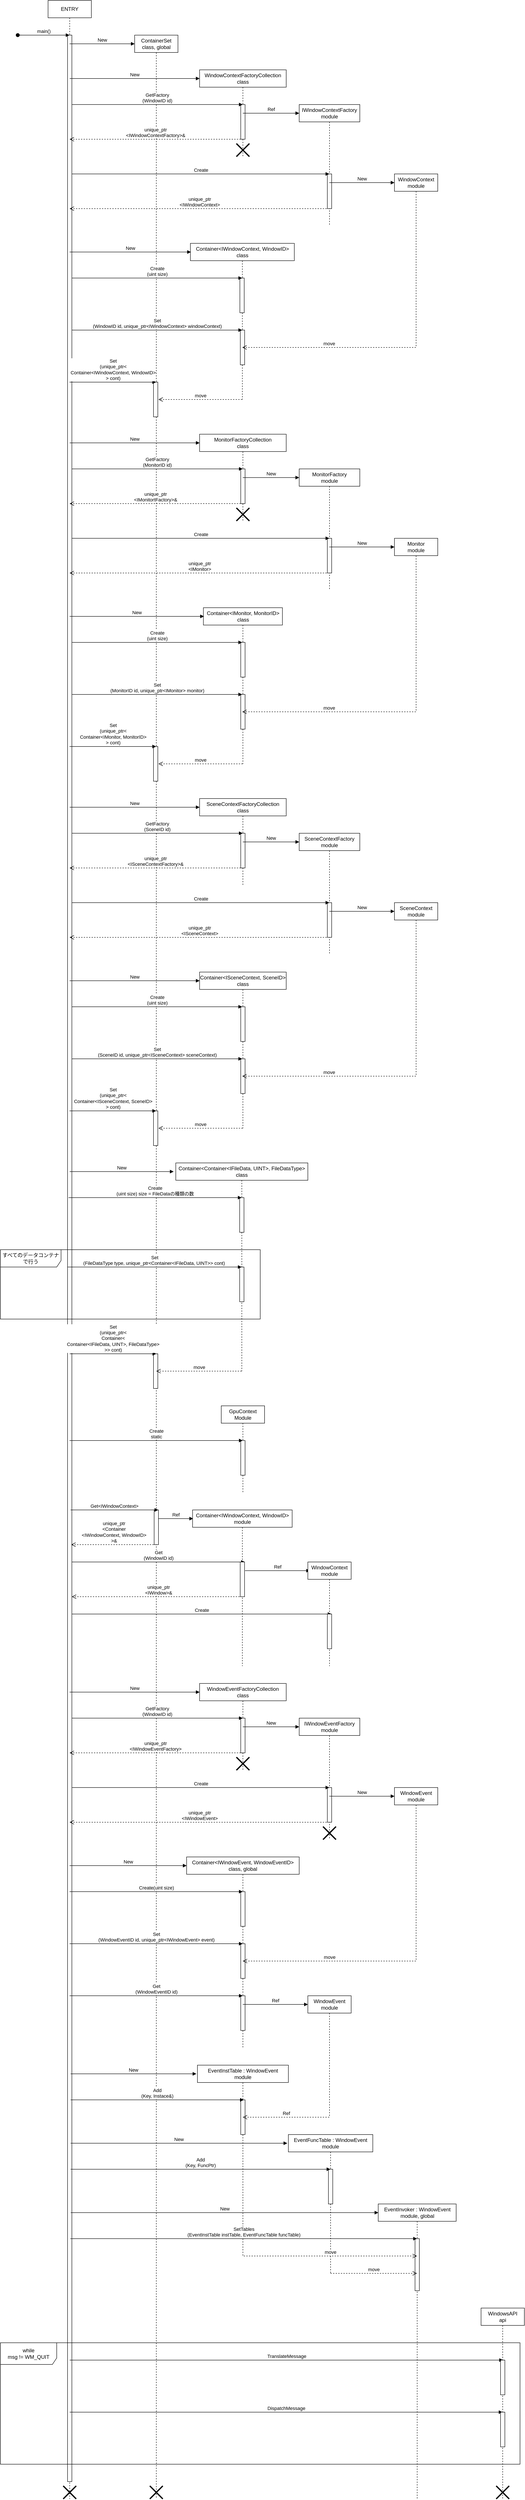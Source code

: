 ﻿<mxfile>
    <diagram id="qtrwpjeU9aI3cUA3aUsC" name="Entry">
        <mxGraphModel dx="1309" dy="930" grid="1" gridSize="10" guides="1" tooltips="1" connect="1" arrows="1" fold="1" page="0" pageScale="1" pageWidth="827" pageHeight="1169" math="0" shadow="0">
            <root>
                <mxCell id="0"/>
                <mxCell id="1" parent="0"/>
                <mxCell id="156" value="ENTRY" style="shape=umlLifeline;perimeter=lifelinePerimeter;whiteSpace=wrap;html=1;container=1;dropTarget=0;collapsible=0;recursiveResize=0;outlineConnect=0;portConstraint=eastwest;newEdgeStyle={&quot;curved&quot;:0,&quot;rounded&quot;:0};" parent="1" vertex="1">
                    <mxGeometry x="70" y="280" width="100" height="5760" as="geometry"/>
                </mxCell>
                <mxCell id="157" value="" style="html=1;points=[[0,0,0,0,5],[0,1,0,0,-5],[1,0,0,0,5],[1,1,0,0,-5]];perimeter=orthogonalPerimeter;outlineConnect=0;targetShapes=umlLifeline;portConstraint=eastwest;newEdgeStyle={&quot;curved&quot;:0,&quot;rounded&quot;:0};" parent="156" vertex="1">
                    <mxGeometry x="45" y="80" width="10" height="5640" as="geometry"/>
                </mxCell>
                <mxCell id="158" value="" style="shape=umlDestroy;whiteSpace=wrap;html=1;strokeWidth=3;targetShapes=umlLifeline;" parent="156" vertex="1">
                    <mxGeometry x="35" y="5730" width="30" height="30" as="geometry"/>
                </mxCell>
                <mxCell id="159" value="main()" style="html=1;verticalAlign=bottom;startArrow=oval;startFill=1;endArrow=block;startSize=8;curved=0;rounded=0;" parent="1" target="156" edge="1">
                    <mxGeometry width="60" relative="1" as="geometry">
                        <mxPoint y="360" as="sourcePoint"/>
                        <mxPoint x="60" y="360" as="targetPoint"/>
                    </mxGeometry>
                </mxCell>
                <mxCell id="160" value="ContainerSet&lt;div&gt;class, global&lt;/div&gt;" style="shape=umlLifeline;perimeter=lifelinePerimeter;whiteSpace=wrap;html=1;container=1;dropTarget=0;collapsible=0;recursiveResize=0;outlineConnect=0;portConstraint=eastwest;newEdgeStyle={&quot;curved&quot;:0,&quot;rounded&quot;:0};" parent="1" vertex="1">
                    <mxGeometry x="270" y="360" width="100" height="5680" as="geometry"/>
                </mxCell>
                <mxCell id="161" value="" style="html=1;points=[[0,0,0,0,5],[0,1,0,0,-5],[1,0,0,0,5],[1,1,0,0,-5]];perimeter=orthogonalPerimeter;outlineConnect=0;targetShapes=umlLifeline;portConstraint=eastwest;newEdgeStyle={&quot;curved&quot;:0,&quot;rounded&quot;:0};" parent="160" vertex="1">
                    <mxGeometry x="43.5" y="800" width="10" height="80" as="geometry"/>
                </mxCell>
                <mxCell id="162" value="" style="html=1;points=[[0,0,0,0,5],[0,1,0,0,-5],[1,0,0,0,5],[1,1,0,0,-5]];perimeter=orthogonalPerimeter;outlineConnect=0;targetShapes=umlLifeline;portConstraint=eastwest;newEdgeStyle={&quot;curved&quot;:0,&quot;rounded&quot;:0};" parent="160" vertex="1">
                    <mxGeometry x="45" y="3400" width="10" height="80" as="geometry"/>
                </mxCell>
                <mxCell id="163" value="" style="html=1;points=[[0,0,0,0,5],[0,1,0,0,-5],[1,0,0,0,5],[1,1,0,0,-5]];perimeter=orthogonalPerimeter;outlineConnect=0;targetShapes=umlLifeline;portConstraint=eastwest;newEdgeStyle={&quot;curved&quot;:0,&quot;rounded&quot;:0};" parent="160" vertex="1">
                    <mxGeometry x="43.5" y="1640" width="10" height="80" as="geometry"/>
                </mxCell>
                <mxCell id="164" value="" style="html=1;points=[[0,0,0,0,5],[0,1,0,0,-5],[1,0,0,0,5],[1,1,0,0,-5]];perimeter=orthogonalPerimeter;outlineConnect=0;targetShapes=umlLifeline;portConstraint=eastwest;newEdgeStyle={&quot;curved&quot;:0,&quot;rounded&quot;:0};" parent="160" vertex="1">
                    <mxGeometry x="43.5" y="2480" width="10" height="80" as="geometry"/>
                </mxCell>
                <mxCell id="165" value="" style="shape=umlDestroy;whiteSpace=wrap;html=1;strokeWidth=3;targetShapes=umlLifeline;" parent="160" vertex="1">
                    <mxGeometry x="35" y="5650" width="30" height="30" as="geometry"/>
                </mxCell>
                <mxCell id="166" value="" style="html=1;points=[[0,0,0,0,5],[0,1,0,0,-5],[1,0,0,0,5],[1,1,0,0,-5]];perimeter=orthogonalPerimeter;outlineConnect=0;targetShapes=umlLifeline;portConstraint=eastwest;newEdgeStyle={&quot;curved&quot;:0,&quot;rounded&quot;:0};" parent="160" vertex="1">
                    <mxGeometry x="43.5" y="3040" width="10" height="80" as="geometry"/>
                </mxCell>
                <mxCell id="167" value="New" style="html=1;verticalAlign=bottom;endArrow=block;curved=0;rounded=0;" parent="1" edge="1">
                    <mxGeometry width="80" relative="1" as="geometry">
                        <mxPoint x="119.7" y="380" as="sourcePoint"/>
                        <mxPoint x="270" y="380" as="targetPoint"/>
                    </mxGeometry>
                </mxCell>
                <mxCell id="168" value="IWindowContextFactory&lt;div&gt;&lt;span style=&quot;background-color: transparent;&quot;&gt;module&lt;/span&gt;&lt;/div&gt;" style="shape=umlLifeline;perimeter=lifelinePerimeter;whiteSpace=wrap;html=1;container=1;dropTarget=0;collapsible=0;recursiveResize=0;outlineConnect=0;portConstraint=eastwest;newEdgeStyle={&quot;curved&quot;:0,&quot;rounded&quot;:0};" parent="1" vertex="1">
                    <mxGeometry x="650" y="520" width="140" height="280" as="geometry"/>
                </mxCell>
                <mxCell id="169" value="" style="html=1;points=[[0,0,0,0,5],[0,1,0,0,-5],[1,0,0,0,5],[1,1,0,0,-5]];perimeter=orthogonalPerimeter;outlineConnect=0;targetShapes=umlLifeline;portConstraint=eastwest;newEdgeStyle={&quot;curved&quot;:0,&quot;rounded&quot;:0};" parent="168" vertex="1">
                    <mxGeometry x="65" y="160" width="10" height="80" as="geometry"/>
                </mxCell>
                <mxCell id="170" value="unique_ptr&lt;div&gt;&amp;lt;IWindowContext&amp;gt;&lt;/div&gt;" style="html=1;verticalAlign=bottom;endArrow=open;dashed=1;endSize=8;curved=0;rounded=0;" parent="1" edge="1">
                    <mxGeometry relative="1" as="geometry">
                        <mxPoint x="719.5" y="760" as="sourcePoint"/>
                        <mxPoint x="119.833" y="760" as="targetPoint"/>
                    </mxGeometry>
                </mxCell>
                <mxCell id="171" value="Container&amp;lt;IWindowContext, WindowID&amp;gt;&lt;div&gt;class&lt;/div&gt;" style="shape=umlLifeline;perimeter=lifelinePerimeter;whiteSpace=wrap;html=1;container=1;dropTarget=0;collapsible=0;recursiveResize=0;outlineConnect=0;portConstraint=eastwest;newEdgeStyle={&quot;curved&quot;:0,&quot;rounded&quot;:0};" parent="1" vertex="1">
                    <mxGeometry x="398.75" y="840" width="240" height="360" as="geometry"/>
                </mxCell>
                <mxCell id="172" value="" style="html=1;points=[[0,0,0,0,5],[0,1,0,0,-5],[1,0,0,0,5],[1,1,0,0,-5]];perimeter=orthogonalPerimeter;outlineConnect=0;targetShapes=umlLifeline;portConstraint=eastwest;newEdgeStyle={&quot;curved&quot;:0,&quot;rounded&quot;:0};" parent="171" vertex="1">
                    <mxGeometry x="114.25" y="80" width="10" height="80" as="geometry"/>
                </mxCell>
                <mxCell id="173" value="" style="html=1;points=[[0,0,0,0,5],[0,1,0,0,-5],[1,0,0,0,5],[1,1,0,0,-5]];perimeter=orthogonalPerimeter;outlineConnect=0;targetShapes=umlLifeline;portConstraint=eastwest;newEdgeStyle={&quot;curved&quot;:0,&quot;rounded&quot;:0};" parent="171" vertex="1">
                    <mxGeometry x="115.25" y="200" width="10" height="80" as="geometry"/>
                </mxCell>
                <mxCell id="174" value="New" style="html=1;verticalAlign=bottom;endArrow=block;curved=0;rounded=0;" parent="1" edge="1">
                    <mxGeometry width="80" relative="1" as="geometry">
                        <mxPoint x="119.833" y="860" as="sourcePoint"/>
                        <mxPoint x="400" y="860" as="targetPoint"/>
                    </mxGeometry>
                </mxCell>
                <mxCell id="175" value="Create&lt;div&gt;(uint size)&lt;/div&gt;" style="html=1;verticalAlign=bottom;endArrow=block;curved=0;rounded=0;" parent="1" edge="1">
                    <mxGeometry x="0.0" width="80" relative="1" as="geometry">
                        <mxPoint x="125" y="920" as="sourcePoint"/>
                        <mxPoint x="518.25" y="920" as="targetPoint"/>
                        <mxPoint as="offset"/>
                    </mxGeometry>
                </mxCell>
                <mxCell id="176" value="Set&lt;div&gt;(WindowID id, unique_ptr&amp;lt;IWindowContext&amp;gt; windowContext)&lt;/div&gt;" style="html=1;verticalAlign=bottom;endArrow=block;curved=0;rounded=0;" parent="1" edge="1">
                    <mxGeometry width="80" relative="1" as="geometry">
                        <mxPoint x="125" y="1040" as="sourcePoint"/>
                        <mxPoint x="518.25" y="1040" as="targetPoint"/>
                    </mxGeometry>
                </mxCell>
                <mxCell id="177" value="WindowContext&lt;div&gt;module&lt;/div&gt;" style="shape=umlLifeline;perimeter=lifelinePerimeter;whiteSpace=wrap;html=1;container=1;dropTarget=0;collapsible=0;recursiveResize=0;outlineConnect=0;portConstraint=eastwest;newEdgeStyle={&quot;curved&quot;:0,&quot;rounded&quot;:0};" parent="1" vertex="1">
                    <mxGeometry x="870" y="680" width="100" height="400" as="geometry"/>
                </mxCell>
                <mxCell id="178" value="New" style="html=1;verticalAlign=bottom;endArrow=block;curved=0;rounded=0;" parent="1" edge="1">
                    <mxGeometry width="80" relative="1" as="geometry">
                        <mxPoint x="719.5" y="700" as="sourcePoint"/>
                        <mxPoint x="870" y="700" as="targetPoint"/>
                    </mxGeometry>
                </mxCell>
                <mxCell id="179" value="Set&lt;div&gt;(unique_ptr&amp;lt;&lt;/div&gt;&lt;div&gt;&lt;span style=&quot;background-color: light-dark(#ffffff, var(--ge-dark-color, #121212));&quot;&gt;Container&amp;lt;&lt;/span&gt;&lt;span style=&quot;background-color: light-dark(#ffffff, var(--ge-dark-color, #121212));&quot;&gt;IWindowContext, WindowID&lt;/span&gt;&lt;span style=&quot;background-color: light-dark(#ffffff, var(--ge-dark-color, #121212));&quot;&gt;&amp;gt;&lt;/span&gt;&lt;/div&gt;&lt;div&gt;&lt;span style=&quot;background-color: light-dark(#ffffff, var(--ge-dark-color, #121212));&quot;&gt;&amp;gt; cont)&lt;/span&gt;&lt;/div&gt;" style="html=1;verticalAlign=bottom;endArrow=block;curved=0;rounded=0;" parent="1" edge="1">
                    <mxGeometry width="80" relative="1" as="geometry">
                        <mxPoint x="119.63" y="1160" as="sourcePoint"/>
                        <mxPoint x="319.5" y="1160" as="targetPoint"/>
                    </mxGeometry>
                </mxCell>
                <mxCell id="180" value="move" style="html=1;verticalAlign=bottom;endArrow=open;dashed=1;endSize=8;curved=0;rounded=0;" parent="1" source="171" edge="1">
                    <mxGeometry relative="1" as="geometry">
                        <mxPoint x="924.69" y="1200" as="sourcePoint"/>
                        <mxPoint x="325.0" y="1200" as="targetPoint"/>
                    </mxGeometry>
                </mxCell>
                <mxCell id="181" value="move" style="html=1;verticalAlign=bottom;endArrow=open;dashed=1;endSize=8;curved=0;rounded=0;" parent="1" edge="1">
                    <mxGeometry relative="1" as="geometry">
                        <mxPoint x="919.5" y="1080" as="sourcePoint"/>
                        <mxPoint x="518.583" y="1080" as="targetPoint"/>
                    </mxGeometry>
                </mxCell>
                <mxCell id="182" value="EventInstTable : WindowEvent&lt;div&gt;module&lt;/div&gt;" style="shape=umlLifeline;perimeter=lifelinePerimeter;whiteSpace=wrap;html=1;container=1;dropTarget=0;collapsible=0;recursiveResize=0;outlineConnect=0;portConstraint=eastwest;newEdgeStyle={&quot;curved&quot;:0,&quot;rounded&quot;:0};" parent="1" vertex="1">
                    <mxGeometry x="415" y="5040" width="210" height="440" as="geometry"/>
                </mxCell>
                <mxCell id="183" value="" style="html=1;points=[[0,0,0,0,5],[0,1,0,0,-5],[1,0,0,0,5],[1,1,0,0,-5]];perimeter=orthogonalPerimeter;outlineConnect=0;targetShapes=umlLifeline;portConstraint=eastwest;newEdgeStyle={&quot;curved&quot;:0,&quot;rounded&quot;:0};" parent="182" vertex="1">
                    <mxGeometry x="100" y="80" width="10" height="80" as="geometry"/>
                </mxCell>
                <mxCell id="184" value="New" style="html=1;verticalAlign=bottom;endArrow=block;curved=0;rounded=0;" parent="1" edge="1">
                    <mxGeometry width="80" relative="1" as="geometry">
                        <mxPoint x="122.231" y="5060" as="sourcePoint"/>
                        <mxPoint x="412.5" y="5060" as="targetPoint"/>
                    </mxGeometry>
                </mxCell>
                <mxCell id="185" value="Add&lt;div&gt;(Key, Instace&amp;amp;)&lt;/div&gt;" style="html=1;verticalAlign=bottom;endArrow=block;curved=0;rounded=0;" parent="1" edge="1">
                    <mxGeometry width="80" relative="1" as="geometry">
                        <mxPoint x="122.231" y="5120" as="sourcePoint"/>
                        <mxPoint x="522.0" y="5120" as="targetPoint"/>
                    </mxGeometry>
                </mxCell>
                <mxCell id="186" value="EventFuncTable : WindowEvent&lt;div&gt;module&lt;/div&gt;" style="shape=umlLifeline;perimeter=lifelinePerimeter;whiteSpace=wrap;html=1;container=1;dropTarget=0;collapsible=0;recursiveResize=0;outlineConnect=0;portConstraint=eastwest;newEdgeStyle={&quot;curved&quot;:0,&quot;rounded&quot;:0};" parent="1" vertex="1">
                    <mxGeometry x="625" y="5200" width="195" height="320" as="geometry"/>
                </mxCell>
                <mxCell id="187" value="" style="html=1;points=[[0,0,0,0,5],[0,1,0,0,-5],[1,0,0,0,5],[1,1,0,0,-5]];perimeter=orthogonalPerimeter;outlineConnect=0;targetShapes=umlLifeline;portConstraint=eastwest;newEdgeStyle={&quot;curved&quot;:0,&quot;rounded&quot;:0};" parent="186" vertex="1">
                    <mxGeometry x="92.5" y="80" width="10" height="80" as="geometry"/>
                </mxCell>
                <mxCell id="188" value="New" style="html=1;verticalAlign=bottom;endArrow=block;curved=0;rounded=0;" parent="1" edge="1">
                    <mxGeometry width="80" relative="1" as="geometry">
                        <mxPoint x="122.231" y="5220" as="sourcePoint"/>
                        <mxPoint x="622.5" y="5220" as="targetPoint"/>
                    </mxGeometry>
                </mxCell>
                <mxCell id="189" value="Add&lt;div&gt;(Key, FuncPtr)&lt;/div&gt;" style="html=1;verticalAlign=bottom;endArrow=block;curved=0;rounded=0;" parent="1" edge="1">
                    <mxGeometry width="80" relative="1" as="geometry">
                        <mxPoint x="122.231" y="5280" as="sourcePoint"/>
                        <mxPoint x="722.0" y="5280" as="targetPoint"/>
                    </mxGeometry>
                </mxCell>
                <mxCell id="190" value="EventInvoker : WindowEvent&lt;div&gt;module, global&lt;/div&gt;" style="shape=umlLifeline;perimeter=lifelinePerimeter;whiteSpace=wrap;html=1;container=1;dropTarget=0;collapsible=0;recursiveResize=0;outlineConnect=0;portConstraint=eastwest;newEdgeStyle={&quot;curved&quot;:0,&quot;rounded&quot;:0};" parent="1" vertex="1">
                    <mxGeometry x="832.5" y="5360" width="180" height="680" as="geometry"/>
                </mxCell>
                <mxCell id="191" value="" style="html=1;points=[[0,0,0,0,5],[0,1,0,0,-5],[1,0,0,0,5],[1,1,0,0,-5]];perimeter=orthogonalPerimeter;outlineConnect=0;targetShapes=umlLifeline;portConstraint=eastwest;newEdgeStyle={&quot;curved&quot;:0,&quot;rounded&quot;:0};" parent="190" vertex="1">
                    <mxGeometry x="85" y="80" width="10" height="120" as="geometry"/>
                </mxCell>
                <mxCell id="192" value="New" style="html=1;verticalAlign=bottom;endArrow=block;curved=0;rounded=0;" parent="1" edge="1">
                    <mxGeometry width="80" relative="1" as="geometry">
                        <mxPoint x="122.5" y="5380" as="sourcePoint"/>
                        <mxPoint x="832.77" y="5380" as="targetPoint"/>
                    </mxGeometry>
                </mxCell>
                <mxCell id="193" value="SetTables&lt;div&gt;(EventInstTable instTable, EventFuncTable funcTable)&lt;/div&gt;" style="html=1;verticalAlign=bottom;endArrow=block;curved=0;rounded=0;" parent="1" edge="1">
                    <mxGeometry width="80" relative="1" as="geometry">
                        <mxPoint x="121.667" y="5440" as="sourcePoint"/>
                        <mxPoint x="922" y="5440" as="targetPoint"/>
                    </mxGeometry>
                </mxCell>
                <mxCell id="194" value="move" style="html=1;verticalAlign=bottom;endArrow=open;dashed=1;endSize=8;curved=0;rounded=0;" parent="1" edge="1">
                    <mxGeometry relative="1" as="geometry">
                        <mxPoint x="521.889" y="5480" as="sourcePoint"/>
                        <mxPoint x="922.0" y="5480" as="targetPoint"/>
                    </mxGeometry>
                </mxCell>
                <mxCell id="195" value="move" style="html=1;verticalAlign=bottom;endArrow=open;dashed=1;endSize=8;curved=0;rounded=0;" parent="1" edge="1">
                    <mxGeometry relative="1" as="geometry">
                        <mxPoint x="722.231" y="5520" as="sourcePoint"/>
                        <mxPoint x="922" y="5520" as="targetPoint"/>
                    </mxGeometry>
                </mxCell>
                <mxCell id="196" value="Container&amp;lt;Container&amp;lt;IFileData, UINT&amp;gt;, FileDataType&amp;gt;&lt;div&gt;class&lt;/div&gt;" style="shape=umlLifeline;perimeter=lifelinePerimeter;whiteSpace=wrap;html=1;container=1;dropTarget=0;collapsible=0;recursiveResize=0;outlineConnect=0;portConstraint=eastwest;newEdgeStyle={&quot;curved&quot;:0,&quot;rounded&quot;:0};" parent="1" vertex="1">
                    <mxGeometry x="365" y="2960" width="305" height="480" as="geometry"/>
                </mxCell>
                <mxCell id="197" value="" style="html=1;points=[[0,0,0,0,5],[0,1,0,0,-5],[1,0,0,0,5],[1,1,0,0,-5]];perimeter=orthogonalPerimeter;outlineConnect=0;targetShapes=umlLifeline;portConstraint=eastwest;newEdgeStyle={&quot;curved&quot;:0,&quot;rounded&quot;:0};" parent="196" vertex="1">
                    <mxGeometry x="147.5" y="80" width="10" height="80" as="geometry"/>
                </mxCell>
                <mxCell id="198" value="" style="html=1;points=[[0,0,0,0,5],[0,1,0,0,-5],[1,0,0,0,5],[1,1,0,0,-5]];perimeter=orthogonalPerimeter;outlineConnect=0;targetShapes=umlLifeline;portConstraint=eastwest;newEdgeStyle={&quot;curved&quot;:0,&quot;rounded&quot;:0};" parent="196" vertex="1">
                    <mxGeometry x="147.5" y="240" width="10" height="80" as="geometry"/>
                </mxCell>
                <mxCell id="199" value="New" style="html=1;verticalAlign=bottom;endArrow=block;curved=0;rounded=0;" parent="1" edge="1">
                    <mxGeometry width="80" relative="1" as="geometry">
                        <mxPoint x="120.0" y="2980" as="sourcePoint"/>
                        <mxPoint x="360" y="2980" as="targetPoint"/>
                    </mxGeometry>
                </mxCell>
                <mxCell id="200" value="Create&lt;div&gt;(uint size) size = FileDataの種類の数&lt;/div&gt;" style="html=1;verticalAlign=bottom;endArrow=block;curved=0;rounded=0;" parent="1" edge="1">
                    <mxGeometry width="80" relative="1" as="geometry">
                        <mxPoint x="117.31" y="3040" as="sourcePoint"/>
                        <mxPoint x="517" y="3040" as="targetPoint"/>
                    </mxGeometry>
                </mxCell>
                <mxCell id="201" value="Set&lt;div&gt;(FileDataType type, unique_ptr&amp;lt;&lt;span style=&quot;background-color: light-dark(#ffffff, var(--ge-dark-color, #121212));&quot;&gt;Container&amp;lt;IFileData, UINT&amp;gt;&lt;/span&gt;&lt;span style=&quot;background-color: light-dark(#ffffff, var(--ge-dark-color, #121212));&quot;&gt;&amp;gt; cont)&amp;nbsp;&lt;/span&gt;&lt;/div&gt;" style="html=1;verticalAlign=bottom;endArrow=block;curved=0;rounded=0;" parent="1" edge="1">
                    <mxGeometry x="0.001" width="80" relative="1" as="geometry">
                        <mxPoint x="114.667" y="3200" as="sourcePoint"/>
                        <mxPoint x="517" y="3200" as="targetPoint"/>
                        <mxPoint as="offset"/>
                    </mxGeometry>
                </mxCell>
                <mxCell id="202" value="GpuContext&lt;div&gt;Module&lt;/div&gt;" style="shape=umlLifeline;perimeter=lifelinePerimeter;whiteSpace=wrap;html=1;container=1;dropTarget=0;collapsible=0;recursiveResize=0;outlineConnect=0;portConstraint=eastwest;newEdgeStyle={&quot;curved&quot;:0,&quot;rounded&quot;:0};" parent="1" vertex="1">
                    <mxGeometry x="470" y="3520" width="100" height="200" as="geometry"/>
                </mxCell>
                <mxCell id="203" value="" style="html=1;points=[[0,0,0,0,5],[0,1,0,0,-5],[1,0,0,0,5],[1,1,0,0,-5]];perimeter=orthogonalPerimeter;outlineConnect=0;targetShapes=umlLifeline;portConstraint=eastwest;newEdgeStyle={&quot;curved&quot;:0,&quot;rounded&quot;:0};" parent="202" vertex="1">
                    <mxGeometry x="45" y="80" width="10" height="80" as="geometry"/>
                </mxCell>
                <mxCell id="204" value="Create&lt;div&gt;static&lt;/div&gt;" style="html=1;verticalAlign=bottom;endArrow=block;curved=0;rounded=0;" parent="1" edge="1">
                    <mxGeometry width="80" relative="1" as="geometry">
                        <mxPoint x="119.63" y="3600" as="sourcePoint"/>
                        <mxPoint x="519.5" y="3600" as="targetPoint"/>
                    </mxGeometry>
                </mxCell>
                <mxCell id="205" value="Get&amp;lt;IWindowContext&amp;gt;" style="html=1;verticalAlign=bottom;endArrow=block;curved=0;rounded=0;" parent="1" edge="1">
                    <mxGeometry width="80" relative="1" as="geometry">
                        <mxPoint x="122.167" y="3760" as="sourcePoint"/>
                        <mxPoint x="324.5" y="3760" as="targetPoint"/>
                    </mxGeometry>
                </mxCell>
                <mxCell id="206" value="unique_ptr&lt;div&gt;&amp;lt;&lt;span style=&quot;background-color: light-dark(#ffffff, var(--ge-dark-color, #121212));&quot;&gt;Container&lt;/span&gt;&lt;/div&gt;&lt;div&gt;&lt;span style=&quot;background-color: light-dark(#ffffff, var(--ge-dark-color, #121212));&quot;&gt;&amp;lt;&lt;/span&gt;&lt;span style=&quot;background-color: light-dark(#ffffff, var(--ge-dark-color, #121212));&quot;&gt;IWindowContext, WindowID&lt;/span&gt;&lt;span style=&quot;background-color: light-dark(#ffffff, var(--ge-dark-color, #121212));&quot;&gt;&amp;gt;&lt;/span&gt;&lt;div&gt;&lt;span style=&quot;background-color: light-dark(#ffffff, var(--ge-dark-color, #121212));&quot;&gt;&amp;gt;&amp;amp;&lt;/span&gt;&lt;/div&gt;&lt;/div&gt;" style="html=1;verticalAlign=bottom;endArrow=open;dashed=1;endSize=8;curved=0;rounded=0;" parent="1" edge="1">
                    <mxGeometry relative="1" as="geometry">
                        <mxPoint x="320.0" y="3840" as="sourcePoint"/>
                        <mxPoint x="123.5" y="3840" as="targetPoint"/>
                    </mxGeometry>
                </mxCell>
                <mxCell id="207" value="Ref" style="html=1;verticalAlign=bottom;endArrow=block;curved=0;rounded=0;" parent="1" edge="1">
                    <mxGeometry width="80" relative="1" as="geometry">
                        <mxPoint x="324.959" y="3780" as="sourcePoint"/>
                        <mxPoint x="405" y="3780" as="targetPoint"/>
                    </mxGeometry>
                </mxCell>
                <mxCell id="208" value="Get&lt;div&gt;(WindowID id)&lt;/div&gt;" style="html=1;verticalAlign=bottom;endArrow=block;curved=0;rounded=0;" parent="1" edge="1">
                    <mxGeometry width="80" relative="1" as="geometry">
                        <mxPoint x="124.944" y="3880" as="sourcePoint"/>
                        <mxPoint x="524.5" y="3880" as="targetPoint"/>
                    </mxGeometry>
                </mxCell>
                <mxCell id="209" value="unique_ptr&lt;div&gt;&amp;lt;IWindow&amp;gt;&amp;amp;&lt;/div&gt;" style="html=1;verticalAlign=bottom;endArrow=open;dashed=1;endSize=8;curved=0;rounded=0;" parent="1" edge="1">
                    <mxGeometry relative="1" as="geometry">
                        <mxPoint x="524.5" y="3960" as="sourcePoint"/>
                        <mxPoint x="124.944" y="3960" as="targetPoint"/>
                    </mxGeometry>
                </mxCell>
                <mxCell id="210" value="Ref" style="html=1;verticalAlign=bottom;endArrow=block;curved=0;rounded=0;" parent="1" edge="1">
                    <mxGeometry width="80" relative="1" as="geometry">
                        <mxPoint x="524.944" y="3900" as="sourcePoint"/>
                        <mxPoint x="675" y="3900" as="targetPoint"/>
                    </mxGeometry>
                </mxCell>
                <mxCell id="211" value="Create" style="html=1;verticalAlign=bottom;endArrow=block;curved=0;rounded=0;" parent="1" edge="1">
                    <mxGeometry width="80" relative="1" as="geometry">
                        <mxPoint x="124.548" y="4000" as="sourcePoint"/>
                        <mxPoint x="724.5" y="4000" as="targetPoint"/>
                    </mxGeometry>
                </mxCell>
                <mxCell id="212" value="Container&amp;lt;IWindowContext, WindowID&amp;gt;&lt;div&gt;module&lt;/div&gt;" style="shape=umlLifeline;perimeter=lifelinePerimeter;whiteSpace=wrap;html=1;container=1;dropTarget=0;collapsible=0;recursiveResize=0;outlineConnect=0;portConstraint=eastwest;newEdgeStyle={&quot;curved&quot;:0,&quot;rounded&quot;:0};" parent="1" vertex="1">
                    <mxGeometry x="403.75" y="3760" width="230" height="360" as="geometry"/>
                </mxCell>
                <mxCell id="213" value="" style="html=1;points=[[0,0,0,0,5],[0,1,0,0,-5],[1,0,0,0,5],[1,1,0,0,-5]];perimeter=orthogonalPerimeter;outlineConnect=0;targetShapes=umlLifeline;portConstraint=eastwest;newEdgeStyle={&quot;curved&quot;:0,&quot;rounded&quot;:0};" parent="212" vertex="1">
                    <mxGeometry x="110" y="120" width="10" height="80" as="geometry"/>
                </mxCell>
                <mxCell id="214" value="WindowContext&lt;div&gt;module&lt;/div&gt;" style="shape=umlLifeline;perimeter=lifelinePerimeter;whiteSpace=wrap;html=1;container=1;dropTarget=0;collapsible=0;recursiveResize=0;outlineConnect=0;portConstraint=eastwest;newEdgeStyle={&quot;curved&quot;:0,&quot;rounded&quot;:0};" parent="1" vertex="1">
                    <mxGeometry x="670" y="3880" width="100" height="240" as="geometry"/>
                </mxCell>
                <mxCell id="215" value="" style="html=1;points=[[0,0,0,0,5],[0,1,0,0,-5],[1,0,0,0,5],[1,1,0,0,-5]];perimeter=orthogonalPerimeter;outlineConnect=0;targetShapes=umlLifeline;portConstraint=eastwest;newEdgeStyle={&quot;curved&quot;:0,&quot;rounded&quot;:0};" parent="214" vertex="1">
                    <mxGeometry x="45" y="120" width="10" height="80" as="geometry"/>
                </mxCell>
                <mxCell id="216" value="TranslateMessage" style="html=1;verticalAlign=bottom;endArrow=block;curved=0;rounded=0;" parent="1" edge="1">
                    <mxGeometry width="80" relative="1" as="geometry">
                        <mxPoint x="120" y="5720" as="sourcePoint"/>
                        <mxPoint x="1120.75" y="5720" as="targetPoint"/>
                        <mxPoint as="offset"/>
                    </mxGeometry>
                </mxCell>
                <mxCell id="217" value="DispatchMessage" style="html=1;verticalAlign=bottom;endArrow=block;curved=0;rounded=0;" parent="1" edge="1">
                    <mxGeometry width="80" relative="1" as="geometry">
                        <mxPoint x="120" y="5840" as="sourcePoint"/>
                        <mxPoint x="1119.5" y="5840" as="targetPoint"/>
                        <mxPoint as="offset"/>
                    </mxGeometry>
                </mxCell>
                <mxCell id="218" value="while&lt;div&gt;msg != WM_QUIT&lt;/div&gt;" style="shape=umlFrame;whiteSpace=wrap;html=1;pointerEvents=0;width=130;height=50;" parent="1" vertex="1">
                    <mxGeometry x="-40" y="5680" width="1200" height="280" as="geometry"/>
                </mxCell>
                <mxCell id="219" value="WindowsAPI&lt;div&gt;api&lt;/div&gt;" style="shape=umlLifeline;perimeter=lifelinePerimeter;whiteSpace=wrap;html=1;container=1;dropTarget=0;collapsible=0;recursiveResize=0;outlineConnect=0;portConstraint=eastwest;newEdgeStyle={&quot;curved&quot;:0,&quot;rounded&quot;:0};" parent="1" vertex="1">
                    <mxGeometry x="1070" y="5600" width="100" height="440" as="geometry"/>
                </mxCell>
                <mxCell id="220" value="" style="shape=umlDestroy;whiteSpace=wrap;html=1;strokeWidth=3;targetShapes=umlLifeline;" parent="219" vertex="1">
                    <mxGeometry x="35" y="410" width="30" height="30" as="geometry"/>
                </mxCell>
                <mxCell id="221" value="" style="html=1;points=[[0,0,0,0,5],[0,1,0,0,-5],[1,0,0,0,5],[1,1,0,0,-5]];perimeter=orthogonalPerimeter;outlineConnect=0;targetShapes=umlLifeline;portConstraint=eastwest;newEdgeStyle={&quot;curved&quot;:0,&quot;rounded&quot;:0};" parent="219" vertex="1">
                    <mxGeometry x="45" y="120" width="10" height="80" as="geometry"/>
                </mxCell>
                <mxCell id="222" value="" style="html=1;points=[[0,0,0,0,5],[0,1,0,0,-5],[1,0,0,0,5],[1,1,0,0,-5]];perimeter=orthogonalPerimeter;outlineConnect=0;targetShapes=umlLifeline;portConstraint=eastwest;newEdgeStyle={&quot;curved&quot;:0,&quot;rounded&quot;:0};" parent="219" vertex="1">
                    <mxGeometry x="45" y="240" width="10" height="80" as="geometry"/>
                </mxCell>
                <mxCell id="223" value="WindowContextFactoryCollection&lt;div&gt;class&lt;/div&gt;" style="shape=umlLifeline;perimeter=lifelinePerimeter;whiteSpace=wrap;html=1;container=1;dropTarget=0;collapsible=0;recursiveResize=0;outlineConnect=0;portConstraint=eastwest;newEdgeStyle={&quot;curved&quot;:0,&quot;rounded&quot;:0};" parent="1" vertex="1">
                    <mxGeometry x="419.98" y="440" width="200.02" height="200" as="geometry"/>
                </mxCell>
                <mxCell id="224" value="" style="html=1;points=[[0,0,0,0,5],[0,1,0,0,-5],[1,0,0,0,5],[1,1,0,0,-5]];perimeter=orthogonalPerimeter;outlineConnect=0;targetShapes=umlLifeline;portConstraint=eastwest;newEdgeStyle={&quot;curved&quot;:0,&quot;rounded&quot;:0};" parent="223" vertex="1">
                    <mxGeometry x="95.02" y="80" width="10" height="80" as="geometry"/>
                </mxCell>
                <mxCell id="225" value="" style="shape=umlDestroy;whiteSpace=wrap;html=1;strokeWidth=3;targetShapes=umlLifeline;" parent="223" vertex="1">
                    <mxGeometry x="85.02" y="170" width="30" height="30" as="geometry"/>
                </mxCell>
                <mxCell id="226" value="GetFactory&lt;div&gt;(WindowID id)&lt;/div&gt;" style="html=1;verticalAlign=bottom;endArrow=block;curved=0;rounded=0;" parent="1" edge="1">
                    <mxGeometry width="80" relative="1" as="geometry">
                        <mxPoint x="125" y="520" as="sourcePoint"/>
                        <mxPoint x="519.49" y="520" as="targetPoint"/>
                    </mxGeometry>
                </mxCell>
                <mxCell id="227" value="Ref" style="html=1;verticalAlign=bottom;endArrow=block;curved=0;rounded=0;" parent="1" edge="1">
                    <mxGeometry width="80" relative="1" as="geometry">
                        <mxPoint x="519.823" y="540" as="sourcePoint"/>
                        <mxPoint x="650" y="540" as="targetPoint"/>
                    </mxGeometry>
                </mxCell>
                <mxCell id="228" value="unique_ptr&lt;div&gt;&amp;lt;IWindowContextFactory&amp;gt;&amp;amp;&lt;/div&gt;" style="html=1;verticalAlign=bottom;endArrow=open;dashed=1;endSize=8;curved=0;rounded=0;" parent="1" edge="1">
                    <mxGeometry relative="1" as="geometry">
                        <mxPoint x="515" y="600" as="sourcePoint"/>
                        <mxPoint x="119.833" y="600" as="targetPoint"/>
                    </mxGeometry>
                </mxCell>
                <mxCell id="229" value="Create" style="html=1;verticalAlign=bottom;endArrow=block;curved=0;rounded=0;" parent="1" edge="1">
                    <mxGeometry width="80" relative="1" as="geometry">
                        <mxPoint x="125" y="680" as="sourcePoint"/>
                        <mxPoint x="719.5" y="680" as="targetPoint"/>
                    </mxGeometry>
                </mxCell>
                <mxCell id="230" value="MonitorFactory&lt;div&gt;&lt;span style=&quot;background-color: transparent;&quot;&gt;module&lt;/span&gt;&lt;/div&gt;" style="shape=umlLifeline;perimeter=lifelinePerimeter;whiteSpace=wrap;html=1;container=1;dropTarget=0;collapsible=0;recursiveResize=0;outlineConnect=0;portConstraint=eastwest;newEdgeStyle={&quot;curved&quot;:0,&quot;rounded&quot;:0};" parent="1" vertex="1">
                    <mxGeometry x="650" y="1360" width="140" height="280" as="geometry"/>
                </mxCell>
                <mxCell id="231" value="" style="html=1;points=[[0,0,0,0,5],[0,1,0,0,-5],[1,0,0,0,5],[1,1,0,0,-5]];perimeter=orthogonalPerimeter;outlineConnect=0;targetShapes=umlLifeline;portConstraint=eastwest;newEdgeStyle={&quot;curved&quot;:0,&quot;rounded&quot;:0};" parent="230" vertex="1">
                    <mxGeometry x="65" y="160" width="10" height="80" as="geometry"/>
                </mxCell>
                <mxCell id="232" value="unique_ptr&lt;div&gt;&amp;lt;IMonitor&amp;gt;&lt;/div&gt;" style="html=1;verticalAlign=bottom;endArrow=open;dashed=1;endSize=8;curved=0;rounded=0;" parent="1" edge="1">
                    <mxGeometry relative="1" as="geometry">
                        <mxPoint x="719.5" y="1600" as="sourcePoint"/>
                        <mxPoint x="119.833" y="1600" as="targetPoint"/>
                    </mxGeometry>
                </mxCell>
                <mxCell id="233" value="Container&amp;lt;IMonitor, MonitorID&amp;gt;&lt;div&gt;class&lt;/div&gt;" style="shape=umlLifeline;perimeter=lifelinePerimeter;whiteSpace=wrap;html=1;container=1;dropTarget=0;collapsible=0;recursiveResize=0;outlineConnect=0;portConstraint=eastwest;newEdgeStyle={&quot;curved&quot;:0,&quot;rounded&quot;:0};" parent="1" vertex="1">
                    <mxGeometry x="428.75" y="1680" width="182.5" height="360" as="geometry"/>
                </mxCell>
                <mxCell id="234" value="" style="html=1;points=[[0,0,0,0,5],[0,1,0,0,-5],[1,0,0,0,5],[1,1,0,0,-5]];perimeter=orthogonalPerimeter;outlineConnect=0;targetShapes=umlLifeline;portConstraint=eastwest;newEdgeStyle={&quot;curved&quot;:0,&quot;rounded&quot;:0};" parent="233" vertex="1">
                    <mxGeometry x="86.25" y="80" width="10" height="80" as="geometry"/>
                </mxCell>
                <mxCell id="235" value="" style="html=1;points=[[0,0,0,0,5],[0,1,0,0,-5],[1,0,0,0,5],[1,1,0,0,-5]];perimeter=orthogonalPerimeter;outlineConnect=0;targetShapes=umlLifeline;portConstraint=eastwest;newEdgeStyle={&quot;curved&quot;:0,&quot;rounded&quot;:0};" parent="233" vertex="1">
                    <mxGeometry x="86.25" y="200" width="10" height="80" as="geometry"/>
                </mxCell>
                <mxCell id="236" value="New" style="html=1;verticalAlign=bottom;endArrow=block;curved=0;rounded=0;" parent="1" edge="1">
                    <mxGeometry width="80" relative="1" as="geometry">
                        <mxPoint x="119.833" y="1700" as="sourcePoint"/>
                        <mxPoint x="430" y="1700" as="targetPoint"/>
                    </mxGeometry>
                </mxCell>
                <mxCell id="237" value="Create&lt;div&gt;(uint size)&lt;/div&gt;" style="html=1;verticalAlign=bottom;endArrow=block;curved=0;rounded=0;" parent="1" edge="1">
                    <mxGeometry x="0.0" width="80" relative="1" as="geometry">
                        <mxPoint x="125" y="1760" as="sourcePoint"/>
                        <mxPoint x="518.25" y="1760" as="targetPoint"/>
                        <mxPoint as="offset"/>
                    </mxGeometry>
                </mxCell>
                <mxCell id="238" value="Set&lt;div&gt;(MonitorID id, unique_ptr&amp;lt;IMonitor&amp;gt; monitor)&lt;/div&gt;" style="html=1;verticalAlign=bottom;endArrow=block;curved=0;rounded=0;" parent="1" edge="1">
                    <mxGeometry width="80" relative="1" as="geometry">
                        <mxPoint x="125" y="1880" as="sourcePoint"/>
                        <mxPoint x="518.25" y="1880" as="targetPoint"/>
                    </mxGeometry>
                </mxCell>
                <mxCell id="239" value="Monitor&lt;div&gt;module&lt;/div&gt;" style="shape=umlLifeline;perimeter=lifelinePerimeter;whiteSpace=wrap;html=1;container=1;dropTarget=0;collapsible=0;recursiveResize=0;outlineConnect=0;portConstraint=eastwest;newEdgeStyle={&quot;curved&quot;:0,&quot;rounded&quot;:0};" parent="1" vertex="1">
                    <mxGeometry x="870" y="1520" width="100" height="400" as="geometry"/>
                </mxCell>
                <mxCell id="240" value="New" style="html=1;verticalAlign=bottom;endArrow=block;curved=0;rounded=0;" parent="1" edge="1">
                    <mxGeometry width="80" relative="1" as="geometry">
                        <mxPoint x="719.5" y="1540" as="sourcePoint"/>
                        <mxPoint x="870" y="1540" as="targetPoint"/>
                    </mxGeometry>
                </mxCell>
                <mxCell id="241" value="Set&lt;div&gt;(unique_ptr&amp;lt;&lt;/div&gt;&lt;div&gt;&lt;span style=&quot;background-color: light-dark(#ffffff, var(--ge-dark-color, #121212));&quot;&gt;Container&amp;lt;I&lt;/span&gt;&lt;span style=&quot;background-color: light-dark(#ffffff, var(--ge-dark-color, #121212));&quot;&gt;Monitor, MonitorID&lt;/span&gt;&lt;span style=&quot;background-color: light-dark(#ffffff, var(--ge-dark-color, #121212));&quot;&gt;&amp;gt;&lt;/span&gt;&lt;/div&gt;&lt;div&gt;&lt;span style=&quot;background-color: light-dark(#ffffff, var(--ge-dark-color, #121212));&quot;&gt;&amp;gt; cont)&lt;/span&gt;&lt;/div&gt;" style="html=1;verticalAlign=bottom;endArrow=block;curved=0;rounded=0;" parent="1" edge="1">
                    <mxGeometry width="80" relative="1" as="geometry">
                        <mxPoint x="119.63" y="2000" as="sourcePoint"/>
                        <mxPoint x="319.5" y="2000" as="targetPoint"/>
                    </mxGeometry>
                </mxCell>
                <mxCell id="242" value="move" style="html=1;verticalAlign=bottom;endArrow=open;dashed=1;endSize=8;curved=0;rounded=0;" parent="1" source="233" edge="1">
                    <mxGeometry relative="1" as="geometry">
                        <mxPoint x="924.69" y="2040" as="sourcePoint"/>
                        <mxPoint x="325.0" y="2040" as="targetPoint"/>
                    </mxGeometry>
                </mxCell>
                <mxCell id="243" value="move" style="html=1;verticalAlign=bottom;endArrow=open;dashed=1;endSize=8;curved=0;rounded=0;" parent="1" edge="1">
                    <mxGeometry relative="1" as="geometry">
                        <mxPoint x="919.5" y="1920" as="sourcePoint"/>
                        <mxPoint x="518.583" y="1920" as="targetPoint"/>
                    </mxGeometry>
                </mxCell>
                <mxCell id="244" value="MonitorFactoryCollection&lt;div&gt;class&lt;/div&gt;" style="shape=umlLifeline;perimeter=lifelinePerimeter;whiteSpace=wrap;html=1;container=1;dropTarget=0;collapsible=0;recursiveResize=0;outlineConnect=0;portConstraint=eastwest;newEdgeStyle={&quot;curved&quot;:0,&quot;rounded&quot;:0};" parent="1" vertex="1">
                    <mxGeometry x="419.98" y="1280" width="200.02" height="200" as="geometry"/>
                </mxCell>
                <mxCell id="245" value="" style="html=1;points=[[0,0,0,0,5],[0,1,0,0,-5],[1,0,0,0,5],[1,1,0,0,-5]];perimeter=orthogonalPerimeter;outlineConnect=0;targetShapes=umlLifeline;portConstraint=eastwest;newEdgeStyle={&quot;curved&quot;:0,&quot;rounded&quot;:0};" parent="244" vertex="1">
                    <mxGeometry x="95.02" y="80" width="10" height="80" as="geometry"/>
                </mxCell>
                <mxCell id="246" value="" style="shape=umlDestroy;whiteSpace=wrap;html=1;strokeWidth=3;targetShapes=umlLifeline;" parent="244" vertex="1">
                    <mxGeometry x="85.02" y="170" width="30" height="30" as="geometry"/>
                </mxCell>
                <mxCell id="247" value="GetFactory&lt;div&gt;(MonitorID id)&lt;/div&gt;" style="html=1;verticalAlign=bottom;endArrow=block;curved=0;rounded=0;" parent="1" edge="1">
                    <mxGeometry width="80" relative="1" as="geometry">
                        <mxPoint x="125" y="1360" as="sourcePoint"/>
                        <mxPoint x="519.49" y="1360" as="targetPoint"/>
                    </mxGeometry>
                </mxCell>
                <mxCell id="248" value="New" style="html=1;verticalAlign=bottom;endArrow=block;curved=0;rounded=0;" parent="1" edge="1">
                    <mxGeometry width="80" relative="1" as="geometry">
                        <mxPoint x="519.823" y="1380" as="sourcePoint"/>
                        <mxPoint x="650" y="1380" as="targetPoint"/>
                    </mxGeometry>
                </mxCell>
                <mxCell id="249" value="unique_ptr&lt;div&gt;&amp;lt;IMonitortFactory&amp;gt;&amp;amp;&lt;/div&gt;" style="html=1;verticalAlign=bottom;endArrow=open;dashed=1;endSize=8;curved=0;rounded=0;" parent="1" edge="1">
                    <mxGeometry relative="1" as="geometry">
                        <mxPoint x="515" y="1440" as="sourcePoint"/>
                        <mxPoint x="119.833" y="1440" as="targetPoint"/>
                    </mxGeometry>
                </mxCell>
                <mxCell id="250" value="Create" style="html=1;verticalAlign=bottom;endArrow=block;curved=0;rounded=0;" parent="1" edge="1">
                    <mxGeometry width="80" relative="1" as="geometry">
                        <mxPoint x="125" y="1520" as="sourcePoint"/>
                        <mxPoint x="719.5" y="1520" as="targetPoint"/>
                    </mxGeometry>
                </mxCell>
                <mxCell id="251" value="SceneContextFactory&lt;div&gt;&lt;span style=&quot;background-color: transparent;&quot;&gt;module&lt;/span&gt;&lt;/div&gt;" style="shape=umlLifeline;perimeter=lifelinePerimeter;whiteSpace=wrap;html=1;container=1;dropTarget=0;collapsible=0;recursiveResize=0;outlineConnect=0;portConstraint=eastwest;newEdgeStyle={&quot;curved&quot;:0,&quot;rounded&quot;:0};" parent="1" vertex="1">
                    <mxGeometry x="650" y="2200" width="140" height="280" as="geometry"/>
                </mxCell>
                <mxCell id="252" value="" style="html=1;points=[[0,0,0,0,5],[0,1,0,0,-5],[1,0,0,0,5],[1,1,0,0,-5]];perimeter=orthogonalPerimeter;outlineConnect=0;targetShapes=umlLifeline;portConstraint=eastwest;newEdgeStyle={&quot;curved&quot;:0,&quot;rounded&quot;:0};" parent="251" vertex="1">
                    <mxGeometry x="65" y="160" width="10" height="80" as="geometry"/>
                </mxCell>
                <mxCell id="253" value="unique_ptr&lt;div&gt;&amp;lt;ISceneContext&amp;gt;&lt;/div&gt;" style="html=1;verticalAlign=bottom;endArrow=open;dashed=1;endSize=8;curved=0;rounded=0;" parent="1" edge="1">
                    <mxGeometry relative="1" as="geometry">
                        <mxPoint x="719.5" y="2440" as="sourcePoint"/>
                        <mxPoint x="119.833" y="2440" as="targetPoint"/>
                    </mxGeometry>
                </mxCell>
                <mxCell id="254" value="Container&amp;lt;ISceneContext, SceneID&amp;gt;&lt;div&gt;class&lt;/div&gt;" style="shape=umlLifeline;perimeter=lifelinePerimeter;whiteSpace=wrap;html=1;container=1;dropTarget=0;collapsible=0;recursiveResize=0;outlineConnect=0;portConstraint=eastwest;newEdgeStyle={&quot;curved&quot;:0,&quot;rounded&quot;:0};" parent="1" vertex="1">
                    <mxGeometry x="420" y="2520" width="200" height="360" as="geometry"/>
                </mxCell>
                <mxCell id="255" value="" style="html=1;points=[[0,0,0,0,5],[0,1,0,0,-5],[1,0,0,0,5],[1,1,0,0,-5]];perimeter=orthogonalPerimeter;outlineConnect=0;targetShapes=umlLifeline;portConstraint=eastwest;newEdgeStyle={&quot;curved&quot;:0,&quot;rounded&quot;:0};" parent="254" vertex="1">
                    <mxGeometry x="95" y="80" width="10" height="80" as="geometry"/>
                </mxCell>
                <mxCell id="256" value="" style="html=1;points=[[0,0,0,0,5],[0,1,0,0,-5],[1,0,0,0,5],[1,1,0,0,-5]];perimeter=orthogonalPerimeter;outlineConnect=0;targetShapes=umlLifeline;portConstraint=eastwest;newEdgeStyle={&quot;curved&quot;:0,&quot;rounded&quot;:0};" parent="254" vertex="1">
                    <mxGeometry x="95" y="200" width="10" height="80" as="geometry"/>
                </mxCell>
                <mxCell id="257" value="New" style="html=1;verticalAlign=bottom;endArrow=block;curved=0;rounded=0;" parent="1" edge="1">
                    <mxGeometry width="80" relative="1" as="geometry">
                        <mxPoint x="119.833" y="2540" as="sourcePoint"/>
                        <mxPoint x="420" y="2540" as="targetPoint"/>
                    </mxGeometry>
                </mxCell>
                <mxCell id="258" value="Create&lt;div&gt;(uint size)&lt;/div&gt;" style="html=1;verticalAlign=bottom;endArrow=block;curved=0;rounded=0;" parent="1" edge="1">
                    <mxGeometry x="0.0" width="80" relative="1" as="geometry">
                        <mxPoint x="125" y="2600" as="sourcePoint"/>
                        <mxPoint x="518.25" y="2600" as="targetPoint"/>
                        <mxPoint as="offset"/>
                    </mxGeometry>
                </mxCell>
                <mxCell id="259" value="Set&lt;div&gt;(SceneID id, unique_ptr&amp;lt;ISceneContext&amp;gt; sceneContext)&lt;/div&gt;" style="html=1;verticalAlign=bottom;endArrow=block;curved=0;rounded=0;" parent="1" edge="1">
                    <mxGeometry width="80" relative="1" as="geometry">
                        <mxPoint x="125" y="2720" as="sourcePoint"/>
                        <mxPoint x="518.25" y="2720" as="targetPoint"/>
                    </mxGeometry>
                </mxCell>
                <mxCell id="260" value="SceneContext&lt;div&gt;module&lt;/div&gt;" style="shape=umlLifeline;perimeter=lifelinePerimeter;whiteSpace=wrap;html=1;container=1;dropTarget=0;collapsible=0;recursiveResize=0;outlineConnect=0;portConstraint=eastwest;newEdgeStyle={&quot;curved&quot;:0,&quot;rounded&quot;:0};" parent="1" vertex="1">
                    <mxGeometry x="870" y="2360" width="100" height="400" as="geometry"/>
                </mxCell>
                <mxCell id="261" value="New" style="html=1;verticalAlign=bottom;endArrow=block;curved=0;rounded=0;" parent="1" edge="1">
                    <mxGeometry width="80" relative="1" as="geometry">
                        <mxPoint x="719.5" y="2380" as="sourcePoint"/>
                        <mxPoint x="870" y="2380" as="targetPoint"/>
                    </mxGeometry>
                </mxCell>
                <mxCell id="262" value="Set&lt;div&gt;(unique_ptr&amp;lt;&lt;/div&gt;&lt;div&gt;&lt;span style=&quot;background-color: light-dark(#ffffff, var(--ge-dark-color, #121212));&quot;&gt;Container&amp;lt;&lt;/span&gt;&lt;span style=&quot;background-color: light-dark(#ffffff, var(--ge-dark-color, #121212));&quot;&gt;ISceneContext, SceneID&lt;/span&gt;&lt;span style=&quot;background-color: light-dark(#ffffff, var(--ge-dark-color, #121212));&quot;&gt;&amp;gt;&lt;/span&gt;&lt;/div&gt;&lt;div&gt;&lt;span style=&quot;background-color: light-dark(#ffffff, var(--ge-dark-color, #121212));&quot;&gt;&amp;gt; cont)&lt;/span&gt;&lt;/div&gt;" style="html=1;verticalAlign=bottom;endArrow=block;curved=0;rounded=0;" parent="1" edge="1">
                    <mxGeometry width="80" relative="1" as="geometry">
                        <mxPoint x="119.63" y="2840" as="sourcePoint"/>
                        <mxPoint x="319.5" y="2840" as="targetPoint"/>
                    </mxGeometry>
                </mxCell>
                <mxCell id="263" value="move" style="html=1;verticalAlign=bottom;endArrow=open;dashed=1;endSize=8;curved=0;rounded=0;" parent="1" source="254" edge="1">
                    <mxGeometry relative="1" as="geometry">
                        <mxPoint x="924.69" y="2880" as="sourcePoint"/>
                        <mxPoint x="325.0" y="2880" as="targetPoint"/>
                    </mxGeometry>
                </mxCell>
                <mxCell id="264" value="move" style="html=1;verticalAlign=bottom;endArrow=open;dashed=1;endSize=8;curved=0;rounded=0;" parent="1" edge="1">
                    <mxGeometry relative="1" as="geometry">
                        <mxPoint x="919.5" y="2760" as="sourcePoint"/>
                        <mxPoint x="518.583" y="2760" as="targetPoint"/>
                    </mxGeometry>
                </mxCell>
                <mxCell id="265" value="SceneContextFactoryCollection&lt;div&gt;class&lt;/div&gt;" style="shape=umlLifeline;perimeter=lifelinePerimeter;whiteSpace=wrap;html=1;container=1;dropTarget=0;collapsible=0;recursiveResize=0;outlineConnect=0;portConstraint=eastwest;newEdgeStyle={&quot;curved&quot;:0,&quot;rounded&quot;:0};" parent="1" vertex="1">
                    <mxGeometry x="419.98" y="2120" width="200.02" height="200" as="geometry"/>
                </mxCell>
                <mxCell id="266" value="" style="html=1;points=[[0,0,0,0,5],[0,1,0,0,-5],[1,0,0,0,5],[1,1,0,0,-5]];perimeter=orthogonalPerimeter;outlineConnect=0;targetShapes=umlLifeline;portConstraint=eastwest;newEdgeStyle={&quot;curved&quot;:0,&quot;rounded&quot;:0};" parent="265" vertex="1">
                    <mxGeometry x="95.02" y="80" width="10" height="80" as="geometry"/>
                </mxCell>
                <mxCell id="267" value="GetFactory&lt;div&gt;(SceneID id)&lt;/div&gt;" style="html=1;verticalAlign=bottom;endArrow=block;curved=0;rounded=0;" parent="1" edge="1">
                    <mxGeometry x="0.0" width="80" relative="1" as="geometry">
                        <mxPoint x="125" y="2200" as="sourcePoint"/>
                        <mxPoint x="519.49" y="2200" as="targetPoint"/>
                        <mxPoint as="offset"/>
                    </mxGeometry>
                </mxCell>
                <mxCell id="268" value="New" style="html=1;verticalAlign=bottom;endArrow=block;curved=0;rounded=0;" parent="1" edge="1">
                    <mxGeometry width="80" relative="1" as="geometry">
                        <mxPoint x="519.823" y="2220" as="sourcePoint"/>
                        <mxPoint x="650" y="2220" as="targetPoint"/>
                    </mxGeometry>
                </mxCell>
                <mxCell id="269" value="unique_ptr&lt;div&gt;&amp;lt;ISceneContextFactory&amp;gt;&amp;amp;&lt;/div&gt;" style="html=1;verticalAlign=bottom;endArrow=open;dashed=1;endSize=8;curved=0;rounded=0;" parent="1" edge="1">
                    <mxGeometry relative="1" as="geometry">
                        <mxPoint x="515" y="2280" as="sourcePoint"/>
                        <mxPoint x="119.833" y="2280" as="targetPoint"/>
                    </mxGeometry>
                </mxCell>
                <mxCell id="270" value="Create" style="html=1;verticalAlign=bottom;endArrow=block;curved=0;rounded=0;" parent="1" edge="1">
                    <mxGeometry width="80" relative="1" as="geometry">
                        <mxPoint x="125" y="2360" as="sourcePoint"/>
                        <mxPoint x="719.5" y="2360" as="targetPoint"/>
                    </mxGeometry>
                </mxCell>
                <mxCell id="271" value="IWindowEventFactory&lt;div&gt;&lt;span style=&quot;background-color: transparent;&quot;&gt;module&lt;/span&gt;&lt;/div&gt;" style="shape=umlLifeline;perimeter=lifelinePerimeter;whiteSpace=wrap;html=1;container=1;dropTarget=0;collapsible=0;recursiveResize=0;outlineConnect=0;portConstraint=eastwest;newEdgeStyle={&quot;curved&quot;:0,&quot;rounded&quot;:0};" parent="1" vertex="1">
                    <mxGeometry x="650.0" y="4240" width="140" height="280" as="geometry"/>
                </mxCell>
                <mxCell id="272" value="" style="html=1;points=[[0,0,0,0,5],[0,1,0,0,-5],[1,0,0,0,5],[1,1,0,0,-5]];perimeter=orthogonalPerimeter;outlineConnect=0;targetShapes=umlLifeline;portConstraint=eastwest;newEdgeStyle={&quot;curved&quot;:0,&quot;rounded&quot;:0};" parent="271" vertex="1">
                    <mxGeometry x="65" y="160" width="10" height="80" as="geometry"/>
                </mxCell>
                <mxCell id="273" value="" style="shape=umlDestroy;whiteSpace=wrap;html=1;strokeWidth=3;targetShapes=umlLifeline;" parent="271" vertex="1">
                    <mxGeometry x="55" y="250" width="30" height="30" as="geometry"/>
                </mxCell>
                <mxCell id="274" value="unique_ptr&lt;div&gt;&amp;lt;IWindowEvent&amp;gt;&lt;/div&gt;" style="html=1;verticalAlign=bottom;endArrow=open;dashed=1;endSize=8;curved=0;rounded=0;" parent="1" edge="1">
                    <mxGeometry relative="1" as="geometry">
                        <mxPoint x="719.5" y="4480" as="sourcePoint"/>
                        <mxPoint x="119.833" y="4480" as="targetPoint"/>
                    </mxGeometry>
                </mxCell>
                <mxCell id="275" value="WindowEvent&lt;div&gt;module&lt;/div&gt;" style="shape=umlLifeline;perimeter=lifelinePerimeter;whiteSpace=wrap;html=1;container=1;dropTarget=0;collapsible=0;recursiveResize=0;outlineConnect=0;portConstraint=eastwest;newEdgeStyle={&quot;curved&quot;:0,&quot;rounded&quot;:0};" parent="1" vertex="1">
                    <mxGeometry x="870" y="4400" width="100" height="400" as="geometry"/>
                </mxCell>
                <mxCell id="276" value="New" style="html=1;verticalAlign=bottom;endArrow=block;curved=0;rounded=0;" parent="1" edge="1">
                    <mxGeometry width="80" relative="1" as="geometry">
                        <mxPoint x="719.5" y="4420" as="sourcePoint"/>
                        <mxPoint x="870.0" y="4420" as="targetPoint"/>
                    </mxGeometry>
                </mxCell>
                <mxCell id="277" value="WindowEventFactoryCollection&lt;div&gt;class&lt;/div&gt;" style="shape=umlLifeline;perimeter=lifelinePerimeter;whiteSpace=wrap;html=1;container=1;dropTarget=0;collapsible=0;recursiveResize=0;outlineConnect=0;portConstraint=eastwest;newEdgeStyle={&quot;curved&quot;:0,&quot;rounded&quot;:0};" parent="1" vertex="1">
                    <mxGeometry x="419.98" y="4160" width="200.02" height="200" as="geometry"/>
                </mxCell>
                <mxCell id="278" value="" style="html=1;points=[[0,0,0,0,5],[0,1,0,0,-5],[1,0,0,0,5],[1,1,0,0,-5]];perimeter=orthogonalPerimeter;outlineConnect=0;targetShapes=umlLifeline;portConstraint=eastwest;newEdgeStyle={&quot;curved&quot;:0,&quot;rounded&quot;:0};" parent="277" vertex="1">
                    <mxGeometry x="95.02" y="80" width="10" height="80" as="geometry"/>
                </mxCell>
                <mxCell id="279" value="" style="shape=umlDestroy;whiteSpace=wrap;html=1;strokeWidth=3;targetShapes=umlLifeline;" parent="277" vertex="1">
                    <mxGeometry x="85.02" y="170" width="30" height="30" as="geometry"/>
                </mxCell>
                <mxCell id="280" value="GetFactory&lt;div&gt;(WindowID id)&lt;/div&gt;" style="html=1;verticalAlign=bottom;endArrow=block;curved=0;rounded=0;" parent="1" edge="1">
                    <mxGeometry width="80" relative="1" as="geometry">
                        <mxPoint x="125.0" y="4240" as="sourcePoint"/>
                        <mxPoint x="519.49" y="4240" as="targetPoint"/>
                    </mxGeometry>
                </mxCell>
                <mxCell id="281" value="New" style="html=1;verticalAlign=bottom;endArrow=block;curved=0;rounded=0;" parent="1" edge="1">
                    <mxGeometry width="80" relative="1" as="geometry">
                        <mxPoint x="519.823" y="4260" as="sourcePoint"/>
                        <mxPoint x="650.0" y="4260" as="targetPoint"/>
                    </mxGeometry>
                </mxCell>
                <mxCell id="282" value="unique_ptr&lt;div&gt;&amp;lt;IWindowEventFactory&amp;gt;&lt;/div&gt;" style="html=1;verticalAlign=bottom;endArrow=open;dashed=1;endSize=8;curved=0;rounded=0;" parent="1" edge="1">
                    <mxGeometry relative="1" as="geometry">
                        <mxPoint x="515.0" y="4320" as="sourcePoint"/>
                        <mxPoint x="119.833" y="4320" as="targetPoint"/>
                    </mxGeometry>
                </mxCell>
                <mxCell id="283" value="Create" style="html=1;verticalAlign=bottom;endArrow=block;curved=0;rounded=0;" parent="1" edge="1">
                    <mxGeometry width="80" relative="1" as="geometry">
                        <mxPoint x="125.0" y="4400" as="sourcePoint"/>
                        <mxPoint x="719.5" y="4400" as="targetPoint"/>
                    </mxGeometry>
                </mxCell>
                <mxCell id="284" value="New" style="html=1;verticalAlign=bottom;endArrow=block;curved=0;rounded=0;" parent="1" edge="1">
                    <mxGeometry width="80" relative="1" as="geometry">
                        <mxPoint x="120.035" y="460" as="sourcePoint"/>
                        <mxPoint x="420" y="460" as="targetPoint"/>
                    </mxGeometry>
                </mxCell>
                <mxCell id="285" value="New" style="html=1;verticalAlign=bottom;endArrow=block;curved=0;rounded=0;" parent="1" edge="1">
                    <mxGeometry width="80" relative="1" as="geometry">
                        <mxPoint x="120.024" y="1300" as="sourcePoint"/>
                        <mxPoint x="420" y="1300" as="targetPoint"/>
                    </mxGeometry>
                </mxCell>
                <mxCell id="286" value="New" style="html=1;verticalAlign=bottom;endArrow=block;curved=0;rounded=0;" parent="1" edge="1">
                    <mxGeometry width="80" relative="1" as="geometry">
                        <mxPoint x="120.024" y="2140" as="sourcePoint"/>
                        <mxPoint x="420" y="2140" as="targetPoint"/>
                    </mxGeometry>
                </mxCell>
                <mxCell id="287" value="New" style="html=1;verticalAlign=bottom;endArrow=block;curved=0;rounded=0;" parent="1" edge="1">
                    <mxGeometry width="80" relative="1" as="geometry">
                        <mxPoint x="119.81" y="4180" as="sourcePoint"/>
                        <mxPoint x="420" y="4180" as="targetPoint"/>
                    </mxGeometry>
                </mxCell>
                <mxCell id="288" value="すべてのデータコンテナで行う" style="shape=umlFrame;whiteSpace=wrap;html=1;pointerEvents=0;width=140;height=40;" parent="1" vertex="1">
                    <mxGeometry x="-40" y="3160" width="600" height="160" as="geometry"/>
                </mxCell>
                <mxCell id="289" value="Set&lt;div&gt;(unique_ptr&amp;lt;&lt;/div&gt;&lt;div&gt;&lt;span style=&quot;background-color: light-dark(#ffffff, var(--ge-dark-color, #121212));&quot;&gt;Container&amp;lt;&lt;/span&gt;&lt;/div&gt;&lt;div&gt;&lt;span style=&quot;background-color: light-dark(#ffffff, var(--ge-dark-color, #121212));&quot;&gt;Container&amp;lt;IFileData, UINT&amp;gt;, FileDataType&lt;/span&gt;&lt;span style=&quot;background-color: light-dark(#ffffff, var(--ge-dark-color, #121212));&quot;&gt;&amp;gt;&lt;/span&gt;&lt;/div&gt;&lt;div&gt;&lt;span style=&quot;background-color: light-dark(#ffffff, var(--ge-dark-color, #121212));&quot;&gt;&amp;gt;&amp;gt; cont)&lt;/span&gt;&lt;/div&gt;" style="html=1;verticalAlign=bottom;endArrow=block;curved=0;rounded=0;" parent="1" edge="1">
                    <mxGeometry width="80" relative="1" as="geometry">
                        <mxPoint x="120.0" y="3400" as="sourcePoint"/>
                        <mxPoint x="319.87" y="3400" as="targetPoint"/>
                    </mxGeometry>
                </mxCell>
                <mxCell id="290" value="move" style="html=1;verticalAlign=bottom;endArrow=open;dashed=1;endSize=8;curved=0;rounded=0;" parent="1" edge="1">
                    <mxGeometry relative="1" as="geometry">
                        <mxPoint x="517" y="3440" as="sourcePoint"/>
                        <mxPoint x="319.894" y="3440" as="targetPoint"/>
                    </mxGeometry>
                </mxCell>
                <mxCell id="291" value="Container&amp;lt;IWindowEvent, WindowEventID&amp;gt;&lt;div&gt;class, global&lt;/div&gt;" style="shape=umlLifeline;perimeter=lifelinePerimeter;whiteSpace=wrap;html=1;container=1;dropTarget=0;collapsible=0;recursiveResize=0;outlineConnect=0;portConstraint=eastwest;newEdgeStyle={&quot;curved&quot;:0,&quot;rounded&quot;:0};" parent="1" vertex="1">
                    <mxGeometry x="390" y="4560" width="260" height="440" as="geometry"/>
                </mxCell>
                <mxCell id="292" value="" style="html=1;points=[[0,0,0,0,5],[0,1,0,0,-5],[1,0,0,0,5],[1,1,0,0,-5]];perimeter=orthogonalPerimeter;outlineConnect=0;targetShapes=umlLifeline;portConstraint=eastwest;newEdgeStyle={&quot;curved&quot;:0,&quot;rounded&quot;:0};" parent="291" vertex="1">
                    <mxGeometry x="125" y="80" width="10" height="80" as="geometry"/>
                </mxCell>
                <mxCell id="293" value="" style="html=1;points=[[0,0,0,0,5],[0,1,0,0,-5],[1,0,0,0,5],[1,1,0,0,-5]];perimeter=orthogonalPerimeter;outlineConnect=0;targetShapes=umlLifeline;portConstraint=eastwest;newEdgeStyle={&quot;curved&quot;:0,&quot;rounded&quot;:0};" parent="291" vertex="1">
                    <mxGeometry x="125" y="200" width="10" height="80" as="geometry"/>
                </mxCell>
                <mxCell id="294" value="" style="html=1;points=[[0,0,0,0,5],[0,1,0,0,-5],[1,0,0,0,5],[1,1,0,0,-5]];perimeter=orthogonalPerimeter;outlineConnect=0;targetShapes=umlLifeline;portConstraint=eastwest;newEdgeStyle={&quot;curved&quot;:0,&quot;rounded&quot;:0};" parent="291" vertex="1">
                    <mxGeometry x="125" y="320" width="10" height="80" as="geometry"/>
                </mxCell>
                <mxCell id="295" value="New" style="html=1;verticalAlign=bottom;endArrow=block;curved=0;rounded=0;" parent="1" edge="1">
                    <mxGeometry width="80" relative="1" as="geometry">
                        <mxPoint x="119.759" y="4580" as="sourcePoint"/>
                        <mxPoint x="390" y="4580" as="targetPoint"/>
                    </mxGeometry>
                </mxCell>
                <mxCell id="296" value="Create(uint size)" style="html=1;verticalAlign=bottom;endArrow=block;curved=0;rounded=0;" parent="1" edge="1">
                    <mxGeometry width="80" relative="1" as="geometry">
                        <mxPoint x="119.759" y="4640" as="sourcePoint"/>
                        <mxPoint x="519.5" y="4640" as="targetPoint"/>
                    </mxGeometry>
                </mxCell>
                <mxCell id="297" value="Set&lt;div&gt;(WindowEventID id, unique_ptr&amp;lt;IWindowEvent&amp;gt; event)&lt;/div&gt;" style="html=1;verticalAlign=bottom;endArrow=block;curved=0;rounded=0;" parent="1" edge="1">
                    <mxGeometry width="80" relative="1" as="geometry">
                        <mxPoint x="119.759" y="4760" as="sourcePoint"/>
                        <mxPoint x="519.5" y="4760" as="targetPoint"/>
                    </mxGeometry>
                </mxCell>
                <mxCell id="298" value="move" style="html=1;verticalAlign=bottom;endArrow=open;dashed=1;endSize=8;curved=0;rounded=0;" parent="1" edge="1">
                    <mxGeometry relative="1" as="geometry">
                        <mxPoint x="919.5" y="4800" as="sourcePoint"/>
                        <mxPoint x="519.759" y="4800" as="targetPoint"/>
                    </mxGeometry>
                </mxCell>
                <mxCell id="299" value="Get&lt;div&gt;(WindowEventID id)&lt;/div&gt;" style="html=1;verticalAlign=bottom;endArrow=block;curved=0;rounded=0;" parent="1" edge="1">
                    <mxGeometry width="80" relative="1" as="geometry">
                        <mxPoint x="119.759" y="4880" as="sourcePoint"/>
                        <mxPoint x="519.5" y="4880" as="targetPoint"/>
                    </mxGeometry>
                </mxCell>
                <mxCell id="300" value="WindowEvent&lt;div&gt;module&lt;/div&gt;" style="shape=umlLifeline;perimeter=lifelinePerimeter;whiteSpace=wrap;html=1;container=1;dropTarget=0;collapsible=0;recursiveResize=0;outlineConnect=0;portConstraint=eastwest;newEdgeStyle={&quot;curved&quot;:0,&quot;rounded&quot;:0};" parent="1" vertex="1">
                    <mxGeometry x="670" y="4880" width="100" height="280" as="geometry"/>
                </mxCell>
                <mxCell id="301" value="Ref" style="html=1;verticalAlign=bottom;endArrow=block;curved=0;rounded=0;" parent="1" edge="1">
                    <mxGeometry width="80" relative="1" as="geometry">
                        <mxPoint x="519.759" y="4900" as="sourcePoint"/>
                        <mxPoint x="670" y="4900" as="targetPoint"/>
                    </mxGeometry>
                </mxCell>
                <mxCell id="302" value="Ref" style="html=1;verticalAlign=bottom;endArrow=open;dashed=1;endSize=8;curved=0;rounded=0;" parent="1" edge="1">
                    <mxGeometry relative="1" as="geometry">
                        <mxPoint x="719.5" y="5160" as="sourcePoint"/>
                        <mxPoint x="519.759" y="5160" as="targetPoint"/>
                    </mxGeometry>
                </mxCell>
            </root>
        </mxGraphModel>
    </diagram>
    <diagram id="-WBr5Cd0uP6FVlBDY_HO" name="WindowEvent">
        <mxGraphModel dx="1309" dy="930" grid="1" gridSize="10" guides="1" tooltips="1" connect="1" arrows="1" fold="1" page="0" pageScale="1" pageWidth="827" pageHeight="1169" math="0" shadow="0">
            <root>
                <mxCell id="0"/>
                <mxCell id="1" parent="0"/>
                <mxCell id="y2RoH0T7ziTJ4xaMHbmz-1" value="ContainerSet&lt;div&gt;class&lt;/div&gt;" style="shape=umlLifeline;perimeter=lifelinePerimeter;whiteSpace=wrap;html=1;container=1;dropTarget=0;collapsible=0;recursiveResize=0;outlineConnect=0;portConstraint=eastwest;newEdgeStyle={&quot;curved&quot;:0,&quot;rounded&quot;:0};" vertex="1" parent="1">
                    <mxGeometry x="190" width="100" height="10840" as="geometry"/>
                </mxCell>
                <mxCell id="y2RoH0T7ziTJ4xaMHbmz-2" value="" style="html=1;points=[[0,0,0,0,5],[0,1,0,0,-5],[1,0,0,0,5],[1,1,0,0,-5]];perimeter=orthogonalPerimeter;outlineConnect=0;targetShapes=umlLifeline;portConstraint=eastwest;newEdgeStyle={&quot;curved&quot;:0,&quot;rounded&quot;:0};" vertex="1" parent="y2RoH0T7ziTJ4xaMHbmz-1">
                    <mxGeometry x="45" y="120" width="10" height="80" as="geometry"/>
                </mxCell>
                <mxCell id="y2RoH0T7ziTJ4xaMHbmz-3" value="" style="html=1;points=[[0,0,0,0,5],[0,1,0,0,-5],[1,0,0,0,5],[1,1,0,0,-5]];perimeter=orthogonalPerimeter;outlineConnect=0;targetShapes=umlLifeline;portConstraint=eastwest;newEdgeStyle={&quot;curved&quot;:0,&quot;rounded&quot;:0};" vertex="1" parent="y2RoH0T7ziTJ4xaMHbmz-1">
                    <mxGeometry x="45" y="560" width="10" height="80" as="geometry"/>
                </mxCell>
                <mxCell id="y2RoH0T7ziTJ4xaMHbmz-4" value="" style="html=1;points=[[0,0,0,0,5],[0,1,0,0,-5],[1,0,0,0,5],[1,1,0,0,-5]];perimeter=orthogonalPerimeter;outlineConnect=0;targetShapes=umlLifeline;portConstraint=eastwest;newEdgeStyle={&quot;curved&quot;:0,&quot;rounded&quot;:0};" vertex="1" parent="y2RoH0T7ziTJ4xaMHbmz-1">
                    <mxGeometry x="45" y="1000" width="10" height="80" as="geometry"/>
                </mxCell>
                <mxCell id="y2RoH0T7ziTJ4xaMHbmz-5" value="" style="html=1;points=[[0,0,0,0,5],[0,1,0,0,-5],[1,0,0,0,5],[1,1,0,0,-5]];perimeter=orthogonalPerimeter;outlineConnect=0;targetShapes=umlLifeline;portConstraint=eastwest;newEdgeStyle={&quot;curved&quot;:0,&quot;rounded&quot;:0};" vertex="1" parent="y2RoH0T7ziTJ4xaMHbmz-1">
                    <mxGeometry x="45" y="1400" width="10" height="80" as="geometry"/>
                </mxCell>
                <mxCell id="y2RoH0T7ziTJ4xaMHbmz-6" value="" style="html=1;points=[[0,0,0,0,5],[0,1,0,0,-5],[1,0,0,0,5],[1,1,0,0,-5]];perimeter=orthogonalPerimeter;outlineConnect=0;targetShapes=umlLifeline;portConstraint=eastwest;newEdgeStyle={&quot;curved&quot;:0,&quot;rounded&quot;:0};" vertex="1" parent="y2RoH0T7ziTJ4xaMHbmz-1">
                    <mxGeometry x="45" y="1800" width="10" height="80" as="geometry"/>
                </mxCell>
                <mxCell id="y2RoH0T7ziTJ4xaMHbmz-7" value="" style="html=1;points=[[0,0,0,0,5],[0,1,0,0,-5],[1,0,0,0,5],[1,1,0,0,-5]];perimeter=orthogonalPerimeter;outlineConnect=0;targetShapes=umlLifeline;portConstraint=eastwest;newEdgeStyle={&quot;curved&quot;:0,&quot;rounded&quot;:0};" vertex="1" parent="y2RoH0T7ziTJ4xaMHbmz-1">
                    <mxGeometry x="45" y="2200" width="10" height="80" as="geometry"/>
                </mxCell>
                <mxCell id="y2RoH0T7ziTJ4xaMHbmz-8" value="" style="html=1;points=[[0,0,0,0,5],[0,1,0,0,-5],[1,0,0,0,5],[1,1,0,0,-5]];perimeter=orthogonalPerimeter;outlineConnect=0;targetShapes=umlLifeline;portConstraint=eastwest;newEdgeStyle={&quot;curved&quot;:0,&quot;rounded&quot;:0};" vertex="1" parent="y2RoH0T7ziTJ4xaMHbmz-1">
                    <mxGeometry x="45" y="2600" width="10" height="80" as="geometry"/>
                </mxCell>
                <mxCell id="y2RoH0T7ziTJ4xaMHbmz-9" value="" style="html=1;points=[[0,0,0,0,5],[0,1,0,0,-5],[1,0,0,0,5],[1,1,0,0,-5]];perimeter=orthogonalPerimeter;outlineConnect=0;targetShapes=umlLifeline;portConstraint=eastwest;newEdgeStyle={&quot;curved&quot;:0,&quot;rounded&quot;:0};" vertex="1" parent="y2RoH0T7ziTJ4xaMHbmz-1">
                    <mxGeometry x="45" y="3360" width="10" height="80" as="geometry"/>
                </mxCell>
                <mxCell id="y2RoH0T7ziTJ4xaMHbmz-10" value="" style="html=1;points=[[0,0,0,0,5],[0,1,0,0,-5],[1,0,0,0,5],[1,1,0,0,-5]];perimeter=orthogonalPerimeter;outlineConnect=0;targetShapes=umlLifeline;portConstraint=eastwest;newEdgeStyle={&quot;curved&quot;:0,&quot;rounded&quot;:0};" vertex="1" parent="y2RoH0T7ziTJ4xaMHbmz-1">
                    <mxGeometry x="45.0" y="4200" width="10" height="80" as="geometry"/>
                </mxCell>
                <mxCell id="y2RoH0T7ziTJ4xaMHbmz-11" value="" style="html=1;points=[[0,0,0,0,5],[0,1,0,0,-5],[1,0,0,0,5],[1,1,0,0,-5]];perimeter=orthogonalPerimeter;outlineConnect=0;targetShapes=umlLifeline;portConstraint=eastwest;newEdgeStyle={&quot;curved&quot;:0,&quot;rounded&quot;:0};" vertex="1" parent="y2RoH0T7ziTJ4xaMHbmz-1">
                    <mxGeometry x="45.0" y="5840" width="10" height="80" as="geometry"/>
                </mxCell>
                <mxCell id="y2RoH0T7ziTJ4xaMHbmz-12" value="Ref" style="html=1;verticalAlign=bottom;endArrow=block;curved=0;rounded=0;" edge="1" parent="y2RoH0T7ziTJ4xaMHbmz-1">
                    <mxGeometry width="80" relative="1" as="geometry">
                        <mxPoint x="49.63" y="5860" as="sourcePoint"/>
                        <mxPoint x="300" y="5860" as="targetPoint"/>
                    </mxGeometry>
                </mxCell>
                <mxCell id="y2RoH0T7ziTJ4xaMHbmz-13" value="Get&amp;lt;IFileData&amp;gt;" style="html=1;verticalAlign=bottom;endArrow=block;curved=0;rounded=0;" edge="1" parent="y2RoH0T7ziTJ4xaMHbmz-1">
                    <mxGeometry width="80" relative="1" as="geometry">
                        <mxPoint x="-150.071" y="5840" as="sourcePoint"/>
                        <mxPoint x="49.5" y="5840" as="targetPoint"/>
                    </mxGeometry>
                </mxCell>
                <mxCell id="y2RoH0T7ziTJ4xaMHbmz-14" value="unique_ptr&lt;div&gt;&lt;span style=&quot;background-color: light-dark(#ffffff, var(--ge-dark-color, #121212));&quot;&gt;&amp;lt;Container&lt;/span&gt;&lt;/div&gt;&lt;div&gt;&lt;span style=&quot;background-color: light-dark(#ffffff, var(--ge-dark-color, #121212));&quot;&gt;&amp;lt;Container&amp;lt;IFileData, UINT&amp;gt;, UINT&amp;gt;&lt;/span&gt;&lt;/div&gt;&lt;div&gt;&lt;span style=&quot;background-color: light-dark(#ffffff, var(--ge-dark-color, #121212));&quot;&gt;&amp;gt;&amp;amp;&lt;/span&gt;&lt;/div&gt;" style="html=1;verticalAlign=bottom;endArrow=open;dashed=1;endSize=8;curved=0;rounded=0;" edge="1" parent="y2RoH0T7ziTJ4xaMHbmz-1">
                    <mxGeometry x="0.002" relative="1" as="geometry">
                        <mxPoint x="49.5" y="5920" as="sourcePoint"/>
                        <mxPoint x="-150.056" y="5920" as="targetPoint"/>
                        <mxPoint as="offset"/>
                    </mxGeometry>
                </mxCell>
                <mxCell id="y2RoH0T7ziTJ4xaMHbmz-15" value="GameWindowEvent&lt;div&gt;class&lt;/div&gt;" style="shape=umlLifeline;perimeter=lifelinePerimeter;whiteSpace=wrap;html=1;container=1;dropTarget=0;collapsible=0;recursiveResize=0;outlineConnect=0;portConstraint=eastwest;newEdgeStyle={&quot;curved&quot;:0,&quot;rounded&quot;:0};" vertex="1" parent="1">
                    <mxGeometry x="-30" width="140" height="10840" as="geometry"/>
                </mxCell>
                <mxCell id="y2RoH0T7ziTJ4xaMHbmz-16" value="" style="html=1;points=[[0,0,0,0,5],[0,1,0,0,-5],[1,0,0,0,5],[1,1,0,0,-5]];perimeter=orthogonalPerimeter;outlineConnect=0;targetShapes=umlLifeline;portConstraint=eastwest;newEdgeStyle={&quot;curved&quot;:0,&quot;rounded&quot;:0};" vertex="1" parent="y2RoH0T7ziTJ4xaMHbmz-15">
                    <mxGeometry x="65" y="80" width="10" height="400" as="geometry"/>
                </mxCell>
                <mxCell id="y2RoH0T7ziTJ4xaMHbmz-17" value="" style="html=1;points=[[0,0,0,0,5],[0,1,0,0,-5],[1,0,0,0,5],[1,1,0,0,-5]];perimeter=orthogonalPerimeter;outlineConnect=0;targetShapes=umlLifeline;portConstraint=eastwest;newEdgeStyle={&quot;curved&quot;:0,&quot;rounded&quot;:0};" vertex="1" parent="y2RoH0T7ziTJ4xaMHbmz-15">
                    <mxGeometry x="65" y="520" width="10" height="400" as="geometry"/>
                </mxCell>
                <mxCell id="y2RoH0T7ziTJ4xaMHbmz-18" value="" style="html=1;points=[[0,0,0,0,5],[0,1,0,0,-5],[1,0,0,0,5],[1,1,0,0,-5]];perimeter=orthogonalPerimeter;outlineConnect=0;targetShapes=umlLifeline;portConstraint=eastwest;newEdgeStyle={&quot;curved&quot;:0,&quot;rounded&quot;:0};" vertex="1" parent="y2RoH0T7ziTJ4xaMHbmz-15">
                    <mxGeometry x="65" y="960" width="10" height="400" as="geometry"/>
                </mxCell>
                <mxCell id="y2RoH0T7ziTJ4xaMHbmz-19" value="" style="html=1;points=[[0,0,0,0,5],[0,1,0,0,-5],[1,0,0,0,5],[1,1,0,0,-5]];perimeter=orthogonalPerimeter;outlineConnect=0;targetShapes=umlLifeline;portConstraint=eastwest;newEdgeStyle={&quot;curved&quot;:0,&quot;rounded&quot;:0};" vertex="1" parent="y2RoH0T7ziTJ4xaMHbmz-15">
                    <mxGeometry x="65" y="1400" width="10" height="360" as="geometry"/>
                </mxCell>
                <mxCell id="y2RoH0T7ziTJ4xaMHbmz-20" value="" style="html=1;points=[[0,0,0,0,5],[0,1,0,0,-5],[1,0,0,0,5],[1,1,0,0,-5]];perimeter=orthogonalPerimeter;outlineConnect=0;targetShapes=umlLifeline;portConstraint=eastwest;newEdgeStyle={&quot;curved&quot;:0,&quot;rounded&quot;:0};" vertex="1" parent="y2RoH0T7ziTJ4xaMHbmz-15">
                    <mxGeometry x="65" y="1800" width="10" height="360" as="geometry"/>
                </mxCell>
                <mxCell id="y2RoH0T7ziTJ4xaMHbmz-21" value="" style="html=1;points=[[0,0,0,0,5],[0,1,0,0,-5],[1,0,0,0,5],[1,1,0,0,-5]];perimeter=orthogonalPerimeter;outlineConnect=0;targetShapes=umlLifeline;portConstraint=eastwest;newEdgeStyle={&quot;curved&quot;:0,&quot;rounded&quot;:0};" vertex="1" parent="y2RoH0T7ziTJ4xaMHbmz-15">
                    <mxGeometry x="65" y="2200" width="10" height="360" as="geometry"/>
                </mxCell>
                <mxCell id="y2RoH0T7ziTJ4xaMHbmz-22" value="" style="html=1;points=[[0,0,0,0,5],[0,1,0,0,-5],[1,0,0,0,5],[1,1,0,0,-5]];perimeter=orthogonalPerimeter;outlineConnect=0;targetShapes=umlLifeline;portConstraint=eastwest;newEdgeStyle={&quot;curved&quot;:0,&quot;rounded&quot;:0};" vertex="1" parent="y2RoH0T7ziTJ4xaMHbmz-15">
                    <mxGeometry x="65" y="2600" width="10" height="360" as="geometry"/>
                </mxCell>
                <mxCell id="y2RoH0T7ziTJ4xaMHbmz-23" value="" style="html=1;points=[[0,0,0,0,5],[0,1,0,0,-5],[1,0,0,0,5],[1,1,0,0,-5]];perimeter=orthogonalPerimeter;outlineConnect=0;targetShapes=umlLifeline;portConstraint=eastwest;newEdgeStyle={&quot;curved&quot;:0,&quot;rounded&quot;:0};" vertex="1" parent="y2RoH0T7ziTJ4xaMHbmz-15">
                    <mxGeometry x="65" y="3000" width="10" height="6640" as="geometry"/>
                </mxCell>
                <mxCell id="y2RoH0T7ziTJ4xaMHbmz-24" value="OnKeyDown&lt;br&gt;&lt;div&gt;(ContainerSet contSet,&amp;nbsp;&lt;/div&gt;&lt;div&gt;UINT msg, WPARAM wParam, LPARAM lParam)&lt;/div&gt;" style="html=1;verticalAlign=bottom;startArrow=oval;startFill=1;endArrow=block;startSize=8;curved=0;rounded=0;" edge="1" parent="1" target="y2RoH0T7ziTJ4xaMHbmz-15">
                    <mxGeometry width="60" relative="1" as="geometry">
                        <mxPoint x="-280" y="80" as="sourcePoint"/>
                        <mxPoint x="-20" y="80" as="targetPoint"/>
                    </mxGeometry>
                </mxCell>
                <mxCell id="y2RoH0T7ziTJ4xaMHbmz-25" value="Get&amp;lt;IMonitor&amp;gt;" style="html=1;verticalAlign=bottom;endArrow=block;curved=0;rounded=0;" edge="1" parent="1">
                    <mxGeometry width="80" relative="1" as="geometry">
                        <mxPoint x="39.929" y="120" as="sourcePoint"/>
                        <mxPoint x="239.5" y="120" as="targetPoint"/>
                    </mxGeometry>
                </mxCell>
                <mxCell id="y2RoH0T7ziTJ4xaMHbmz-26" value="unique_ptr&lt;div&gt;&amp;lt;Container&amp;lt;IMonitor, MonitorID&amp;gt;&amp;gt;&amp;amp;&lt;/div&gt;" style="html=1;verticalAlign=bottom;endArrow=open;dashed=1;endSize=8;curved=0;rounded=0;" edge="1" parent="1">
                    <mxGeometry x="0.002" relative="1" as="geometry">
                        <mxPoint x="239.5" y="200" as="sourcePoint"/>
                        <mxPoint x="39.944" y="200" as="targetPoint"/>
                        <mxPoint as="offset"/>
                    </mxGeometry>
                </mxCell>
                <mxCell id="y2RoH0T7ziTJ4xaMHbmz-27" value="Container&amp;lt;IMonitor, MonitorID&amp;gt;&lt;div&gt;class&lt;/div&gt;" style="shape=umlLifeline;perimeter=lifelinePerimeter;whiteSpace=wrap;html=1;container=1;dropTarget=0;collapsible=0;recursiveResize=0;outlineConnect=0;portConstraint=eastwest;newEdgeStyle={&quot;curved&quot;:0,&quot;rounded&quot;:0};" vertex="1" parent="1">
                    <mxGeometry x="340" y="120" width="200" height="360" as="geometry"/>
                </mxCell>
                <mxCell id="y2RoH0T7ziTJ4xaMHbmz-28" value="" style="html=1;points=[[0,0,0,0,5],[0,1,0,0,-5],[1,0,0,0,5],[1,1,0,0,-5]];perimeter=orthogonalPerimeter;outlineConnect=0;targetShapes=umlLifeline;portConstraint=eastwest;newEdgeStyle={&quot;curved&quot;:0,&quot;rounded&quot;:0};" vertex="1" parent="y2RoH0T7ziTJ4xaMHbmz-27">
                    <mxGeometry x="95" y="120" width="10" height="80" as="geometry"/>
                </mxCell>
                <mxCell id="y2RoH0T7ziTJ4xaMHbmz-29" value="Ref" style="html=1;verticalAlign=bottom;endArrow=block;curved=0;rounded=0;" edge="1" parent="1">
                    <mxGeometry width="80" relative="1" as="geometry">
                        <mxPoint x="239.944" y="140" as="sourcePoint"/>
                        <mxPoint x="340" y="140" as="targetPoint"/>
                    </mxGeometry>
                </mxCell>
                <mxCell id="y2RoH0T7ziTJ4xaMHbmz-30" value="IKeyBoardMonitor&lt;div&gt;interface&lt;/div&gt;" style="shape=umlLifeline;perimeter=lifelinePerimeter;whiteSpace=wrap;html=1;container=1;dropTarget=0;collapsible=0;recursiveResize=0;outlineConnect=0;portConstraint=eastwest;newEdgeStyle={&quot;curved&quot;:0,&quot;rounded&quot;:0};" vertex="1" parent="1">
                    <mxGeometry x="590" y="240" width="100" height="240" as="geometry"/>
                </mxCell>
                <mxCell id="y2RoH0T7ziTJ4xaMHbmz-31" value="" style="html=1;points=[[0,0,0,0,5],[0,1,0,0,-5],[1,0,0,0,5],[1,1,0,0,-5]];perimeter=orthogonalPerimeter;outlineConnect=0;targetShapes=umlLifeline;portConstraint=eastwest;newEdgeStyle={&quot;curved&quot;:0,&quot;rounded&quot;:0};" vertex="1" parent="y2RoH0T7ziTJ4xaMHbmz-30">
                    <mxGeometry x="45" y="120" width="10" height="80" as="geometry"/>
                </mxCell>
                <mxCell id="y2RoH0T7ziTJ4xaMHbmz-32" value="Get&lt;div&gt;(MonitorID id)&lt;/div&gt;" style="html=1;verticalAlign=bottom;endArrow=block;curved=0;rounded=0;" edge="1" parent="1">
                    <mxGeometry width="80" relative="1" as="geometry">
                        <mxPoint x="39.944" y="240" as="sourcePoint"/>
                        <mxPoint x="439.5" y="240" as="targetPoint"/>
                    </mxGeometry>
                </mxCell>
                <mxCell id="y2RoH0T7ziTJ4xaMHbmz-33" value="Ref" style="html=1;verticalAlign=bottom;endArrow=block;curved=0;rounded=0;" edge="1" parent="1" source="y2RoH0T7ziTJ4xaMHbmz-27">
                    <mxGeometry x="-0.0" width="80" relative="1" as="geometry">
                        <mxPoint x="510" y="260" as="sourcePoint"/>
                        <mxPoint x="590" y="260" as="targetPoint"/>
                        <mxPoint as="offset"/>
                    </mxGeometry>
                </mxCell>
                <mxCell id="y2RoH0T7ziTJ4xaMHbmz-34" value="Press&lt;div&gt;(WPARAM wParam, LPARAM lParam)&lt;/div&gt;" style="html=1;verticalAlign=bottom;endArrow=block;curved=0;rounded=0;" edge="1" parent="1">
                    <mxGeometry width="80" relative="1" as="geometry">
                        <mxPoint x="39.5" y="360" as="sourcePoint"/>
                        <mxPoint x="639.5" y="360" as="targetPoint"/>
                    </mxGeometry>
                </mxCell>
                <mxCell id="y2RoH0T7ziTJ4xaMHbmz-35" value="OnKeyUp&lt;br&gt;&lt;div&gt;&lt;div&gt;(ContainerSet contSet,&amp;nbsp;&lt;/div&gt;&lt;div&gt;UINT msg, WPARAM wParam, LPARAM lParam)&lt;/div&gt;&lt;/div&gt;" style="html=1;verticalAlign=bottom;startArrow=oval;startFill=1;endArrow=block;startSize=8;curved=0;rounded=0;" edge="1" parent="1">
                    <mxGeometry width="60" relative="1" as="geometry">
                        <mxPoint x="-280" y="520" as="sourcePoint"/>
                        <mxPoint x="40" y="520" as="targetPoint"/>
                    </mxGeometry>
                </mxCell>
                <mxCell id="y2RoH0T7ziTJ4xaMHbmz-36" value="Get&amp;lt;IMonitor&amp;gt;" style="html=1;verticalAlign=bottom;endArrow=block;curved=0;rounded=0;" edge="1" parent="1">
                    <mxGeometry width="80" relative="1" as="geometry">
                        <mxPoint x="39.929" y="560" as="sourcePoint"/>
                        <mxPoint x="239.5" y="560" as="targetPoint"/>
                    </mxGeometry>
                </mxCell>
                <mxCell id="y2RoH0T7ziTJ4xaMHbmz-37" value="unique_ptr&lt;div&gt;&amp;lt;Container&amp;lt;IMonitor, MonitorID&amp;gt;&amp;gt;&amp;amp;&lt;/div&gt;" style="html=1;verticalAlign=bottom;endArrow=open;dashed=1;endSize=8;curved=0;rounded=0;" edge="1" parent="1">
                    <mxGeometry relative="1" as="geometry">
                        <mxPoint x="239.5" y="640" as="sourcePoint"/>
                        <mxPoint x="39.944" y="640" as="targetPoint"/>
                    </mxGeometry>
                </mxCell>
                <mxCell id="y2RoH0T7ziTJ4xaMHbmz-38" value="Container&amp;lt;IMonitor, MonitorID&amp;gt;&lt;div&gt;class&lt;/div&gt;" style="shape=umlLifeline;perimeter=lifelinePerimeter;whiteSpace=wrap;html=1;container=1;dropTarget=0;collapsible=0;recursiveResize=0;outlineConnect=0;portConstraint=eastwest;newEdgeStyle={&quot;curved&quot;:0,&quot;rounded&quot;:0};" vertex="1" parent="1">
                    <mxGeometry x="340" y="560" width="200" height="360" as="geometry"/>
                </mxCell>
                <mxCell id="y2RoH0T7ziTJ4xaMHbmz-39" value="" style="html=1;points=[[0,0,0,0,5],[0,1,0,0,-5],[1,0,0,0,5],[1,1,0,0,-5]];perimeter=orthogonalPerimeter;outlineConnect=0;targetShapes=umlLifeline;portConstraint=eastwest;newEdgeStyle={&quot;curved&quot;:0,&quot;rounded&quot;:0};" vertex="1" parent="y2RoH0T7ziTJ4xaMHbmz-38">
                    <mxGeometry x="95" y="120" width="10" height="80" as="geometry"/>
                </mxCell>
                <mxCell id="y2RoH0T7ziTJ4xaMHbmz-40" value="Ref" style="html=1;verticalAlign=bottom;endArrow=block;curved=0;rounded=0;" edge="1" parent="1">
                    <mxGeometry width="80" relative="1" as="geometry">
                        <mxPoint x="239.944" y="580" as="sourcePoint"/>
                        <mxPoint x="340" y="580" as="targetPoint"/>
                    </mxGeometry>
                </mxCell>
                <mxCell id="y2RoH0T7ziTJ4xaMHbmz-41" value="IKeyBoardMonitor&lt;div&gt;interface&lt;/div&gt;" style="shape=umlLifeline;perimeter=lifelinePerimeter;whiteSpace=wrap;html=1;container=1;dropTarget=0;collapsible=0;recursiveResize=0;outlineConnect=0;portConstraint=eastwest;newEdgeStyle={&quot;curved&quot;:0,&quot;rounded&quot;:0};" vertex="1" parent="1">
                    <mxGeometry x="590" y="680" width="100" height="240" as="geometry"/>
                </mxCell>
                <mxCell id="y2RoH0T7ziTJ4xaMHbmz-42" value="" style="html=1;points=[[0,0,0,0,5],[0,1,0,0,-5],[1,0,0,0,5],[1,1,0,0,-5]];perimeter=orthogonalPerimeter;outlineConnect=0;targetShapes=umlLifeline;portConstraint=eastwest;newEdgeStyle={&quot;curved&quot;:0,&quot;rounded&quot;:0};" vertex="1" parent="y2RoH0T7ziTJ4xaMHbmz-41">
                    <mxGeometry x="45" y="120" width="10" height="80" as="geometry"/>
                </mxCell>
                <mxCell id="y2RoH0T7ziTJ4xaMHbmz-43" value="Get&lt;div&gt;(MonitorID id)&lt;/div&gt;" style="html=1;verticalAlign=bottom;endArrow=block;curved=0;rounded=0;" edge="1" parent="1">
                    <mxGeometry width="80" relative="1" as="geometry">
                        <mxPoint x="39.944" y="680" as="sourcePoint"/>
                        <mxPoint x="439.5" y="680" as="targetPoint"/>
                    </mxGeometry>
                </mxCell>
                <mxCell id="y2RoH0T7ziTJ4xaMHbmz-44" value="Ref" style="html=1;verticalAlign=bottom;endArrow=block;curved=0;rounded=0;" edge="1" parent="1" source="y2RoH0T7ziTJ4xaMHbmz-38">
                    <mxGeometry x="-0.0" width="80" relative="1" as="geometry">
                        <mxPoint x="510" y="700" as="sourcePoint"/>
                        <mxPoint x="590" y="700" as="targetPoint"/>
                        <mxPoint as="offset"/>
                    </mxGeometry>
                </mxCell>
                <mxCell id="y2RoH0T7ziTJ4xaMHbmz-45" value="UnPress&lt;div&gt;(WPARAM wParam, LPARAM lParam)&lt;/div&gt;" style="html=1;verticalAlign=bottom;endArrow=block;curved=0;rounded=0;" edge="1" parent="1">
                    <mxGeometry width="80" relative="1" as="geometry">
                        <mxPoint x="39.5" y="800" as="sourcePoint"/>
                        <mxPoint x="639.5" y="800" as="targetPoint"/>
                    </mxGeometry>
                </mxCell>
                <mxCell id="y2RoH0T7ziTJ4xaMHbmz-46" value="OnMouse&lt;br&gt;&lt;div&gt;&lt;div&gt;(ContainerSet contSet,&amp;nbsp;&lt;/div&gt;&lt;div&gt;UINT msg, WPARAM wParam, LPARAM lParam)&lt;/div&gt;&lt;/div&gt;" style="html=1;verticalAlign=bottom;startArrow=oval;startFill=1;endArrow=block;startSize=8;curved=0;rounded=0;" edge="1" parent="1">
                    <mxGeometry width="60" relative="1" as="geometry">
                        <mxPoint x="-280" y="960" as="sourcePoint"/>
                        <mxPoint x="40" y="960" as="targetPoint"/>
                    </mxGeometry>
                </mxCell>
                <mxCell id="y2RoH0T7ziTJ4xaMHbmz-47" value="Get&amp;lt;IMonitor&amp;gt;" style="html=1;verticalAlign=bottom;endArrow=block;curved=0;rounded=0;" edge="1" parent="1">
                    <mxGeometry width="80" relative="1" as="geometry">
                        <mxPoint x="39.929" y="1000" as="sourcePoint"/>
                        <mxPoint x="239.5" y="1000" as="targetPoint"/>
                    </mxGeometry>
                </mxCell>
                <mxCell id="y2RoH0T7ziTJ4xaMHbmz-48" value="unique_ptr&lt;div&gt;&amp;lt;Container&amp;lt;IMonitor, MonitorID&amp;gt;&amp;gt;&amp;amp;&lt;/div&gt;" style="html=1;verticalAlign=bottom;endArrow=open;dashed=1;endSize=8;curved=0;rounded=0;" edge="1" parent="1">
                    <mxGeometry relative="1" as="geometry">
                        <mxPoint x="239.5" y="1080" as="sourcePoint"/>
                        <mxPoint x="39.944" y="1080" as="targetPoint"/>
                    </mxGeometry>
                </mxCell>
                <mxCell id="y2RoH0T7ziTJ4xaMHbmz-49" value="Container&amp;lt;IMonitor, MonitorID&amp;gt;&lt;div&gt;class&lt;/div&gt;" style="shape=umlLifeline;perimeter=lifelinePerimeter;whiteSpace=wrap;html=1;container=1;dropTarget=0;collapsible=0;recursiveResize=0;outlineConnect=0;portConstraint=eastwest;newEdgeStyle={&quot;curved&quot;:0,&quot;rounded&quot;:0};" vertex="1" parent="1">
                    <mxGeometry x="340" y="1000" width="200" height="360" as="geometry"/>
                </mxCell>
                <mxCell id="y2RoH0T7ziTJ4xaMHbmz-50" value="" style="html=1;points=[[0,0,0,0,5],[0,1,0,0,-5],[1,0,0,0,5],[1,1,0,0,-5]];perimeter=orthogonalPerimeter;outlineConnect=0;targetShapes=umlLifeline;portConstraint=eastwest;newEdgeStyle={&quot;curved&quot;:0,&quot;rounded&quot;:0};" vertex="1" parent="y2RoH0T7ziTJ4xaMHbmz-49">
                    <mxGeometry x="95" y="120" width="10" height="80" as="geometry"/>
                </mxCell>
                <mxCell id="y2RoH0T7ziTJ4xaMHbmz-51" value="Ref" style="html=1;verticalAlign=bottom;endArrow=block;curved=0;rounded=0;" edge="1" parent="1">
                    <mxGeometry width="80" relative="1" as="geometry">
                        <mxPoint x="239.944" y="1020" as="sourcePoint"/>
                        <mxPoint x="340" y="1020" as="targetPoint"/>
                    </mxGeometry>
                </mxCell>
                <mxCell id="y2RoH0T7ziTJ4xaMHbmz-52" value="IMouseMonitor&lt;div&gt;interface&lt;/div&gt;" style="shape=umlLifeline;perimeter=lifelinePerimeter;whiteSpace=wrap;html=1;container=1;dropTarget=0;collapsible=0;recursiveResize=0;outlineConnect=0;portConstraint=eastwest;newEdgeStyle={&quot;curved&quot;:0,&quot;rounded&quot;:0};" vertex="1" parent="1">
                    <mxGeometry x="590" y="1120" width="100" height="240" as="geometry"/>
                </mxCell>
                <mxCell id="y2RoH0T7ziTJ4xaMHbmz-53" value="" style="html=1;points=[[0,0,0,0,5],[0,1,0,0,-5],[1,0,0,0,5],[1,1,0,0,-5]];perimeter=orthogonalPerimeter;outlineConnect=0;targetShapes=umlLifeline;portConstraint=eastwest;newEdgeStyle={&quot;curved&quot;:0,&quot;rounded&quot;:0};" vertex="1" parent="y2RoH0T7ziTJ4xaMHbmz-52">
                    <mxGeometry x="45" y="120" width="10" height="80" as="geometry"/>
                </mxCell>
                <mxCell id="y2RoH0T7ziTJ4xaMHbmz-54" value="Get&lt;div&gt;(MonitorID id)&lt;/div&gt;" style="html=1;verticalAlign=bottom;endArrow=block;curved=0;rounded=0;" edge="1" parent="1">
                    <mxGeometry width="80" relative="1" as="geometry">
                        <mxPoint x="39.944" y="1120" as="sourcePoint"/>
                        <mxPoint x="439.5" y="1120" as="targetPoint"/>
                    </mxGeometry>
                </mxCell>
                <mxCell id="y2RoH0T7ziTJ4xaMHbmz-55" value="Ref" style="html=1;verticalAlign=bottom;endArrow=block;curved=0;rounded=0;" edge="1" parent="1" source="y2RoH0T7ziTJ4xaMHbmz-49">
                    <mxGeometry x="-0.0" width="80" relative="1" as="geometry">
                        <mxPoint x="510" y="1140" as="sourcePoint"/>
                        <mxPoint x="590" y="1140" as="targetPoint"/>
                        <mxPoint as="offset"/>
                    </mxGeometry>
                </mxCell>
                <mxCell id="y2RoH0T7ziTJ4xaMHbmz-56" value="HandleMsg&lt;div&gt;(UINT msg, WPARAM wParam, LPARAM lParam)&lt;/div&gt;" style="html=1;verticalAlign=bottom;endArrow=block;curved=0;rounded=0;" edge="1" parent="1">
                    <mxGeometry width="80" relative="1" as="geometry">
                        <mxPoint x="39.5" y="1240" as="sourcePoint"/>
                        <mxPoint x="639.5" y="1240" as="targetPoint"/>
                    </mxGeometry>
                </mxCell>
                <mxCell id="y2RoH0T7ziTJ4xaMHbmz-57" value="OnSetFocus&lt;div&gt;&lt;div&gt;(ContainerSet contSet,&amp;nbsp;&lt;/div&gt;&lt;div&gt;UINT msg, WPARAM wParam, LPARAM lParam)&lt;/div&gt;&lt;/div&gt;" style="html=1;verticalAlign=bottom;startArrow=oval;startFill=1;endArrow=block;startSize=8;curved=0;rounded=0;" edge="1" parent="1" target="y2RoH0T7ziTJ4xaMHbmz-15">
                    <mxGeometry width="60" relative="1" as="geometry">
                        <mxPoint x="-280" y="1400" as="sourcePoint"/>
                        <mxPoint x="-20" y="1400" as="targetPoint"/>
                    </mxGeometry>
                </mxCell>
                <mxCell id="y2RoH0T7ziTJ4xaMHbmz-58" value="Get&amp;lt;IWindowContext&amp;gt;" style="html=1;verticalAlign=bottom;endArrow=block;curved=0;rounded=0;" edge="1" parent="1">
                    <mxGeometry width="80" relative="1" as="geometry">
                        <mxPoint x="39.929" y="1400" as="sourcePoint"/>
                        <mxPoint x="239.5" y="1400" as="targetPoint"/>
                    </mxGeometry>
                </mxCell>
                <mxCell id="y2RoH0T7ziTJ4xaMHbmz-59" value="unique_ptr&lt;div&gt;&amp;lt;&lt;span style=&quot;background-color: light-dark(#ffffff, var(--ge-dark-color, #121212));&quot;&gt;Container&lt;/span&gt;&lt;/div&gt;&lt;div&gt;&lt;span style=&quot;background-color: light-dark(#ffffff, var(--ge-dark-color, #121212));&quot;&gt;&amp;lt;IWindowContext, WindowID&amp;gt;&lt;/span&gt;&lt;/div&gt;&lt;div&gt;&lt;span style=&quot;background-color: light-dark(#ffffff, var(--ge-dark-color, #121212));&quot;&gt;&amp;gt;&amp;amp;&lt;/span&gt;&lt;/div&gt;" style="html=1;verticalAlign=bottom;endArrow=open;dashed=1;endSize=8;curved=0;rounded=0;" edge="1" parent="1">
                    <mxGeometry relative="1" as="geometry">
                        <mxPoint x="239.5" y="1480" as="sourcePoint"/>
                        <mxPoint x="39.944" y="1480" as="targetPoint"/>
                    </mxGeometry>
                </mxCell>
                <mxCell id="y2RoH0T7ziTJ4xaMHbmz-60" value="Container&amp;lt;IWindowContext, WindowID&amp;gt;&lt;div&gt;class&lt;/div&gt;" style="shape=umlLifeline;perimeter=lifelinePerimeter;whiteSpace=wrap;html=1;container=1;dropTarget=0;collapsible=0;recursiveResize=0;outlineConnect=0;portConstraint=eastwest;newEdgeStyle={&quot;curved&quot;:0,&quot;rounded&quot;:0};" vertex="1" parent="1">
                    <mxGeometry x="325" y="1400" width="230" height="360" as="geometry"/>
                </mxCell>
                <mxCell id="y2RoH0T7ziTJ4xaMHbmz-61" value="" style="html=1;points=[[0,0,0,0,5],[0,1,0,0,-5],[1,0,0,0,5],[1,1,0,0,-5]];perimeter=orthogonalPerimeter;outlineConnect=0;targetShapes=umlLifeline;portConstraint=eastwest;newEdgeStyle={&quot;curved&quot;:0,&quot;rounded&quot;:0};" vertex="1" parent="y2RoH0T7ziTJ4xaMHbmz-60">
                    <mxGeometry x="110" y="120" width="10" height="80" as="geometry"/>
                </mxCell>
                <mxCell id="y2RoH0T7ziTJ4xaMHbmz-62" value="Ref" style="html=1;verticalAlign=bottom;endArrow=block;curved=0;rounded=0;" edge="1" parent="1">
                    <mxGeometry width="80" relative="1" as="geometry">
                        <mxPoint x="239.944" y="1420" as="sourcePoint"/>
                        <mxPoint x="320" y="1420" as="targetPoint"/>
                    </mxGeometry>
                </mxCell>
                <mxCell id="y2RoH0T7ziTJ4xaMHbmz-63" value="IWindowContext&lt;div&gt;interface&lt;/div&gt;" style="shape=umlLifeline;perimeter=lifelinePerimeter;whiteSpace=wrap;html=1;container=1;dropTarget=0;collapsible=0;recursiveResize=0;outlineConnect=0;portConstraint=eastwest;newEdgeStyle={&quot;curved&quot;:0,&quot;rounded&quot;:0};" vertex="1" parent="1">
                    <mxGeometry x="590" y="1520" width="100" height="240" as="geometry"/>
                </mxCell>
                <mxCell id="y2RoH0T7ziTJ4xaMHbmz-64" value="" style="html=1;points=[[0,0,0,0,5],[0,1,0,0,-5],[1,0,0,0,5],[1,1,0,0,-5]];perimeter=orthogonalPerimeter;outlineConnect=0;targetShapes=umlLifeline;portConstraint=eastwest;newEdgeStyle={&quot;curved&quot;:0,&quot;rounded&quot;:0};" vertex="1" parent="y2RoH0T7ziTJ4xaMHbmz-63">
                    <mxGeometry x="45" y="120" width="10" height="80" as="geometry"/>
                </mxCell>
                <mxCell id="y2RoH0T7ziTJ4xaMHbmz-65" value="Get&lt;div&gt;(WindowID id)&lt;/div&gt;" style="html=1;verticalAlign=bottom;endArrow=block;curved=0;rounded=0;" edge="1" parent="1">
                    <mxGeometry x="0.001" width="80" relative="1" as="geometry">
                        <mxPoint x="39.944" y="1520" as="sourcePoint"/>
                        <mxPoint x="439.5" y="1520" as="targetPoint"/>
                        <mxPoint as="offset"/>
                    </mxGeometry>
                </mxCell>
                <mxCell id="y2RoH0T7ziTJ4xaMHbmz-66" value="Ref" style="html=1;verticalAlign=bottom;endArrow=block;curved=0;rounded=0;" edge="1" parent="1" source="y2RoH0T7ziTJ4xaMHbmz-60">
                    <mxGeometry x="-0.0" width="80" relative="1" as="geometry">
                        <mxPoint x="510" y="1540" as="sourcePoint"/>
                        <mxPoint x="590" y="1540" as="targetPoint"/>
                        <mxPoint as="offset"/>
                    </mxGeometry>
                </mxCell>
                <mxCell id="y2RoH0T7ziTJ4xaMHbmz-67" value="IsFocus() = true" style="html=1;verticalAlign=bottom;endArrow=block;curved=0;rounded=0;" edge="1" parent="1">
                    <mxGeometry width="80" relative="1" as="geometry">
                        <mxPoint x="39.5" y="1640" as="sourcePoint"/>
                        <mxPoint x="639.5" y="1640" as="targetPoint"/>
                        <mxPoint as="offset"/>
                    </mxGeometry>
                </mxCell>
                <mxCell id="y2RoH0T7ziTJ4xaMHbmz-68" value="OnKillFocus&lt;div&gt;&lt;div&gt;(ContainerSet contSet,&amp;nbsp;&lt;/div&gt;&lt;div&gt;UINT msg, WPARAM wParam, LPARAM lParam)&lt;/div&gt;&lt;/div&gt;" style="html=1;verticalAlign=bottom;startArrow=oval;startFill=1;endArrow=block;startSize=8;curved=0;rounded=0;" edge="1" parent="1">
                    <mxGeometry width="60" relative="1" as="geometry">
                        <mxPoint x="-280" y="1800" as="sourcePoint"/>
                        <mxPoint x="40" y="1800" as="targetPoint"/>
                    </mxGeometry>
                </mxCell>
                <mxCell id="y2RoH0T7ziTJ4xaMHbmz-69" value="Get&amp;lt;IWindowContext&amp;gt;" style="html=1;verticalAlign=bottom;endArrow=block;curved=0;rounded=0;" edge="1" parent="1">
                    <mxGeometry width="80" relative="1" as="geometry">
                        <mxPoint x="39.929" y="1800" as="sourcePoint"/>
                        <mxPoint x="239.5" y="1800" as="targetPoint"/>
                    </mxGeometry>
                </mxCell>
                <mxCell id="y2RoH0T7ziTJ4xaMHbmz-70" value="&lt;div&gt;&lt;br&gt;&lt;/div&gt;unique_ptr&lt;br&gt;&lt;div&gt;&amp;lt;Container&lt;/div&gt;&lt;div&gt;&amp;lt;IWindowContext, WindowID&amp;gt;&lt;/div&gt;&lt;div&gt;&amp;gt;&amp;amp;&lt;/div&gt;" style="html=1;verticalAlign=bottom;endArrow=open;dashed=1;endSize=8;curved=0;rounded=0;" edge="1" parent="1">
                    <mxGeometry relative="1" as="geometry">
                        <mxPoint x="239.5" y="1880" as="sourcePoint"/>
                        <mxPoint x="39.944" y="1880" as="targetPoint"/>
                    </mxGeometry>
                </mxCell>
                <mxCell id="y2RoH0T7ziTJ4xaMHbmz-71" value="Container&amp;lt;IWindowContext, WindowID&amp;gt;&lt;div&gt;class&lt;/div&gt;" style="shape=umlLifeline;perimeter=lifelinePerimeter;whiteSpace=wrap;html=1;container=1;dropTarget=0;collapsible=0;recursiveResize=0;outlineConnect=0;portConstraint=eastwest;newEdgeStyle={&quot;curved&quot;:0,&quot;rounded&quot;:0};" vertex="1" parent="1">
                    <mxGeometry x="325" y="1800" width="230" height="360" as="geometry"/>
                </mxCell>
                <mxCell id="y2RoH0T7ziTJ4xaMHbmz-72" value="" style="html=1;points=[[0,0,0,0,5],[0,1,0,0,-5],[1,0,0,0,5],[1,1,0,0,-5]];perimeter=orthogonalPerimeter;outlineConnect=0;targetShapes=umlLifeline;portConstraint=eastwest;newEdgeStyle={&quot;curved&quot;:0,&quot;rounded&quot;:0};" vertex="1" parent="y2RoH0T7ziTJ4xaMHbmz-71">
                    <mxGeometry x="110" y="120" width="10" height="80" as="geometry"/>
                </mxCell>
                <mxCell id="y2RoH0T7ziTJ4xaMHbmz-73" value="Ref" style="html=1;verticalAlign=bottom;endArrow=block;curved=0;rounded=0;" edge="1" parent="1">
                    <mxGeometry width="80" relative="1" as="geometry">
                        <mxPoint x="239.944" y="1820" as="sourcePoint"/>
                        <mxPoint x="320" y="1820" as="targetPoint"/>
                    </mxGeometry>
                </mxCell>
                <mxCell id="y2RoH0T7ziTJ4xaMHbmz-74" value="IWindowContext&lt;div&gt;interface&lt;/div&gt;" style="shape=umlLifeline;perimeter=lifelinePerimeter;whiteSpace=wrap;html=1;container=1;dropTarget=0;collapsible=0;recursiveResize=0;outlineConnect=0;portConstraint=eastwest;newEdgeStyle={&quot;curved&quot;:0,&quot;rounded&quot;:0};" vertex="1" parent="1">
                    <mxGeometry x="590" y="1920" width="100" height="240" as="geometry"/>
                </mxCell>
                <mxCell id="y2RoH0T7ziTJ4xaMHbmz-75" value="" style="html=1;points=[[0,0,0,0,5],[0,1,0,0,-5],[1,0,0,0,5],[1,1,0,0,-5]];perimeter=orthogonalPerimeter;outlineConnect=0;targetShapes=umlLifeline;portConstraint=eastwest;newEdgeStyle={&quot;curved&quot;:0,&quot;rounded&quot;:0};" vertex="1" parent="y2RoH0T7ziTJ4xaMHbmz-74">
                    <mxGeometry x="45" y="120" width="10" height="80" as="geometry"/>
                </mxCell>
                <mxCell id="y2RoH0T7ziTJ4xaMHbmz-76" value="Get&lt;div&gt;(WindowID id)&lt;/div&gt;" style="html=1;verticalAlign=bottom;endArrow=block;curved=0;rounded=0;" edge="1" parent="1">
                    <mxGeometry x="0.001" width="80" relative="1" as="geometry">
                        <mxPoint x="39.944" y="1920" as="sourcePoint"/>
                        <mxPoint x="439.5" y="1920" as="targetPoint"/>
                        <mxPoint as="offset"/>
                    </mxGeometry>
                </mxCell>
                <mxCell id="y2RoH0T7ziTJ4xaMHbmz-77" value="Ref" style="html=1;verticalAlign=bottom;endArrow=block;curved=0;rounded=0;" edge="1" parent="1" source="y2RoH0T7ziTJ4xaMHbmz-71">
                    <mxGeometry x="-0.0" width="80" relative="1" as="geometry">
                        <mxPoint x="510" y="1940" as="sourcePoint"/>
                        <mxPoint x="590" y="1940" as="targetPoint"/>
                        <mxPoint as="offset"/>
                    </mxGeometry>
                </mxCell>
                <mxCell id="y2RoH0T7ziTJ4xaMHbmz-78" value="IsFocus() = false" style="html=1;verticalAlign=bottom;endArrow=block;curved=0;rounded=0;" edge="1" parent="1">
                    <mxGeometry width="80" relative="1" as="geometry">
                        <mxPoint x="39.5" y="2040" as="sourcePoint"/>
                        <mxPoint x="639.5" y="2040" as="targetPoint"/>
                    </mxGeometry>
                </mxCell>
                <mxCell id="y2RoH0T7ziTJ4xaMHbmz-79" value="OnSize&lt;div&gt;&lt;div&gt;(ContainerSet contSet,&amp;nbsp;&lt;/div&gt;&lt;div&gt;UINT msg, WPARAM wParam, LPARAM lParam)&lt;/div&gt;&lt;/div&gt;" style="html=1;verticalAlign=bottom;startArrow=oval;startFill=1;endArrow=block;startSize=8;curved=0;rounded=0;" edge="1" parent="1">
                    <mxGeometry width="60" relative="1" as="geometry">
                        <mxPoint x="-280" y="2200" as="sourcePoint"/>
                        <mxPoint x="40" y="2200" as="targetPoint"/>
                    </mxGeometry>
                </mxCell>
                <mxCell id="y2RoH0T7ziTJ4xaMHbmz-80" value="Get&amp;lt;IWindowContext&amp;gt;" style="html=1;verticalAlign=bottom;endArrow=block;curved=0;rounded=0;" edge="1" parent="1">
                    <mxGeometry width="80" relative="1" as="geometry">
                        <mxPoint x="39.929" y="2200" as="sourcePoint"/>
                        <mxPoint x="239.5" y="2200" as="targetPoint"/>
                    </mxGeometry>
                </mxCell>
                <mxCell id="y2RoH0T7ziTJ4xaMHbmz-81" value="unique_ptr&lt;div&gt;Container&amp;lt;&lt;/div&gt;&lt;div&gt;IWindowContext, WindowID&lt;/div&gt;&lt;div&gt;&amp;gt;&amp;amp;&lt;/div&gt;" style="html=1;verticalAlign=bottom;endArrow=open;dashed=1;endSize=8;curved=0;rounded=0;" edge="1" parent="1">
                    <mxGeometry relative="1" as="geometry">
                        <mxPoint x="239.5" y="2280" as="sourcePoint"/>
                        <mxPoint x="39.944" y="2280" as="targetPoint"/>
                    </mxGeometry>
                </mxCell>
                <mxCell id="y2RoH0T7ziTJ4xaMHbmz-82" value="Container&amp;lt;IWindowContext, WindowID&amp;gt;&lt;div&gt;class&lt;/div&gt;" style="shape=umlLifeline;perimeter=lifelinePerimeter;whiteSpace=wrap;html=1;container=1;dropTarget=0;collapsible=0;recursiveResize=0;outlineConnect=0;portConstraint=eastwest;newEdgeStyle={&quot;curved&quot;:0,&quot;rounded&quot;:0};" vertex="1" parent="1">
                    <mxGeometry x="325" y="2200" width="230" height="360" as="geometry"/>
                </mxCell>
                <mxCell id="y2RoH0T7ziTJ4xaMHbmz-83" value="" style="html=1;points=[[0,0,0,0,5],[0,1,0,0,-5],[1,0,0,0,5],[1,1,0,0,-5]];perimeter=orthogonalPerimeter;outlineConnect=0;targetShapes=umlLifeline;portConstraint=eastwest;newEdgeStyle={&quot;curved&quot;:0,&quot;rounded&quot;:0};" vertex="1" parent="y2RoH0T7ziTJ4xaMHbmz-82">
                    <mxGeometry x="110" y="120" width="10" height="80" as="geometry"/>
                </mxCell>
                <mxCell id="y2RoH0T7ziTJ4xaMHbmz-84" value="Ref" style="html=1;verticalAlign=bottom;endArrow=block;curved=0;rounded=0;" edge="1" parent="1">
                    <mxGeometry width="80" relative="1" as="geometry">
                        <mxPoint x="239.944" y="2220" as="sourcePoint"/>
                        <mxPoint x="320" y="2220" as="targetPoint"/>
                    </mxGeometry>
                </mxCell>
                <mxCell id="y2RoH0T7ziTJ4xaMHbmz-85" value="IWindowContext&lt;div&gt;interface&lt;/div&gt;" style="shape=umlLifeline;perimeter=lifelinePerimeter;whiteSpace=wrap;html=1;container=1;dropTarget=0;collapsible=0;recursiveResize=0;outlineConnect=0;portConstraint=eastwest;newEdgeStyle={&quot;curved&quot;:0,&quot;rounded&quot;:0};" vertex="1" parent="1">
                    <mxGeometry x="590" y="2320" width="100" height="240" as="geometry"/>
                </mxCell>
                <mxCell id="y2RoH0T7ziTJ4xaMHbmz-86" value="" style="html=1;points=[[0,0,0,0,5],[0,1,0,0,-5],[1,0,0,0,5],[1,1,0,0,-5]];perimeter=orthogonalPerimeter;outlineConnect=0;targetShapes=umlLifeline;portConstraint=eastwest;newEdgeStyle={&quot;curved&quot;:0,&quot;rounded&quot;:0};" vertex="1" parent="y2RoH0T7ziTJ4xaMHbmz-85">
                    <mxGeometry x="45" y="120" width="10" height="80" as="geometry"/>
                </mxCell>
                <mxCell id="y2RoH0T7ziTJ4xaMHbmz-87" value="Get&lt;div&gt;(WindowID id)&lt;/div&gt;" style="html=1;verticalAlign=bottom;endArrow=block;curved=0;rounded=0;" edge="1" parent="1">
                    <mxGeometry x="0.001" width="80" relative="1" as="geometry">
                        <mxPoint x="39.944" y="2320" as="sourcePoint"/>
                        <mxPoint x="439.5" y="2320" as="targetPoint"/>
                        <mxPoint as="offset"/>
                    </mxGeometry>
                </mxCell>
                <mxCell id="y2RoH0T7ziTJ4xaMHbmz-88" value="Ref" style="html=1;verticalAlign=bottom;endArrow=block;curved=0;rounded=0;" edge="1" parent="1" source="y2RoH0T7ziTJ4xaMHbmz-82">
                    <mxGeometry x="-0.0" width="80" relative="1" as="geometry">
                        <mxPoint x="510" y="2340" as="sourcePoint"/>
                        <mxPoint x="590" y="2340" as="targetPoint"/>
                        <mxPoint as="offset"/>
                    </mxGeometry>
                </mxCell>
                <mxCell id="y2RoH0T7ziTJ4xaMHbmz-89" value="Maximize、Minimaize、Restore&lt;br&gt;&lt;div&gt;それぞれのサイズ変更メソッドを呼び出す&lt;/div&gt;" style="html=1;verticalAlign=bottom;endArrow=block;curved=0;rounded=0;" edge="1" parent="1">
                    <mxGeometry width="80" relative="1" as="geometry">
                        <mxPoint x="39.5" y="2440" as="sourcePoint"/>
                        <mxPoint x="639.5" y="2440" as="targetPoint"/>
                    </mxGeometry>
                </mxCell>
                <mxCell id="y2RoH0T7ziTJ4xaMHbmz-90" value="OnMove&lt;div&gt;&lt;div&gt;(ContainerSet contSet,&amp;nbsp;&lt;/div&gt;&lt;div&gt;UINT msg, WPARAM wParam, LPARAM lParam)&lt;/div&gt;&lt;/div&gt;" style="html=1;verticalAlign=bottom;startArrow=oval;startFill=1;endArrow=block;startSize=8;curved=0;rounded=0;" edge="1" parent="1">
                    <mxGeometry width="60" relative="1" as="geometry">
                        <mxPoint x="-280" y="2600" as="sourcePoint"/>
                        <mxPoint x="40" y="2600" as="targetPoint"/>
                    </mxGeometry>
                </mxCell>
                <mxCell id="y2RoH0T7ziTJ4xaMHbmz-91" value="Get&amp;lt;IWindowContext&amp;gt;" style="html=1;verticalAlign=bottom;endArrow=block;curved=0;rounded=0;" edge="1" parent="1">
                    <mxGeometry width="80" relative="1" as="geometry">
                        <mxPoint x="39.929" y="2600" as="sourcePoint"/>
                        <mxPoint x="239.5" y="2600" as="targetPoint"/>
                    </mxGeometry>
                </mxCell>
                <mxCell id="y2RoH0T7ziTJ4xaMHbmz-92" value="unique_ptr&lt;div&gt;Container&amp;lt;&lt;/div&gt;&lt;div&gt;IWindowContext, WindowID&lt;/div&gt;&lt;div&gt;&amp;gt;&amp;amp;&lt;/div&gt;" style="html=1;verticalAlign=bottom;endArrow=open;dashed=1;endSize=8;curved=0;rounded=0;" edge="1" parent="1">
                    <mxGeometry relative="1" as="geometry">
                        <mxPoint x="239.5" y="2680" as="sourcePoint"/>
                        <mxPoint x="39.944" y="2680" as="targetPoint"/>
                    </mxGeometry>
                </mxCell>
                <mxCell id="y2RoH0T7ziTJ4xaMHbmz-93" value="Container&amp;lt;IWindowContext, WindowID&amp;gt;&lt;div&gt;class&lt;/div&gt;" style="shape=umlLifeline;perimeter=lifelinePerimeter;whiteSpace=wrap;html=1;container=1;dropTarget=0;collapsible=0;recursiveResize=0;outlineConnect=0;portConstraint=eastwest;newEdgeStyle={&quot;curved&quot;:0,&quot;rounded&quot;:0};" vertex="1" parent="1">
                    <mxGeometry x="325" y="2600" width="230" height="360" as="geometry"/>
                </mxCell>
                <mxCell id="y2RoH0T7ziTJ4xaMHbmz-94" value="" style="html=1;points=[[0,0,0,0,5],[0,1,0,0,-5],[1,0,0,0,5],[1,1,0,0,-5]];perimeter=orthogonalPerimeter;outlineConnect=0;targetShapes=umlLifeline;portConstraint=eastwest;newEdgeStyle={&quot;curved&quot;:0,&quot;rounded&quot;:0};" vertex="1" parent="y2RoH0T7ziTJ4xaMHbmz-93">
                    <mxGeometry x="110" y="120" width="10" height="80" as="geometry"/>
                </mxCell>
                <mxCell id="y2RoH0T7ziTJ4xaMHbmz-95" value="Ref" style="html=1;verticalAlign=bottom;endArrow=block;curved=0;rounded=0;" edge="1" parent="1">
                    <mxGeometry width="80" relative="1" as="geometry">
                        <mxPoint x="239.944" y="2620" as="sourcePoint"/>
                        <mxPoint x="320" y="2620" as="targetPoint"/>
                    </mxGeometry>
                </mxCell>
                <mxCell id="y2RoH0T7ziTJ4xaMHbmz-96" value="IWindowContext&lt;div&gt;interface&lt;/div&gt;" style="shape=umlLifeline;perimeter=lifelinePerimeter;whiteSpace=wrap;html=1;container=1;dropTarget=0;collapsible=0;recursiveResize=0;outlineConnect=0;portConstraint=eastwest;newEdgeStyle={&quot;curved&quot;:0,&quot;rounded&quot;:0};" vertex="1" parent="1">
                    <mxGeometry x="590" y="2720" width="100" height="240" as="geometry"/>
                </mxCell>
                <mxCell id="y2RoH0T7ziTJ4xaMHbmz-97" value="" style="html=1;points=[[0,0,0,0,5],[0,1,0,0,-5],[1,0,0,0,5],[1,1,0,0,-5]];perimeter=orthogonalPerimeter;outlineConnect=0;targetShapes=umlLifeline;portConstraint=eastwest;newEdgeStyle={&quot;curved&quot;:0,&quot;rounded&quot;:0};" vertex="1" parent="y2RoH0T7ziTJ4xaMHbmz-96">
                    <mxGeometry x="45" y="120" width="10" height="80" as="geometry"/>
                </mxCell>
                <mxCell id="y2RoH0T7ziTJ4xaMHbmz-98" value="Get&lt;div&gt;(WindowID id)&lt;/div&gt;" style="html=1;verticalAlign=bottom;endArrow=block;curved=0;rounded=0;" edge="1" parent="1">
                    <mxGeometry x="0.001" width="80" relative="1" as="geometry">
                        <mxPoint x="39.944" y="2720" as="sourcePoint"/>
                        <mxPoint x="439.5" y="2720" as="targetPoint"/>
                        <mxPoint as="offset"/>
                    </mxGeometry>
                </mxCell>
                <mxCell id="y2RoH0T7ziTJ4xaMHbmz-99" value="Ref" style="html=1;verticalAlign=bottom;endArrow=block;curved=0;rounded=0;" edge="1" parent="1" source="y2RoH0T7ziTJ4xaMHbmz-93">
                    <mxGeometry x="-0.0" width="80" relative="1" as="geometry">
                        <mxPoint x="510" y="2740" as="sourcePoint"/>
                        <mxPoint x="590" y="2740" as="targetPoint"/>
                        <mxPoint as="offset"/>
                    </mxGeometry>
                </mxCell>
                <mxCell id="y2RoH0T7ziTJ4xaMHbmz-100" value="Move" style="html=1;verticalAlign=bottom;endArrow=block;curved=0;rounded=0;" edge="1" parent="1">
                    <mxGeometry width="80" relative="1" as="geometry">
                        <mxPoint x="39.5" y="2840" as="sourcePoint"/>
                        <mxPoint x="639.5" y="2840" as="targetPoint"/>
                    </mxGeometry>
                </mxCell>
                <mxCell id="y2RoH0T7ziTJ4xaMHbmz-101" value="OnPaint&lt;div&gt;&lt;div&gt;(ContainerSet contSet,&amp;nbsp;&lt;/div&gt;&lt;div&gt;UINT msg, WPARAM wParam, LPARAM lParam)&lt;/div&gt;&lt;/div&gt;" style="html=1;verticalAlign=bottom;startArrow=oval;startFill=1;endArrow=block;startSize=8;curved=0;rounded=0;" edge="1" parent="1">
                    <mxGeometry width="60" relative="1" as="geometry">
                        <mxPoint x="-280" y="3000" as="sourcePoint"/>
                        <mxPoint x="40" y="3000" as="targetPoint"/>
                    </mxGeometry>
                </mxCell>
                <mxCell id="y2RoH0T7ziTJ4xaMHbmz-102" value="unique_ptr&lt;div&gt;&amp;lt;IMonitor&amp;gt;&amp;amp;&lt;/div&gt;" style="html=1;verticalAlign=bottom;endArrow=open;dashed=1;endSize=8;curved=0;rounded=0;" edge="1" parent="1">
                    <mxGeometry relative="1" as="geometry">
                        <mxPoint x="439.5" y="320" as="sourcePoint"/>
                        <mxPoint x="39.548" y="320" as="targetPoint"/>
                    </mxGeometry>
                </mxCell>
                <mxCell id="y2RoH0T7ziTJ4xaMHbmz-103" value="unique_ptr&lt;div&gt;&amp;lt;IMonitor&amp;gt;&amp;amp;&lt;/div&gt;" style="html=1;verticalAlign=bottom;endArrow=open;dashed=1;endSize=8;curved=0;rounded=0;" edge="1" parent="1">
                    <mxGeometry relative="1" as="geometry">
                        <mxPoint x="439.5" y="760" as="sourcePoint"/>
                        <mxPoint x="39.7" y="760" as="targetPoint"/>
                    </mxGeometry>
                </mxCell>
                <mxCell id="y2RoH0T7ziTJ4xaMHbmz-104" value="unique_ptr&lt;div&gt;&amp;lt;IMonitor&amp;gt;&amp;amp;&lt;/div&gt;" style="html=1;verticalAlign=bottom;endArrow=open;dashed=1;endSize=8;curved=0;rounded=0;" edge="1" parent="1">
                    <mxGeometry relative="1" as="geometry">
                        <mxPoint x="439.5" y="1200" as="sourcePoint"/>
                        <mxPoint x="39.7" y="1200" as="targetPoint"/>
                    </mxGeometry>
                </mxCell>
                <mxCell id="y2RoH0T7ziTJ4xaMHbmz-105" value="unique_ptr&lt;div&gt;&amp;lt;IWindowContext&amp;gt;&amp;amp;&lt;/div&gt;" style="html=1;verticalAlign=bottom;endArrow=open;dashed=1;endSize=8;curved=0;rounded=0;" edge="1" parent="1">
                    <mxGeometry relative="1" as="geometry">
                        <mxPoint x="439.5" y="1600" as="sourcePoint"/>
                        <mxPoint x="39.7" y="1600" as="targetPoint"/>
                    </mxGeometry>
                </mxCell>
                <mxCell id="y2RoH0T7ziTJ4xaMHbmz-106" value="unique_ptr&lt;div&gt;&amp;lt;IWindowContext&amp;gt;&amp;amp;&lt;/div&gt;" style="html=1;verticalAlign=bottom;endArrow=open;dashed=1;endSize=8;curved=0;rounded=0;" edge="1" parent="1">
                    <mxGeometry relative="1" as="geometry">
                        <mxPoint x="439.5" y="2000" as="sourcePoint"/>
                        <mxPoint x="39.7" y="2000" as="targetPoint"/>
                    </mxGeometry>
                </mxCell>
                <mxCell id="y2RoH0T7ziTJ4xaMHbmz-107" value="unique_ptr&lt;div&gt;&amp;lt;IWindowContext&amp;gt;&amp;amp;&lt;/div&gt;" style="html=1;verticalAlign=bottom;endArrow=open;dashed=1;endSize=8;curved=0;rounded=0;" edge="1" parent="1">
                    <mxGeometry relative="1" as="geometry">
                        <mxPoint x="439.5" y="2400" as="sourcePoint"/>
                        <mxPoint x="39.855" y="2400" as="targetPoint"/>
                    </mxGeometry>
                </mxCell>
                <mxCell id="y2RoH0T7ziTJ4xaMHbmz-108" value="unique_ptr&lt;div&gt;&amp;lt;IWindowContext&amp;gt;&amp;amp;&lt;/div&gt;" style="html=1;verticalAlign=bottom;endArrow=open;dashed=1;endSize=8;curved=0;rounded=0;" edge="1" parent="1">
                    <mxGeometry relative="1" as="geometry">
                        <mxPoint x="439.5" y="2800" as="sourcePoint"/>
                        <mxPoint x="39.855" y="2800" as="targetPoint"/>
                    </mxGeometry>
                </mxCell>
                <mxCell id="y2RoH0T7ziTJ4xaMHbmz-109" value="SceneUpdator&lt;div&gt;class&lt;/div&gt;" style="shape=umlLifeline;perimeter=lifelinePerimeter;whiteSpace=wrap;html=1;container=1;dropTarget=0;collapsible=0;recursiveResize=0;outlineConnect=0;portConstraint=eastwest;newEdgeStyle={&quot;curved&quot;:0,&quot;rounded&quot;:0};" vertex="1" parent="1">
                    <mxGeometry x="390" y="3120" width="100" height="5640" as="geometry"/>
                </mxCell>
                <mxCell id="y2RoH0T7ziTJ4xaMHbmz-110" value="" style="html=1;points=[[0,0,0,0,5],[0,1,0,0,-5],[1,0,0,0,5],[1,1,0,0,-5]];perimeter=orthogonalPerimeter;outlineConnect=0;targetShapes=umlLifeline;portConstraint=eastwest;newEdgeStyle={&quot;curved&quot;:0,&quot;rounded&quot;:0};" vertex="1" parent="y2RoH0T7ziTJ4xaMHbmz-109">
                    <mxGeometry x="45" y="680" width="10" height="80" as="geometry"/>
                </mxCell>
                <mxCell id="y2RoH0T7ziTJ4xaMHbmz-111" value="" style="html=1;points=[[0,0,0,0,5],[0,1,0,0,-5],[1,0,0,0,5],[1,1,0,0,-5]];perimeter=orthogonalPerimeter;outlineConnect=0;targetShapes=umlLifeline;portConstraint=eastwest;newEdgeStyle={&quot;curved&quot;:0,&quot;rounded&quot;:0};" vertex="1" parent="y2RoH0T7ziTJ4xaMHbmz-109">
                    <mxGeometry x="45" y="2040" width="10" height="80" as="geometry"/>
                </mxCell>
                <mxCell id="y2RoH0T7ziTJ4xaMHbmz-112" value="" style="html=1;points=[[0,0,0,0,5],[0,1,0,0,-5],[1,0,0,0,5],[1,1,0,0,-5]];perimeter=orthogonalPerimeter;outlineConnect=0;targetShapes=umlLifeline;portConstraint=eastwest;newEdgeStyle={&quot;curved&quot;:0,&quot;rounded&quot;:0};" vertex="1" parent="y2RoH0T7ziTJ4xaMHbmz-109">
                    <mxGeometry x="45" y="80" width="10" height="80" as="geometry"/>
                </mxCell>
                <mxCell id="y2RoH0T7ziTJ4xaMHbmz-113" value="" style="html=1;points=[[0,0,0,0,5],[0,1,0,0,-5],[1,0,0,0,5],[1,1,0,0,-5]];perimeter=orthogonalPerimeter;outlineConnect=0;targetShapes=umlLifeline;portConstraint=eastwest;newEdgeStyle={&quot;curved&quot;:0,&quot;rounded&quot;:0};" vertex="1" parent="y2RoH0T7ziTJ4xaMHbmz-109">
                    <mxGeometry x="45" y="1920" width="10" height="80" as="geometry"/>
                </mxCell>
                <mxCell id="y2RoH0T7ziTJ4xaMHbmz-114" value="" style="html=1;points=[[0,0,0,0,5],[0,1,0,0,-5],[1,0,0,0,5],[1,1,0,0,-5]];perimeter=orthogonalPerimeter;outlineConnect=0;targetShapes=umlLifeline;portConstraint=eastwest;newEdgeStyle={&quot;curved&quot;:0,&quot;rounded&quot;:0};" vertex="1" parent="y2RoH0T7ziTJ4xaMHbmz-109">
                    <mxGeometry x="45.0" y="4000" width="10" height="80" as="geometry"/>
                </mxCell>
                <mxCell id="y2RoH0T7ziTJ4xaMHbmz-115" value="NeedsSceneChange&lt;div&gt;(Container&amp;lt;ISceneContext, SceneID&amp;gt;&amp;amp; cont)&lt;/div&gt;" style="html=1;verticalAlign=bottom;endArrow=block;curved=0;rounded=0;" edge="1" parent="1">
                    <mxGeometry width="80" relative="1" as="geometry">
                        <mxPoint x="40.024" y="3800" as="sourcePoint"/>
                        <mxPoint x="439.5" y="3800" as="targetPoint"/>
                    </mxGeometry>
                </mxCell>
                <mxCell id="y2RoH0T7ziTJ4xaMHbmz-116" value="bool" style="html=1;verticalAlign=bottom;endArrow=open;dashed=1;endSize=8;curved=0;rounded=0;" edge="1" parent="1">
                    <mxGeometry relative="1" as="geometry">
                        <mxPoint x="435" y="3880" as="sourcePoint"/>
                        <mxPoint x="40.024" y="3880" as="targetPoint"/>
                    </mxGeometry>
                </mxCell>
                <mxCell id="y2RoH0T7ziTJ4xaMHbmz-117" value="ChangeToTarget&lt;div&gt;(Container&amp;lt;ISceneContext, SceneID&amp;gt;&amp;amp; cont)&lt;/div&gt;" style="html=1;verticalAlign=bottom;endArrow=block;curved=0;rounded=0;" edge="1" parent="1">
                    <mxGeometry width="80" relative="1" as="geometry">
                        <mxPoint x="39.731" y="5160" as="sourcePoint"/>
                        <mxPoint x="439.5" y="5160" as="targetPoint"/>
                    </mxGeometry>
                </mxCell>
                <mxCell id="y2RoH0T7ziTJ4xaMHbmz-118" value="シーンを変える必要がある場合" style="shape=umlFrame;whiteSpace=wrap;html=1;pointerEvents=0;width=190;height=60;" vertex="1" parent="1">
                    <mxGeometry x="-160" y="3920" width="1730" height="1360" as="geometry"/>
                </mxCell>
                <mxCell id="y2RoH0T7ziTJ4xaMHbmz-119" value="" style="html=1;points=[[0,0,0,0,5],[0,1,0,0,-5],[1,0,0,0,5],[1,1,0,0,-5]];perimeter=orthogonalPerimeter;outlineConnect=0;targetShapes=umlLifeline;portConstraint=eastwest;newEdgeStyle={&quot;curved&quot;:0,&quot;rounded&quot;:0};" vertex="1" parent="1">
                    <mxGeometry x="235" y="3000" width="10" height="80" as="geometry"/>
                </mxCell>
                <mxCell id="y2RoH0T7ziTJ4xaMHbmz-120" value="Get&amp;lt;ISceneContext&amp;gt;" style="html=1;verticalAlign=bottom;endArrow=block;curved=0;rounded=0;" edge="1" parent="1">
                    <mxGeometry width="80" relative="1" as="geometry">
                        <mxPoint x="39.929" y="3000" as="sourcePoint"/>
                        <mxPoint x="239.5" y="3000" as="targetPoint"/>
                    </mxGeometry>
                </mxCell>
                <mxCell id="y2RoH0T7ziTJ4xaMHbmz-121" value="unique_ptr&lt;div&gt;Container&amp;lt;&lt;/div&gt;&lt;div&gt;ISceneContext, SceneID&lt;/div&gt;&lt;div&gt;&amp;gt;&amp;amp;&lt;/div&gt;" style="html=1;verticalAlign=bottom;endArrow=open;dashed=1;endSize=8;curved=0;rounded=0;" edge="1" parent="1">
                    <mxGeometry relative="1" as="geometry">
                        <mxPoint x="239.5" y="3080" as="sourcePoint"/>
                        <mxPoint x="39.944" y="3080" as="targetPoint"/>
                    </mxGeometry>
                </mxCell>
                <mxCell id="y2RoH0T7ziTJ4xaMHbmz-122" value="Container&amp;lt;ISceneContext, SceneID&amp;gt;&lt;div&gt;class&lt;/div&gt;" style="shape=umlLifeline;perimeter=lifelinePerimeter;whiteSpace=wrap;html=1;container=1;dropTarget=0;collapsible=0;recursiveResize=0;outlineConnect=0;portConstraint=eastwest;newEdgeStyle={&quot;curved&quot;:0,&quot;rounded&quot;:0};" vertex="1" parent="1">
                    <mxGeometry x="325" y="3000" width="230" height="80" as="geometry"/>
                </mxCell>
                <mxCell id="y2RoH0T7ziTJ4xaMHbmz-123" value="Ref" style="html=1;verticalAlign=bottom;endArrow=block;curved=0;rounded=0;" edge="1" parent="1">
                    <mxGeometry width="80" relative="1" as="geometry">
                        <mxPoint x="239.944" y="3020" as="sourcePoint"/>
                        <mxPoint x="320" y="3020" as="targetPoint"/>
                    </mxGeometry>
                </mxCell>
                <mxCell id="y2RoH0T7ziTJ4xaMHbmz-124" value="NeedsWindowQuit&lt;div&gt;(Container&amp;lt;ISceneContext, SceneID&amp;gt;&amp;amp; cont)&lt;/div&gt;" style="html=1;verticalAlign=bottom;endArrow=block;curved=0;rounded=0;" edge="1" parent="1">
                    <mxGeometry width="80" relative="1" as="geometry">
                        <mxPoint x="39.63" y="3200" as="sourcePoint"/>
                        <mxPoint x="439.5" y="3200" as="targetPoint"/>
                    </mxGeometry>
                </mxCell>
                <mxCell id="y2RoH0T7ziTJ4xaMHbmz-125" value="bool" style="html=1;verticalAlign=bottom;endArrow=open;dashed=1;endSize=8;curved=0;rounded=0;" edge="1" parent="1">
                    <mxGeometry relative="1" as="geometry">
                        <mxPoint x="439.5" y="3280.0" as="sourcePoint"/>
                        <mxPoint x="38" y="3280.0" as="targetPoint"/>
                    </mxGeometry>
                </mxCell>
                <mxCell id="y2RoH0T7ziTJ4xaMHbmz-126" value="Get&amp;lt;IWindowContext&amp;gt;" style="html=1;verticalAlign=bottom;endArrow=block;curved=0;rounded=0;" edge="1" parent="1">
                    <mxGeometry width="80" relative="1" as="geometry">
                        <mxPoint x="39.929" y="3360" as="sourcePoint"/>
                        <mxPoint x="239.5" y="3360" as="targetPoint"/>
                    </mxGeometry>
                </mxCell>
                <mxCell id="y2RoH0T7ziTJ4xaMHbmz-127" value="unique_ptr&lt;div&gt;Container&amp;lt;&lt;/div&gt;&lt;div&gt;IWindowContext, WindowID&lt;/div&gt;&lt;div&gt;&amp;gt;&amp;amp;&lt;/div&gt;" style="html=1;verticalAlign=bottom;endArrow=open;dashed=1;endSize=8;curved=0;rounded=0;" edge="1" parent="1">
                    <mxGeometry x="0.002" relative="1" as="geometry">
                        <mxPoint x="239.5" y="3440" as="sourcePoint"/>
                        <mxPoint x="39.944" y="3440" as="targetPoint"/>
                        <mxPoint as="offset"/>
                    </mxGeometry>
                </mxCell>
                <mxCell id="y2RoH0T7ziTJ4xaMHbmz-128" value="Container&amp;lt;IWindowContext, WindowID&amp;gt;&lt;div&gt;class&lt;/div&gt;" style="shape=umlLifeline;perimeter=lifelinePerimeter;whiteSpace=wrap;html=1;container=1;dropTarget=0;collapsible=0;recursiveResize=0;outlineConnect=0;portConstraint=eastwest;newEdgeStyle={&quot;curved&quot;:0,&quot;rounded&quot;:0};" vertex="1" parent="1">
                    <mxGeometry x="530" y="3360" width="220" height="360" as="geometry"/>
                </mxCell>
                <mxCell id="y2RoH0T7ziTJ4xaMHbmz-129" value="" style="html=1;points=[[0,0,0,0,5],[0,1,0,0,-5],[1,0,0,0,5],[1,1,0,0,-5]];perimeter=orthogonalPerimeter;outlineConnect=0;targetShapes=umlLifeline;portConstraint=eastwest;newEdgeStyle={&quot;curved&quot;:0,&quot;rounded&quot;:0};" vertex="1" parent="y2RoH0T7ziTJ4xaMHbmz-128">
                    <mxGeometry x="105" y="120" width="10" height="80" as="geometry"/>
                </mxCell>
                <mxCell id="y2RoH0T7ziTJ4xaMHbmz-130" value="Ref" style="html=1;verticalAlign=bottom;endArrow=block;curved=0;rounded=0;" edge="1" parent="1">
                    <mxGeometry width="80" relative="1" as="geometry">
                        <mxPoint x="239.944" y="3380" as="sourcePoint"/>
                        <mxPoint x="530" y="3380" as="targetPoint"/>
                    </mxGeometry>
                </mxCell>
                <mxCell id="y2RoH0T7ziTJ4xaMHbmz-131" value="Get&lt;div&gt;(WindowID id)&lt;/div&gt;" style="html=1;verticalAlign=bottom;endArrow=block;curved=0;rounded=0;" edge="1" parent="1">
                    <mxGeometry x="0.001" width="80" relative="1" as="geometry">
                        <mxPoint x="45" y="3480" as="sourcePoint"/>
                        <mxPoint x="639.5" y="3480" as="targetPoint"/>
                        <mxPoint as="offset"/>
                    </mxGeometry>
                </mxCell>
                <mxCell id="y2RoH0T7ziTJ4xaMHbmz-132" value="unique_ptr&lt;div&gt;&amp;lt;IWindowContext&amp;gt;&amp;amp;&lt;/div&gt;" style="html=1;verticalAlign=bottom;endArrow=open;dashed=1;endSize=8;curved=0;rounded=0;" edge="1" parent="1">
                    <mxGeometry relative="1" as="geometry">
                        <mxPoint x="639.5" y="3560" as="sourcePoint"/>
                        <mxPoint x="39.389" y="3560" as="targetPoint"/>
                    </mxGeometry>
                </mxCell>
                <mxCell id="y2RoH0T7ziTJ4xaMHbmz-133" value="IWindowContext&lt;div&gt;interface&lt;/div&gt;" style="shape=umlLifeline;perimeter=lifelinePerimeter;whiteSpace=wrap;html=1;container=1;dropTarget=0;collapsible=0;recursiveResize=0;outlineConnect=0;portConstraint=eastwest;newEdgeStyle={&quot;curved&quot;:0,&quot;rounded&quot;:0};" vertex="1" parent="1">
                    <mxGeometry x="791" y="3480" width="100" height="240" as="geometry"/>
                </mxCell>
                <mxCell id="y2RoH0T7ziTJ4xaMHbmz-134" value="" style="html=1;points=[[0,0,0,0,5],[0,1,0,0,-5],[1,0,0,0,5],[1,1,0,0,-5]];perimeter=orthogonalPerimeter;outlineConnect=0;targetShapes=umlLifeline;portConstraint=eastwest;newEdgeStyle={&quot;curved&quot;:0,&quot;rounded&quot;:0};" vertex="1" parent="y2RoH0T7ziTJ4xaMHbmz-133">
                    <mxGeometry x="45" y="120" width="10" height="80" as="geometry"/>
                </mxCell>
                <mxCell id="y2RoH0T7ziTJ4xaMHbmz-135" value="Ref" style="html=1;verticalAlign=bottom;endArrow=block;curved=0;rounded=0;" edge="1" parent="1">
                    <mxGeometry x="-0.0" width="80" relative="1" as="geometry">
                        <mxPoint x="640" y="3500" as="sourcePoint"/>
                        <mxPoint x="791" y="3500" as="targetPoint"/>
                        <mxPoint as="offset"/>
                    </mxGeometry>
                </mxCell>
                <mxCell id="y2RoH0T7ziTJ4xaMHbmz-136" value="unique_ptr.Reset()" style="html=1;verticalAlign=bottom;endArrow=block;curved=0;rounded=0;" edge="1" parent="1">
                    <mxGeometry width="80" relative="1" as="geometry">
                        <mxPoint x="45" y="3600" as="sourcePoint"/>
                        <mxPoint x="840.5" y="3600" as="targetPoint"/>
                    </mxGeometry>
                </mxCell>
                <mxCell id="y2RoH0T7ziTJ4xaMHbmz-137" value="Windowを閉じる必要がある場合" style="shape=umlFrame;whiteSpace=wrap;html=1;pointerEvents=0;width=130;height=50;" vertex="1" parent="1">
                    <mxGeometry x="-120" y="3320" width="1050" height="440" as="geometry"/>
                </mxCell>
                <mxCell id="y2RoH0T7ziTJ4xaMHbmz-138" value="return" style="html=1;verticalAlign=bottom;endArrow=open;dashed=1;endSize=8;curved=0;rounded=0;" edge="1" parent="1">
                    <mxGeometry relative="1" as="geometry">
                        <mxPoint x="40.5" y="3680" as="sourcePoint"/>
                        <mxPoint x="-80" y="3680" as="targetPoint"/>
                    </mxGeometry>
                </mxCell>
                <mxCell id="y2RoH0T7ziTJ4xaMHbmz-139" value="Container&amp;lt;Container&amp;lt;IFileData, UINT&amp;gt;, FileDataType&amp;gt;&lt;div&gt;class&lt;/div&gt;" style="shape=umlLifeline;perimeter=lifelinePerimeter;whiteSpace=wrap;html=1;container=1;dropTarget=0;collapsible=0;recursiveResize=0;outlineConnect=0;portConstraint=eastwest;newEdgeStyle={&quot;curved&quot;:0,&quot;rounded&quot;:0};" vertex="1" parent="1">
                    <mxGeometry x="890" y="4200" width="300" height="760" as="geometry"/>
                </mxCell>
                <mxCell id="y2RoH0T7ziTJ4xaMHbmz-140" value="" style="html=1;points=[[0,0,0,0,5],[0,1,0,0,-5],[1,0,0,0,5],[1,1,0,0,-5]];perimeter=orthogonalPerimeter;outlineConnect=0;targetShapes=umlLifeline;portConstraint=eastwest;newEdgeStyle={&quot;curved&quot;:0,&quot;rounded&quot;:0};" vertex="1" parent="y2RoH0T7ziTJ4xaMHbmz-139">
                    <mxGeometry x="145" y="280" width="10" height="80" as="geometry"/>
                </mxCell>
                <mxCell id="y2RoH0T7ziTJ4xaMHbmz-141" value="Get&lt;div&gt;(UINT dataType)&lt;/div&gt;" style="html=1;verticalAlign=bottom;endArrow=block;curved=0;rounded=0;" edge="1" parent="1" target="y2RoH0T7ziTJ4xaMHbmz-139">
                    <mxGeometry width="80" relative="1" as="geometry">
                        <mxPoint x="50.0" y="4480" as="sourcePoint"/>
                        <mxPoint x="839.5" y="4480" as="targetPoint"/>
                    </mxGeometry>
                </mxCell>
                <mxCell id="y2RoH0T7ziTJ4xaMHbmz-142" value="Container&amp;lt;IFileData, UINT&amp;gt;&amp;amp;" style="html=1;verticalAlign=bottom;endArrow=open;dashed=1;endSize=8;curved=0;rounded=0;" edge="1" parent="1" source="y2RoH0T7ziTJ4xaMHbmz-139">
                    <mxGeometry relative="1" as="geometry">
                        <mxPoint x="839.5" y="4560" as="sourcePoint"/>
                        <mxPoint x="50.0" y="4560" as="targetPoint"/>
                    </mxGeometry>
                </mxCell>
                <mxCell id="y2RoH0T7ziTJ4xaMHbmz-143" value="Ref" style="html=1;verticalAlign=bottom;endArrow=block;curved=0;rounded=0;" edge="1" parent="1">
                    <mxGeometry width="80" relative="1" as="geometry">
                        <mxPoint x="1040.0" y="4500" as="sourcePoint"/>
                        <mxPoint x="1150.37" y="4500" as="targetPoint"/>
                    </mxGeometry>
                </mxCell>
                <mxCell id="y2RoH0T7ziTJ4xaMHbmz-144" value="Container&amp;lt;IFileData, UINT&amp;gt;&lt;div&gt;class&lt;/div&gt;" style="shape=umlLifeline;perimeter=lifelinePerimeter;whiteSpace=wrap;html=1;container=1;dropTarget=0;collapsible=0;recursiveResize=0;outlineConnect=0;portConstraint=eastwest;newEdgeStyle={&quot;curved&quot;:0,&quot;rounded&quot;:0};" vertex="1" parent="1">
                    <mxGeometry x="1150" y="4480" width="180" height="480" as="geometry"/>
                </mxCell>
                <mxCell id="y2RoH0T7ziTJ4xaMHbmz-145" value="" style="html=1;points=[[0,0,0,0,5],[0,1,0,0,-5],[1,0,0,0,5],[1,1,0,0,-5]];perimeter=orthogonalPerimeter;outlineConnect=0;targetShapes=umlLifeline;portConstraint=eastwest;newEdgeStyle={&quot;curved&quot;:0,&quot;rounded&quot;:0};" vertex="1" parent="y2RoH0T7ziTJ4xaMHbmz-144">
                    <mxGeometry x="85" y="240" width="10" height="80" as="geometry"/>
                </mxCell>
                <mxCell id="y2RoH0T7ziTJ4xaMHbmz-146" value="アセット内のすべてに対して行う" style="shape=umlFrame;whiteSpace=wrap;html=1;pointerEvents=0;width=130;height=60;" vertex="1" parent="1">
                    <mxGeometry x="-120" y="4320" width="1650" height="680" as="geometry"/>
                </mxCell>
                <mxCell id="y2RoH0T7ziTJ4xaMHbmz-147" value="Get&lt;div&gt;(UINT id)&lt;/div&gt;" style="html=1;verticalAlign=bottom;endArrow=block;curved=0;rounded=0;" edge="1" parent="1" target="y2RoH0T7ziTJ4xaMHbmz-144">
                    <mxGeometry width="80" relative="1" as="geometry">
                        <mxPoint x="39.5" y="4720" as="sourcePoint"/>
                        <mxPoint x="1039.5" y="4720" as="targetPoint"/>
                    </mxGeometry>
                </mxCell>
                <mxCell id="y2RoH0T7ziTJ4xaMHbmz-148" value="unique_ptr&amp;lt;IFileData&amp;gt;" style="html=1;verticalAlign=bottom;endArrow=open;dashed=1;endSize=8;curved=0;rounded=0;" edge="1" parent="1" source="y2RoH0T7ziTJ4xaMHbmz-144">
                    <mxGeometry relative="1" as="geometry">
                        <mxPoint x="1039.5" y="4800" as="sourcePoint"/>
                        <mxPoint x="39.5" y="4800" as="targetPoint"/>
                    </mxGeometry>
                </mxCell>
                <mxCell id="y2RoH0T7ziTJ4xaMHbmz-149" value="IFileData&lt;div&gt;interface&lt;/div&gt;" style="shape=umlLifeline;perimeter=lifelinePerimeter;whiteSpace=wrap;html=1;container=1;dropTarget=0;collapsible=0;recursiveResize=0;outlineConnect=0;portConstraint=eastwest;newEdgeStyle={&quot;curved&quot;:0,&quot;rounded&quot;:0};" vertex="1" parent="1">
                    <mxGeometry x="1390" y="4720" width="100" height="240" as="geometry"/>
                </mxCell>
                <mxCell id="y2RoH0T7ziTJ4xaMHbmz-150" value="" style="html=1;points=[[0,0,0,0,5],[0,1,0,0,-5],[1,0,0,0,5],[1,1,0,0,-5]];perimeter=orthogonalPerimeter;outlineConnect=0;targetShapes=umlLifeline;portConstraint=eastwest;newEdgeStyle={&quot;curved&quot;:0,&quot;rounded&quot;:0};" vertex="1" parent="y2RoH0T7ziTJ4xaMHbmz-149">
                    <mxGeometry x="46" y="120" width="10" height="80" as="geometry"/>
                </mxCell>
                <mxCell id="y2RoH0T7ziTJ4xaMHbmz-151" value="Ref" style="html=1;verticalAlign=bottom;endArrow=block;curved=0;rounded=0;" edge="1" parent="1">
                    <mxGeometry width="80" relative="1" as="geometry">
                        <mxPoint x="1240" y="4740" as="sourcePoint"/>
                        <mxPoint x="1385" y="4740" as="targetPoint"/>
                    </mxGeometry>
                </mxCell>
                <mxCell id="y2RoH0T7ziTJ4xaMHbmz-152" value="unique_ptr_Reset()" style="html=1;verticalAlign=bottom;endArrow=block;curved=0;rounded=0;" edge="1" parent="1" target="y2RoH0T7ziTJ4xaMHbmz-149">
                    <mxGeometry width="80" relative="1" as="geometry">
                        <mxPoint x="39.667" y="4840" as="sourcePoint"/>
                        <mxPoint x="1239.5" y="4840" as="targetPoint"/>
                    </mxGeometry>
                </mxCell>
                <mxCell id="y2RoH0T7ziTJ4xaMHbmz-153" value="FileLoaderCollection&lt;div&gt;class&lt;/div&gt;" style="shape=umlLifeline;perimeter=lifelinePerimeter;whiteSpace=wrap;html=1;container=1;dropTarget=0;collapsible=0;recursiveResize=0;outlineConnect=0;portConstraint=eastwest;newEdgeStyle={&quot;curved&quot;:0,&quot;rounded&quot;:0};" vertex="1" parent="1">
                    <mxGeometry x="1171" y="6040" width="138" height="1040" as="geometry"/>
                </mxCell>
                <mxCell id="y2RoH0T7ziTJ4xaMHbmz-154" value="" style="shape=umlDestroy;whiteSpace=wrap;html=1;strokeWidth=3;targetShapes=umlLifeline;" vertex="1" parent="y2RoH0T7ziTJ4xaMHbmz-153">
                    <mxGeometry x="53" y="1010" width="30" height="30" as="geometry"/>
                </mxCell>
                <mxCell id="y2RoH0T7ziTJ4xaMHbmz-155" value="" style="html=1;points=[[0,0,0,0,5],[0,1,0,0,-5],[1,0,0,0,5],[1,1,0,0,-5]];perimeter=orthogonalPerimeter;outlineConnect=0;targetShapes=umlLifeline;portConstraint=eastwest;newEdgeStyle={&quot;curved&quot;:0,&quot;rounded&quot;:0};" vertex="1" parent="y2RoH0T7ziTJ4xaMHbmz-153">
                    <mxGeometry x="63" y="480" width="10" height="80" as="geometry"/>
                </mxCell>
                <mxCell id="y2RoH0T7ziTJ4xaMHbmz-156" value="FilePathCollection&lt;div&gt;class&lt;/div&gt;" style="shape=umlLifeline;perimeter=lifelinePerimeter;whiteSpace=wrap;html=1;container=1;dropTarget=0;collapsible=0;recursiveResize=0;outlineConnect=0;portConstraint=eastwest;newEdgeStyle={&quot;curved&quot;:0,&quot;rounded&quot;:0};" vertex="1" parent="1">
                    <mxGeometry x="980" y="5960" width="120" height="1120" as="geometry"/>
                </mxCell>
                <mxCell id="y2RoH0T7ziTJ4xaMHbmz-157" value="" style="shape=umlDestroy;whiteSpace=wrap;html=1;strokeWidth=3;targetShapes=umlLifeline;" vertex="1" parent="y2RoH0T7ziTJ4xaMHbmz-156">
                    <mxGeometry x="45" y="1090" width="30" height="30" as="geometry"/>
                </mxCell>
                <mxCell id="y2RoH0T7ziTJ4xaMHbmz-158" value="" style="html=1;points=[[0,0,0,0,5],[0,1,0,0,-5],[1,0,0,0,5],[1,1,0,0,-5]];perimeter=orthogonalPerimeter;outlineConnect=0;targetShapes=umlLifeline;portConstraint=eastwest;newEdgeStyle={&quot;curved&quot;:0,&quot;rounded&quot;:0};" vertex="1" parent="y2RoH0T7ziTJ4xaMHbmz-156">
                    <mxGeometry x="55" y="440" width="10" height="80" as="geometry"/>
                </mxCell>
                <mxCell id="y2RoH0T7ziTJ4xaMHbmz-159" value="" style="html=1;points=[[0,0,0,0,5],[0,1,0,0,-5],[1,0,0,0,5],[1,1,0,0,-5]];perimeter=orthogonalPerimeter;outlineConnect=0;targetShapes=umlLifeline;portConstraint=eastwest;newEdgeStyle={&quot;curved&quot;:0,&quot;rounded&quot;:0};" vertex="1" parent="1">
                    <mxGeometry x="435" y="5360" width="10" height="80" as="geometry"/>
                </mxCell>
                <mxCell id="y2RoH0T7ziTJ4xaMHbmz-160" value="NeedsSceneLoad&lt;div&gt;(Container&amp;lt;ISceneContext, SceneID&amp;gt;&amp;amp; cont)&lt;/div&gt;" style="html=1;verticalAlign=bottom;endArrow=block;curved=0;rounded=0;" edge="1" parent="1">
                    <mxGeometry width="80" relative="1" as="geometry">
                        <mxPoint x="39.167" y="5360" as="sourcePoint"/>
                        <mxPoint x="439.5" y="5360" as="targetPoint"/>
                    </mxGeometry>
                </mxCell>
                <mxCell id="y2RoH0T7ziTJ4xaMHbmz-161" value="" style="html=1;points=[[0,0,0,0,5],[0,1,0,0,-5],[1,0,0,0,5],[1,1,0,0,-5]];perimeter=orthogonalPerimeter;outlineConnect=0;targetShapes=umlLifeline;portConstraint=eastwest;newEdgeStyle={&quot;curved&quot;:0,&quot;rounded&quot;:0};" vertex="1" parent="1">
                    <mxGeometry x="435" y="5560" width="10" height="80" as="geometry"/>
                </mxCell>
                <mxCell id="y2RoH0T7ziTJ4xaMHbmz-162" value="" style="html=1;points=[[0,0,0,0,5],[0,1,0,0,-5],[1,0,0,0,5],[1,1,0,0,-5]];perimeter=orthogonalPerimeter;outlineConnect=0;targetShapes=umlLifeline;portConstraint=eastwest;newEdgeStyle={&quot;curved&quot;:0,&quot;rounded&quot;:0};" vertex="1" parent="1">
                    <mxGeometry x="435" y="8200" width="10" height="80" as="geometry"/>
                </mxCell>
                <mxCell id="y2RoH0T7ziTJ4xaMHbmz-163" value="bool" style="html=1;verticalAlign=bottom;endArrow=open;dashed=1;endSize=8;curved=0;rounded=0;" edge="1" parent="1">
                    <mxGeometry relative="1" as="geometry">
                        <mxPoint x="439.5" y="5440" as="sourcePoint"/>
                        <mxPoint x="39.833" y="5440" as="targetPoint"/>
                    </mxGeometry>
                </mxCell>
                <mxCell id="y2RoH0T7ziTJ4xaMHbmz-164" value="LoadCurrent&lt;div&gt;(Container&amp;lt;ISceneContext, SceneID&amp;gt;&amp;amp; cont)&lt;/div&gt;" style="html=1;verticalAlign=bottom;endArrow=block;curved=0;rounded=0;" edge="1" parent="1">
                    <mxGeometry width="80" relative="1" as="geometry">
                        <mxPoint x="40.003" y="7120" as="sourcePoint"/>
                        <mxPoint x="440.67" y="7120" as="targetPoint"/>
                    </mxGeometry>
                </mxCell>
                <mxCell id="y2RoH0T7ziTJ4xaMHbmz-165" value="シーンを読み込む必要がある場合" style="shape=umlFrame;whiteSpace=wrap;html=1;pointerEvents=0;width=140;height=60;" vertex="1" parent="1">
                    <mxGeometry x="-160" y="5520" width="2170" height="2600" as="geometry"/>
                </mxCell>
                <mxCell id="y2RoH0T7ziTJ4xaMHbmz-166" value="Container&amp;lt;IComponentExecutor&amp;gt;&lt;div&gt;class&lt;/div&gt;" style="shape=umlLifeline;perimeter=lifelinePerimeter;whiteSpace=wrap;html=1;container=1;dropTarget=0;collapsible=0;recursiveResize=0;outlineConnect=0;portConstraint=eastwest;newEdgeStyle={&quot;curved&quot;:0,&quot;rounded&quot;:0};" vertex="1" parent="1">
                    <mxGeometry x="940" y="7560" width="200" height="440" as="geometry"/>
                </mxCell>
                <mxCell id="y2RoH0T7ziTJ4xaMHbmz-167" value="" style="html=1;points=[[0,0,0,0,5],[0,1,0,0,-5],[1,0,0,0,5],[1,1,0,0,-5]];perimeter=orthogonalPerimeter;outlineConnect=0;targetShapes=umlLifeline;portConstraint=eastwest;newEdgeStyle={&quot;curved&quot;:0,&quot;rounded&quot;:0};" vertex="1" parent="y2RoH0T7ziTJ4xaMHbmz-166">
                    <mxGeometry x="95" y="80" width="10" height="80" as="geometry"/>
                </mxCell>
                <mxCell id="y2RoH0T7ziTJ4xaMHbmz-168" value="GetCurrent&lt;div&gt;(Container&amp;lt;ISceneContext, SceneID&amp;gt;&amp;amp; cont)&lt;/div&gt;" style="html=1;verticalAlign=bottom;endArrow=block;curved=0;rounded=0;" edge="1" parent="1">
                    <mxGeometry x="0.002" width="80" relative="1" as="geometry">
                        <mxPoint x="33.833" y="5560.0" as="sourcePoint"/>
                        <mxPoint x="439.5" y="5560.0" as="targetPoint"/>
                        <mxPoint as="offset"/>
                    </mxGeometry>
                </mxCell>
                <mxCell id="y2RoH0T7ziTJ4xaMHbmz-169" value="unique_ptr&lt;div&gt;&amp;lt;ISceneContext&amp;gt;&amp;amp;&lt;/div&gt;" style="html=1;verticalAlign=bottom;endArrow=open;dashed=1;endSize=8;curved=0;rounded=0;" edge="1" parent="1">
                    <mxGeometry relative="1" as="geometry">
                        <mxPoint x="439.83" y="5640" as="sourcePoint"/>
                        <mxPoint x="40.163" y="5640" as="targetPoint"/>
                    </mxGeometry>
                </mxCell>
                <mxCell id="y2RoH0T7ziTJ4xaMHbmz-170" value="ISceneContext&lt;div&gt;interface&lt;/div&gt;" style="shape=umlLifeline;perimeter=lifelinePerimeter;whiteSpace=wrap;html=1;container=1;dropTarget=0;collapsible=0;recursiveResize=0;outlineConnect=0;portConstraint=eastwest;newEdgeStyle={&quot;curved&quot;:0,&quot;rounded&quot;:0};" vertex="1" parent="1">
                    <mxGeometry x="590" y="5560" width="100" height="240" as="geometry"/>
                </mxCell>
                <mxCell id="y2RoH0T7ziTJ4xaMHbmz-171" value="" style="html=1;points=[[0,0,0,0,5],[0,1,0,0,-5],[1,0,0,0,5],[1,1,0,0,-5]];perimeter=orthogonalPerimeter;outlineConnect=0;targetShapes=umlLifeline;portConstraint=eastwest;newEdgeStyle={&quot;curved&quot;:0,&quot;rounded&quot;:0};" vertex="1" parent="y2RoH0T7ziTJ4xaMHbmz-170">
                    <mxGeometry x="45" y="120" width="10" height="80" as="geometry"/>
                </mxCell>
                <mxCell id="y2RoH0T7ziTJ4xaMHbmz-172" value="Ref" style="html=1;verticalAlign=bottom;endArrow=block;curved=0;rounded=0;" edge="1" parent="1">
                    <mxGeometry width="80" relative="1" as="geometry">
                        <mxPoint x="439.667" y="5580" as="sourcePoint"/>
                        <mxPoint x="590" y="5580" as="targetPoint"/>
                    </mxGeometry>
                </mxCell>
                <mxCell id="y2RoH0T7ziTJ4xaMHbmz-173" value="アセット内のすべてに対して行う" style="shape=umlFrame;whiteSpace=wrap;html=1;pointerEvents=0;width=140;height=80;" vertex="1" parent="1">
                    <mxGeometry x="-120" y="6120" width="2090" height="920" as="geometry"/>
                </mxCell>
                <mxCell id="y2RoH0T7ziTJ4xaMHbmz-174" value="Get&lt;div&gt;(uint id)&lt;/div&gt;" style="html=1;verticalAlign=bottom;endArrow=block;curved=0;rounded=0;" edge="1" parent="1" target="y2RoH0T7ziTJ4xaMHbmz-166">
                    <mxGeometry width="80" relative="1" as="geometry">
                        <mxPoint x="45.05" y="7640" as="sourcePoint"/>
                        <mxPoint x="645.05" y="7640" as="targetPoint"/>
                    </mxGeometry>
                </mxCell>
                <mxCell id="y2RoH0T7ziTJ4xaMHbmz-175" value="GetAssetCollection" style="html=1;verticalAlign=bottom;endArrow=block;curved=0;rounded=0;" edge="1" parent="1">
                    <mxGeometry width="80" relative="1" as="geometry">
                        <mxPoint x="39.5" y="5680" as="sourcePoint"/>
                        <mxPoint x="639.5" y="5680" as="targetPoint"/>
                    </mxGeometry>
                </mxCell>
                <mxCell id="y2RoH0T7ziTJ4xaMHbmz-176" value="unique_ptr&lt;div&gt;&amp;lt;AssetCollection&amp;gt;&amp;amp;&lt;/div&gt;" style="html=1;verticalAlign=bottom;endArrow=open;dashed=1;endSize=8;curved=0;rounded=0;" edge="1" parent="1">
                    <mxGeometry relative="1" as="geometry">
                        <mxPoint x="639.5" y="5760" as="sourcePoint"/>
                        <mxPoint x="39.5" y="5760" as="targetPoint"/>
                    </mxGeometry>
                </mxCell>
                <mxCell id="y2RoH0T7ziTJ4xaMHbmz-177" value="unique_ptr&lt;div&gt;&amp;lt;IComponentExecutor&amp;gt;&amp;amp;&lt;/div&gt;" style="html=1;verticalAlign=bottom;endArrow=open;dashed=1;endSize=8;curved=0;rounded=0;" edge="1" parent="1" source="y2RoH0T7ziTJ4xaMHbmz-166">
                    <mxGeometry relative="1" as="geometry">
                        <mxPoint x="645.05" y="7720" as="sourcePoint"/>
                        <mxPoint x="45.05" y="7720" as="targetPoint"/>
                    </mxGeometry>
                </mxCell>
                <mxCell id="y2RoH0T7ziTJ4xaMHbmz-178" value="IComponentExecutor&lt;div&gt;interface&lt;/div&gt;" style="shape=umlLifeline;perimeter=lifelinePerimeter;whiteSpace=wrap;html=1;container=1;dropTarget=0;collapsible=0;recursiveResize=0;outlineConnect=0;portConstraint=eastwest;newEdgeStyle={&quot;curved&quot;:0,&quot;rounded&quot;:0};" vertex="1" parent="1">
                    <mxGeometry x="1170" y="7640" width="140" height="360" as="geometry"/>
                </mxCell>
                <mxCell id="y2RoH0T7ziTJ4xaMHbmz-179" value="" style="html=1;points=[[0,0,0,0,5],[0,1,0,0,-5],[1,0,0,0,5],[1,1,0,0,-5]];perimeter=orthogonalPerimeter;outlineConnect=0;targetShapes=umlLifeline;portConstraint=eastwest;newEdgeStyle={&quot;curved&quot;:0,&quot;rounded&quot;:0};" vertex="1" parent="y2RoH0T7ziTJ4xaMHbmz-178">
                    <mxGeometry x="65" y="120" width="10" height="80" as="geometry"/>
                </mxCell>
                <mxCell id="y2RoH0T7ziTJ4xaMHbmz-180" value="Ref" style="html=1;verticalAlign=bottom;endArrow=block;curved=0;rounded=0;" edge="1" parent="1">
                    <mxGeometry width="80" relative="1" as="geometry">
                        <mxPoint x="1045.55" y="7660" as="sourcePoint"/>
                        <mxPoint x="1176.05" y="7660" as="targetPoint"/>
                    </mxGeometry>
                </mxCell>
                <mxCell id="y2RoH0T7ziTJ4xaMHbmz-181" value="GetRegistrar" style="html=1;verticalAlign=bottom;endArrow=block;curved=0;rounded=0;" edge="1" parent="1" target="y2RoH0T7ziTJ4xaMHbmz-178">
                    <mxGeometry width="80" relative="1" as="geometry">
                        <mxPoint x="44.997" y="7760" as="sourcePoint"/>
                        <mxPoint x="845.05" y="7760" as="targetPoint"/>
                    </mxGeometry>
                </mxCell>
                <mxCell id="y2RoH0T7ziTJ4xaMHbmz-182" value="unique_ptr&lt;div&gt;&amp;lt;IComponentRegistrar&amp;gt;&amp;amp;&lt;/div&gt;" style="html=1;verticalAlign=bottom;endArrow=open;dashed=1;endSize=8;curved=0;rounded=0;" edge="1" parent="1" source="y2RoH0T7ziTJ4xaMHbmz-178">
                    <mxGeometry relative="1" as="geometry">
                        <mxPoint x="845.05" y="7840" as="sourcePoint"/>
                        <mxPoint x="45.217" y="7840" as="targetPoint"/>
                    </mxGeometry>
                </mxCell>
                <mxCell id="y2RoH0T7ziTJ4xaMHbmz-183" value="IComponentRegistrar&lt;div&gt;interface&lt;/div&gt;" style="shape=umlLifeline;perimeter=lifelinePerimeter;whiteSpace=wrap;html=1;container=1;dropTarget=0;collapsible=0;recursiveResize=0;outlineConnect=0;portConstraint=eastwest;newEdgeStyle={&quot;curved&quot;:0,&quot;rounded&quot;:0};" vertex="1" parent="1">
                    <mxGeometry x="1370.0" y="7760" width="140" height="240" as="geometry"/>
                </mxCell>
                <mxCell id="y2RoH0T7ziTJ4xaMHbmz-184" value="" style="html=1;points=[[0,0,0,0,5],[0,1,0,0,-5],[1,0,0,0,5],[1,1,0,0,-5]];perimeter=orthogonalPerimeter;outlineConnect=0;targetShapes=umlLifeline;portConstraint=eastwest;newEdgeStyle={&quot;curved&quot;:0,&quot;rounded&quot;:0};" vertex="1" parent="y2RoH0T7ziTJ4xaMHbmz-183">
                    <mxGeometry x="65" y="120" width="10" height="80" as="geometry"/>
                </mxCell>
                <mxCell id="y2RoH0T7ziTJ4xaMHbmz-185" value="Ref" style="html=1;verticalAlign=bottom;endArrow=block;curved=0;rounded=0;" edge="1" parent="1">
                    <mxGeometry width="80" relative="1" as="geometry">
                        <mxPoint x="1245.547" y="7780" as="sourcePoint"/>
                        <mxPoint x="1375.88" y="7780" as="targetPoint"/>
                    </mxGeometry>
                </mxCell>
                <mxCell id="y2RoH0T7ziTJ4xaMHbmz-186" value="Register&lt;div&gt;(unique_ptr&amp;lt;Container&amp;lt;GameObject&amp;gt;&amp;gt;&amp;amp;)&lt;/div&gt;" style="html=1;verticalAlign=bottom;endArrow=block;curved=0;rounded=0;" edge="1" parent="1" target="y2RoH0T7ziTJ4xaMHbmz-183">
                    <mxGeometry width="80" relative="1" as="geometry">
                        <mxPoint x="45.217" y="7880" as="sourcePoint"/>
                        <mxPoint x="1045.05" y="7880" as="targetPoint"/>
                    </mxGeometry>
                </mxCell>
                <mxCell id="y2RoH0T7ziTJ4xaMHbmz-187" value="コンポーネントを登録し使用するクラスらすべてに対して行う" style="shape=umlFrame;whiteSpace=wrap;html=1;pointerEvents=0;width=140;height=80;" vertex="1" parent="1">
                    <mxGeometry x="-160" y="8320" width="1110" height="400" as="geometry"/>
                </mxCell>
                <mxCell id="y2RoH0T7ziTJ4xaMHbmz-188" value="Container&amp;lt;IComponentExecutor&amp;gt;&lt;div&gt;class&lt;/div&gt;" style="shape=umlLifeline;perimeter=lifelinePerimeter;whiteSpace=wrap;html=1;container=1;dropTarget=0;collapsible=0;recursiveResize=0;outlineConnect=0;portConstraint=eastwest;newEdgeStyle={&quot;curved&quot;:0,&quot;rounded&quot;:0};" vertex="1" parent="1">
                    <mxGeometry x="540" y="8360" width="200" height="320" as="geometry"/>
                </mxCell>
                <mxCell id="y2RoH0T7ziTJ4xaMHbmz-189" value="" style="html=1;points=[[0,0,0,0,5],[0,1,0,0,-5],[1,0,0,0,5],[1,1,0,0,-5]];perimeter=orthogonalPerimeter;outlineConnect=0;targetShapes=umlLifeline;portConstraint=eastwest;newEdgeStyle={&quot;curved&quot;:0,&quot;rounded&quot;:0};" vertex="1" parent="y2RoH0T7ziTJ4xaMHbmz-188">
                    <mxGeometry x="95" y="80" width="10" height="80" as="geometry"/>
                </mxCell>
                <mxCell id="y2RoH0T7ziTJ4xaMHbmz-190" value="Get&lt;div&gt;(uint id)&lt;/div&gt;" style="html=1;verticalAlign=bottom;endArrow=block;curved=0;rounded=0;" edge="1" parent="1">
                    <mxGeometry width="80" relative="1" as="geometry">
                        <mxPoint x="39.5" y="8440" as="sourcePoint"/>
                        <mxPoint x="639.5" y="8440" as="targetPoint"/>
                    </mxGeometry>
                </mxCell>
                <mxCell id="y2RoH0T7ziTJ4xaMHbmz-191" value="unique_ptr&amp;lt;IComponentExecutor&amp;gt;&amp;amp;" style="html=1;verticalAlign=bottom;endArrow=open;dashed=1;endSize=8;curved=0;rounded=0;" edge="1" parent="1">
                    <mxGeometry relative="1" as="geometry">
                        <mxPoint x="639.5" y="8520" as="sourcePoint"/>
                        <mxPoint x="39.5" y="8520" as="targetPoint"/>
                    </mxGeometry>
                </mxCell>
                <mxCell id="y2RoH0T7ziTJ4xaMHbmz-192" value="IComponentExecutor&lt;div&gt;interface&lt;/div&gt;" style="shape=umlLifeline;perimeter=lifelinePerimeter;whiteSpace=wrap;html=1;container=1;dropTarget=0;collapsible=0;recursiveResize=0;outlineConnect=0;portConstraint=eastwest;newEdgeStyle={&quot;curved&quot;:0,&quot;rounded&quot;:0};" vertex="1" parent="1">
                    <mxGeometry x="770" y="8440" width="140" height="240" as="geometry"/>
                </mxCell>
                <mxCell id="y2RoH0T7ziTJ4xaMHbmz-193" value="" style="html=1;points=[[0,0,0,0,5],[0,1,0,0,-5],[1,0,0,0,5],[1,1,0,0,-5]];perimeter=orthogonalPerimeter;outlineConnect=0;targetShapes=umlLifeline;portConstraint=eastwest;newEdgeStyle={&quot;curved&quot;:0,&quot;rounded&quot;:0};" vertex="1" parent="y2RoH0T7ziTJ4xaMHbmz-192">
                    <mxGeometry x="65" y="120" width="10" height="80" as="geometry"/>
                </mxCell>
                <mxCell id="y2RoH0T7ziTJ4xaMHbmz-194" value="Ref" style="html=1;verticalAlign=bottom;endArrow=block;curved=0;rounded=0;" edge="1" parent="1">
                    <mxGeometry width="80" relative="1" as="geometry">
                        <mxPoint x="640" y="8460" as="sourcePoint"/>
                        <mxPoint x="770.5" y="8460" as="targetPoint"/>
                    </mxGeometry>
                </mxCell>
                <mxCell id="y2RoH0T7ziTJ4xaMHbmz-195" value="Execute&lt;div&gt;(ContainerSet contSet)&lt;/div&gt;" style="html=1;verticalAlign=bottom;endArrow=block;curved=0;rounded=0;" edge="1" parent="1">
                    <mxGeometry x="-0.0" width="80" relative="1" as="geometry">
                        <mxPoint x="39.447" y="8560" as="sourcePoint"/>
                        <mxPoint x="839.5" y="8560" as="targetPoint"/>
                        <mxPoint as="offset"/>
                    </mxGeometry>
                </mxCell>
                <mxCell id="y2RoH0T7ziTJ4xaMHbmz-196" value="UpdateCurrent&lt;div&gt;(Container&amp;lt;ISceneContext, SceneID&amp;gt;&amp;amp; cont)&lt;/div&gt;" style="html=1;verticalAlign=bottom;endArrow=block;curved=0;rounded=0;" edge="1" parent="1">
                    <mxGeometry width="80" relative="1" as="geometry">
                        <mxPoint x="36.5" y="8200" as="sourcePoint"/>
                        <mxPoint x="439.5" y="8200" as="targetPoint"/>
                    </mxGeometry>
                </mxCell>
                <mxCell id="y2RoH0T7ziTJ4xaMHbmz-197" value="New" style="html=1;verticalAlign=bottom;endArrow=block;curved=0;rounded=0;" edge="1" parent="1">
                    <mxGeometry width="80" relative="1" as="geometry">
                        <mxPoint x="39.324" y="5980.0" as="sourcePoint"/>
                        <mxPoint x="980" y="5980" as="targetPoint"/>
                    </mxGeometry>
                </mxCell>
                <mxCell id="y2RoH0T7ziTJ4xaMHbmz-198" value="New" style="html=1;verticalAlign=bottom;endArrow=block;curved=0;rounded=0;" edge="1" parent="1">
                    <mxGeometry width="80" relative="1" as="geometry">
                        <mxPoint x="39.667" y="6060" as="sourcePoint"/>
                        <mxPoint x="1170" y="6060" as="targetPoint"/>
                    </mxGeometry>
                </mxCell>
                <mxCell id="y2RoH0T7ziTJ4xaMHbmz-199" value="GetPath&lt;div&gt;(FileDataType type, UINT id)&lt;/div&gt;" style="html=1;verticalAlign=bottom;endArrow=block;curved=0;rounded=0;" edge="1" parent="1">
                    <mxGeometry width="80" relative="1" as="geometry">
                        <mxPoint x="39.324" y="6400" as="sourcePoint"/>
                        <mxPoint x="1039.5" y="6400" as="targetPoint"/>
                    </mxGeometry>
                </mxCell>
                <mxCell id="y2RoH0T7ziTJ4xaMHbmz-200" value="IFileLoader&lt;div&gt;interface&lt;/div&gt;" style="shape=umlLifeline;perimeter=lifelinePerimeter;whiteSpace=wrap;html=1;container=1;dropTarget=0;collapsible=0;recursiveResize=0;outlineConnect=0;portConstraint=eastwest;newEdgeStyle={&quot;curved&quot;:0,&quot;rounded&quot;:0};" vertex="1" parent="1">
                    <mxGeometry x="1388.08" y="6520" width="100" height="240" as="geometry"/>
                </mxCell>
                <mxCell id="y2RoH0T7ziTJ4xaMHbmz-201" value="" style="html=1;points=[[0,0,0,0,5],[0,1,0,0,-5],[1,0,0,0,5],[1,1,0,0,-5]];perimeter=orthogonalPerimeter;outlineConnect=0;targetShapes=umlLifeline;portConstraint=eastwest;newEdgeStyle={&quot;curved&quot;:0,&quot;rounded&quot;:0};" vertex="1" parent="y2RoH0T7ziTJ4xaMHbmz-200">
                    <mxGeometry x="45" y="120" width="10" height="80" as="geometry"/>
                </mxCell>
                <mxCell id="y2RoH0T7ziTJ4xaMHbmz-202" value="Load&lt;div&gt;(string_view path)&lt;/div&gt;" style="html=1;verticalAlign=bottom;endArrow=block;curved=0;rounded=0;" edge="1" parent="1" source="y2RoH0T7ziTJ4xaMHbmz-15">
                    <mxGeometry width="80" relative="1" as="geometry">
                        <mxPoint x="130" y="6640" as="sourcePoint"/>
                        <mxPoint x="1437.58" y="6640" as="targetPoint"/>
                    </mxGeometry>
                </mxCell>
                <mxCell id="y2RoH0T7ziTJ4xaMHbmz-203" value="IFileData&lt;div&gt;interface&lt;/div&gt;" style="shape=umlLifeline;perimeter=lifelinePerimeter;whiteSpace=wrap;html=1;container=1;dropTarget=0;collapsible=0;recursiveResize=0;outlineConnect=0;portConstraint=eastwest;newEdgeStyle={&quot;curved&quot;:0,&quot;rounded&quot;:0};" vertex="1" parent="1">
                    <mxGeometry x="1590" y="6640" width="100" height="320" as="geometry"/>
                </mxCell>
                <mxCell id="y2RoH0T7ziTJ4xaMHbmz-204" value="New" style="html=1;verticalAlign=bottom;endArrow=block;curved=0;rounded=0;" edge="1" parent="1">
                    <mxGeometry width="80" relative="1" as="geometry">
                        <mxPoint x="1439.667" y="6660" as="sourcePoint"/>
                        <mxPoint x="1590.0" y="6660" as="targetPoint"/>
                    </mxGeometry>
                </mxCell>
                <mxCell id="y2RoH0T7ziTJ4xaMHbmz-205" value="Container&amp;lt;Container&amp;lt;IFileData, UINT&amp;gt;, FiileDataType&amp;gt;&lt;div&gt;class&lt;/div&gt;" style="shape=umlLifeline;perimeter=lifelinePerimeter;whiteSpace=wrap;html=1;container=1;dropTarget=0;collapsible=0;recursiveResize=0;outlineConnect=0;portConstraint=eastwest;newEdgeStyle={&quot;curved&quot;:0,&quot;rounded&quot;:0};" vertex="1" parent="1">
                    <mxGeometry x="492.34" y="5840" width="297.66" height="1240" as="geometry"/>
                </mxCell>
                <mxCell id="y2RoH0T7ziTJ4xaMHbmz-206" value="" style="html=1;points=[[0,0,0,0,5],[0,1,0,0,-5],[1,0,0,0,5],[1,1,0,0,-5]];perimeter=orthogonalPerimeter;outlineConnect=0;targetShapes=umlLifeline;portConstraint=eastwest;newEdgeStyle={&quot;curved&quot;:0,&quot;rounded&quot;:0};" vertex="1" parent="y2RoH0T7ziTJ4xaMHbmz-205">
                    <mxGeometry x="143.83" y="920" width="10" height="80" as="geometry"/>
                </mxCell>
                <mxCell id="y2RoH0T7ziTJ4xaMHbmz-207" value="Get&lt;div&gt;(FileDataType dataType)&lt;/div&gt;" style="html=1;verticalAlign=bottom;endArrow=block;curved=0;rounded=0;" edge="1" parent="1">
                    <mxGeometry width="80" relative="1" as="geometry">
                        <mxPoint x="38.833" y="6760" as="sourcePoint"/>
                        <mxPoint x="640.67" y="6760" as="targetPoint"/>
                    </mxGeometry>
                </mxCell>
                <mxCell id="y2RoH0T7ziTJ4xaMHbmz-208" value="unique_ptr&lt;div&gt;Container&amp;lt;IFileData, UINT&amp;gt;&amp;amp;&lt;/div&gt;" style="html=1;verticalAlign=bottom;endArrow=open;dashed=1;endSize=8;curved=0;rounded=0;" edge="1" parent="1" source="y2RoH0T7ziTJ4xaMHbmz-205">
                    <mxGeometry relative="1" as="geometry">
                        <mxPoint x="1039.5" y="6840" as="sourcePoint"/>
                        <mxPoint x="39.63" y="6840" as="targetPoint"/>
                    </mxGeometry>
                </mxCell>
                <mxCell id="y2RoH0T7ziTJ4xaMHbmz-209" value="Container&amp;lt;IFileData, UINT&amp;gt;&lt;div&gt;class&lt;/div&gt;" style="shape=umlLifeline;perimeter=lifelinePerimeter;whiteSpace=wrap;html=1;container=1;dropTarget=0;collapsible=0;recursiveResize=0;outlineConnect=0;portConstraint=eastwest;newEdgeStyle={&quot;curved&quot;:0,&quot;rounded&quot;:0};" vertex="1" parent="1">
                    <mxGeometry x="1750" y="6760" width="180" height="240" as="geometry"/>
                </mxCell>
                <mxCell id="y2RoH0T7ziTJ4xaMHbmz-210" value="" style="html=1;points=[[0,0,0,0,5],[0,1,0,0,-5],[1,0,0,0,5],[1,1,0,0,-5]];perimeter=orthogonalPerimeter;outlineConnect=0;targetShapes=umlLifeline;portConstraint=eastwest;newEdgeStyle={&quot;curved&quot;:0,&quot;rounded&quot;:0};" vertex="1" parent="y2RoH0T7ziTJ4xaMHbmz-209">
                    <mxGeometry x="85" y="120" width="10" height="80" as="geometry"/>
                </mxCell>
                <mxCell id="y2RoH0T7ziTJ4xaMHbmz-211" value="Set&lt;div&gt;(UINT id, unique_ptr&amp;lt;IFileData&amp;gt;)&lt;/div&gt;" style="html=1;verticalAlign=bottom;endArrow=block;curved=0;rounded=0;" edge="1" parent="1" target="y2RoH0T7ziTJ4xaMHbmz-209">
                    <mxGeometry width="80" relative="1" as="geometry">
                        <mxPoint x="39.25" y="6880" as="sourcePoint"/>
                        <mxPoint x="1239.5" y="6880" as="targetPoint"/>
                    </mxGeometry>
                </mxCell>
                <mxCell id="y2RoH0T7ziTJ4xaMHbmz-212" value="AssetCollection&lt;div&gt;class&lt;/div&gt;" style="shape=umlLifeline;perimeter=lifelinePerimeter;whiteSpace=wrap;html=1;container=1;dropTarget=0;collapsible=0;recursiveResize=0;outlineConnect=0;portConstraint=eastwest;newEdgeStyle={&quot;curved&quot;:0,&quot;rounded&quot;:0};" vertex="1" parent="1">
                    <mxGeometry x="792" y="4080" width="98" height="880" as="geometry"/>
                </mxCell>
                <mxCell id="y2RoH0T7ziTJ4xaMHbmz-213" value="" style="html=1;points=[[0,0,0,0,5],[0,1,0,0,-5],[1,0,0,0,5],[1,1,0,0,-5]];perimeter=orthogonalPerimeter;outlineConnect=0;targetShapes=umlLifeline;portConstraint=eastwest;newEdgeStyle={&quot;curved&quot;:0,&quot;rounded&quot;:0};" vertex="1" parent="y2RoH0T7ziTJ4xaMHbmz-212">
                    <mxGeometry x="45" y="280" width="10" height="80" as="geometry"/>
                </mxCell>
                <mxCell id="y2RoH0T7ziTJ4xaMHbmz-214" value="" style="html=1;points=[[0,0,0,0,5],[0,1,0,0,-5],[1,0,0,0,5],[1,1,0,0,-5]];perimeter=orthogonalPerimeter;outlineConnect=0;targetShapes=umlLifeline;portConstraint=eastwest;newEdgeStyle={&quot;curved&quot;:0,&quot;rounded&quot;:0};" vertex="1" parent="y2RoH0T7ziTJ4xaMHbmz-212">
                    <mxGeometry x="43" y="520" width="10" height="80" as="geometry"/>
                </mxCell>
                <mxCell id="y2RoH0T7ziTJ4xaMHbmz-215" value="Ref" style="html=1;verticalAlign=bottom;endArrow=block;curved=0;rounded=0;" edge="1" parent="1">
                    <mxGeometry width="80" relative="1" as="geometry">
                        <mxPoint x="640.494" y="4100" as="sourcePoint"/>
                        <mxPoint x="790" y="4100" as="targetPoint"/>
                    </mxGeometry>
                </mxCell>
                <mxCell id="y2RoH0T7ziTJ4xaMHbmz-216" value="Ref" style="html=1;verticalAlign=bottom;endArrow=block;curved=0;rounded=0;" edge="1" parent="1">
                    <mxGeometry width="80" relative="1" as="geometry">
                        <mxPoint x="239.63" y="4220" as="sourcePoint"/>
                        <mxPoint x="890" y="4220" as="targetPoint"/>
                    </mxGeometry>
                </mxCell>
                <mxCell id="y2RoH0T7ziTJ4xaMHbmz-217" value="Get&amp;lt;IFileData&amp;gt;" style="html=1;verticalAlign=bottom;endArrow=block;curved=0;rounded=0;" edge="1" parent="1">
                    <mxGeometry width="80" relative="1" as="geometry">
                        <mxPoint x="39.929" y="4200" as="sourcePoint"/>
                        <mxPoint x="239.5" y="4200" as="targetPoint"/>
                    </mxGeometry>
                </mxCell>
                <mxCell id="y2RoH0T7ziTJ4xaMHbmz-218" value="unique_ptr&lt;div&gt;&lt;span style=&quot;background-color: light-dark(#ffffff, var(--ge-dark-color, #121212));&quot;&gt;&amp;lt;Container&lt;/span&gt;&lt;/div&gt;&lt;div&gt;&lt;span style=&quot;background-color: light-dark(#ffffff, var(--ge-dark-color, #121212));&quot;&gt;&amp;lt;Container&amp;lt;IFileData, UINT&amp;gt;, UINT&amp;gt;&lt;/span&gt;&lt;/div&gt;&lt;div&gt;&lt;span style=&quot;background-color: light-dark(#ffffff, var(--ge-dark-color, #121212));&quot;&gt;&amp;gt;&amp;amp;&lt;/span&gt;&lt;/div&gt;" style="html=1;verticalAlign=bottom;endArrow=open;dashed=1;endSize=8;curved=0;rounded=0;" edge="1" parent="1">
                    <mxGeometry x="0.002" relative="1" as="geometry">
                        <mxPoint x="239.5" y="4280" as="sourcePoint"/>
                        <mxPoint x="39.944" y="4280" as="targetPoint"/>
                        <mxPoint as="offset"/>
                    </mxGeometry>
                </mxCell>
                <mxCell id="y2RoH0T7ziTJ4xaMHbmz-219" value="GetFileDataType&lt;div&gt;(UINT index)&lt;/div&gt;" style="html=1;verticalAlign=bottom;endArrow=block;curved=0;rounded=0;" edge="1" parent="1" target="y2RoH0T7ziTJ4xaMHbmz-212">
                    <mxGeometry width="80" relative="1" as="geometry">
                        <mxPoint x="39.667" y="4360" as="sourcePoint"/>
                        <mxPoint x="639.5" y="4360" as="targetPoint"/>
                    </mxGeometry>
                </mxCell>
                <mxCell id="y2RoH0T7ziTJ4xaMHbmz-220" value="FileDataType" style="html=1;verticalAlign=bottom;endArrow=open;dashed=1;endSize=8;curved=0;rounded=0;" edge="1" parent="1" source="y2RoH0T7ziTJ4xaMHbmz-212">
                    <mxGeometry relative="1" as="geometry">
                        <mxPoint x="639.5" y="4440" as="sourcePoint"/>
                        <mxPoint x="39.667" y="4440" as="targetPoint"/>
                    </mxGeometry>
                </mxCell>
                <mxCell id="y2RoH0T7ziTJ4xaMHbmz-221" value="GetFileDataID&lt;div&gt;(UINT index)&lt;/div&gt;" style="html=1;verticalAlign=bottom;endArrow=block;curved=0;rounded=0;" edge="1" parent="1" target="y2RoH0T7ziTJ4xaMHbmz-212">
                    <mxGeometry width="80" relative="1" as="geometry">
                        <mxPoint x="44.997" y="4600" as="sourcePoint"/>
                        <mxPoint x="644.83" y="4600" as="targetPoint"/>
                    </mxGeometry>
                </mxCell>
                <mxCell id="y2RoH0T7ziTJ4xaMHbmz-222" value="UINT" style="html=1;verticalAlign=bottom;endArrow=open;dashed=1;endSize=8;curved=0;rounded=0;" edge="1" parent="1" source="y2RoH0T7ziTJ4xaMHbmz-212">
                    <mxGeometry relative="1" as="geometry">
                        <mxPoint x="644.83" y="4680" as="sourcePoint"/>
                        <mxPoint x="44.997" y="4680" as="targetPoint"/>
                    </mxGeometry>
                </mxCell>
                <mxCell id="y2RoH0T7ziTJ4xaMHbmz-223" value="ReleaseCurrent&lt;div&gt;(Container&amp;lt;ISceneContext, SceneID&amp;gt;&amp;amp; cont)&lt;/div&gt;" style="html=1;verticalAlign=bottom;endArrow=block;curved=0;rounded=0;" edge="1" parent="1">
                    <mxGeometry width="80" relative="1" as="geometry">
                        <mxPoint x="45" y="5040" as="sourcePoint"/>
                        <mxPoint x="439.5" y="5040" as="targetPoint"/>
                    </mxGeometry>
                </mxCell>
                <mxCell id="y2RoH0T7ziTJ4xaMHbmz-224" value="" style="html=1;points=[[0,0,0,0,5],[0,1,0,0,-5],[1,0,0,0,5],[1,1,0,0,-5]];perimeter=orthogonalPerimeter;outlineConnect=0;targetShapes=umlLifeline;portConstraint=eastwest;newEdgeStyle={&quot;curved&quot;:0,&quot;rounded&quot;:0};" vertex="1" parent="1">
                    <mxGeometry x="436.17" y="3960" width="10" height="80" as="geometry"/>
                </mxCell>
                <mxCell id="y2RoH0T7ziTJ4xaMHbmz-225" value="GetCurrent&lt;div&gt;(Container&amp;lt;ISceneContext, SceneID&amp;gt;&amp;amp; cont)&lt;/div&gt;" style="html=1;verticalAlign=bottom;endArrow=block;curved=0;rounded=0;" edge="1" parent="1">
                    <mxGeometry x="0.002" width="80" relative="1" as="geometry">
                        <mxPoint x="35.003" y="3960.0" as="sourcePoint"/>
                        <mxPoint x="440.67" y="3960.0" as="targetPoint"/>
                        <mxPoint as="offset"/>
                    </mxGeometry>
                </mxCell>
                <mxCell id="y2RoH0T7ziTJ4xaMHbmz-226" value="unique_ptr&lt;div&gt;&amp;lt;ISceneContext&amp;gt;&amp;amp;&lt;/div&gt;" style="html=1;verticalAlign=bottom;endArrow=open;dashed=1;endSize=8;curved=0;rounded=0;" edge="1" parent="1">
                    <mxGeometry relative="1" as="geometry">
                        <mxPoint x="441" y="4040" as="sourcePoint"/>
                        <mxPoint x="41.333" y="4040" as="targetPoint"/>
                    </mxGeometry>
                </mxCell>
                <mxCell id="y2RoH0T7ziTJ4xaMHbmz-227" value="ISceneContext&lt;div&gt;interface&lt;/div&gt;" style="shape=umlLifeline;perimeter=lifelinePerimeter;whiteSpace=wrap;html=1;container=1;dropTarget=0;collapsible=0;recursiveResize=0;outlineConnect=0;portConstraint=eastwest;newEdgeStyle={&quot;curved&quot;:0,&quot;rounded&quot;:0};" vertex="1" parent="1">
                    <mxGeometry x="591.17" y="3960" width="100" height="240" as="geometry"/>
                </mxCell>
                <mxCell id="y2RoH0T7ziTJ4xaMHbmz-228" value="" style="html=1;points=[[0,0,0,0,5],[0,1,0,0,-5],[1,0,0,0,5],[1,1,0,0,-5]];perimeter=orthogonalPerimeter;outlineConnect=0;targetShapes=umlLifeline;portConstraint=eastwest;newEdgeStyle={&quot;curved&quot;:0,&quot;rounded&quot;:0};" vertex="1" parent="y2RoH0T7ziTJ4xaMHbmz-227">
                    <mxGeometry x="45" y="120" width="10" height="80" as="geometry"/>
                </mxCell>
                <mxCell id="y2RoH0T7ziTJ4xaMHbmz-229" value="Ref" style="html=1;verticalAlign=bottom;endArrow=block;curved=0;rounded=0;" edge="1" parent="1">
                    <mxGeometry width="80" relative="1" as="geometry">
                        <mxPoint x="440.837" y="3980" as="sourcePoint"/>
                        <mxPoint x="591.17" y="3980" as="targetPoint"/>
                    </mxGeometry>
                </mxCell>
                <mxCell id="y2RoH0T7ziTJ4xaMHbmz-230" value="GetAssetCollection" style="html=1;verticalAlign=bottom;endArrow=block;curved=0;rounded=0;" edge="1" parent="1">
                    <mxGeometry width="80" relative="1" as="geometry">
                        <mxPoint x="40.67" y="4080" as="sourcePoint"/>
                        <mxPoint x="640.67" y="4080" as="targetPoint"/>
                    </mxGeometry>
                </mxCell>
                <mxCell id="y2RoH0T7ziTJ4xaMHbmz-231" value="unique_ptr&lt;div&gt;&amp;lt;AssetCollection&amp;gt;&amp;amp;&lt;/div&gt;" style="html=1;verticalAlign=bottom;endArrow=open;dashed=1;endSize=8;curved=0;rounded=0;" edge="1" parent="1">
                    <mxGeometry relative="1" as="geometry">
                        <mxPoint x="640.67" y="4160" as="sourcePoint"/>
                        <mxPoint x="40.67" y="4160" as="targetPoint"/>
                    </mxGeometry>
                </mxCell>
                <mxCell id="y2RoH0T7ziTJ4xaMHbmz-232" value="AssetCollection&lt;div&gt;class&lt;/div&gt;" style="shape=umlLifeline;perimeter=lifelinePerimeter;whiteSpace=wrap;html=1;container=1;dropTarget=0;collapsible=0;recursiveResize=0;outlineConnect=0;portConstraint=eastwest;newEdgeStyle={&quot;curved&quot;:0,&quot;rounded&quot;:0};" vertex="1" parent="1">
                    <mxGeometry x="791" y="5680" width="98" height="1390" as="geometry"/>
                </mxCell>
                <mxCell id="y2RoH0T7ziTJ4xaMHbmz-233" value="" style="html=1;points=[[0,0,0,0,5],[0,1,0,0,-5],[1,0,0,0,5],[1,1,0,0,-5]];perimeter=orthogonalPerimeter;outlineConnect=0;targetShapes=umlLifeline;portConstraint=eastwest;newEdgeStyle={&quot;curved&quot;:0,&quot;rounded&quot;:0};" vertex="1" parent="y2RoH0T7ziTJ4xaMHbmz-232">
                    <mxGeometry x="45" y="480" width="10" height="80" as="geometry"/>
                </mxCell>
                <mxCell id="y2RoH0T7ziTJ4xaMHbmz-234" value="" style="html=1;points=[[0,0,0,0,5],[0,1,0,0,-5],[1,0,0,0,5],[1,1,0,0,-5]];perimeter=orthogonalPerimeter;outlineConnect=0;targetShapes=umlLifeline;portConstraint=eastwest;newEdgeStyle={&quot;curved&quot;:0,&quot;rounded&quot;:0};" vertex="1" parent="y2RoH0T7ziTJ4xaMHbmz-232">
                    <mxGeometry x="46" y="600" width="10" height="80" as="geometry"/>
                </mxCell>
                <mxCell id="y2RoH0T7ziTJ4xaMHbmz-235" value="Ref" style="html=1;verticalAlign=bottom;endArrow=block;curved=0;rounded=0;" edge="1" parent="1">
                    <mxGeometry width="80" relative="1" as="geometry">
                        <mxPoint x="639.324" y="5700" as="sourcePoint"/>
                        <mxPoint x="790" y="5700" as="targetPoint"/>
                    </mxGeometry>
                </mxCell>
                <mxCell id="y2RoH0T7ziTJ4xaMHbmz-236" value="GetFileDataType&lt;div&gt;(UINT index)&lt;/div&gt;" style="html=1;verticalAlign=bottom;endArrow=block;curved=0;rounded=0;" edge="1" parent="1">
                    <mxGeometry width="80" relative="1" as="geometry">
                        <mxPoint x="39.324" y="6160" as="sourcePoint"/>
                        <mxPoint x="839.5" y="6160" as="targetPoint"/>
                    </mxGeometry>
                </mxCell>
                <mxCell id="y2RoH0T7ziTJ4xaMHbmz-237" value="FileDataType" style="html=1;verticalAlign=bottom;endArrow=open;dashed=1;endSize=8;curved=0;rounded=0;" edge="1" parent="1">
                    <mxGeometry relative="1" as="geometry">
                        <mxPoint x="839.5" y="6240" as="sourcePoint"/>
                        <mxPoint x="39.324" y="6240" as="targetPoint"/>
                    </mxGeometry>
                </mxCell>
                <mxCell id="y2RoH0T7ziTJ4xaMHbmz-238" value="GetFileDataID&lt;div&gt;(UINT index)&lt;/div&gt;" style="html=1;verticalAlign=bottom;endArrow=block;curved=0;rounded=0;" edge="1" parent="1">
                    <mxGeometry width="80" relative="1" as="geometry">
                        <mxPoint x="39.914" y="6280" as="sourcePoint"/>
                        <mxPoint x="840.09" y="6280" as="targetPoint"/>
                    </mxGeometry>
                </mxCell>
                <mxCell id="y2RoH0T7ziTJ4xaMHbmz-239" value="UINT" style="html=1;verticalAlign=bottom;endArrow=open;dashed=1;endSize=8;curved=0;rounded=0;" edge="1" parent="1">
                    <mxGeometry relative="1" as="geometry">
                        <mxPoint x="840.09" y="6360" as="sourcePoint"/>
                        <mxPoint x="39.914" y="6360" as="targetPoint"/>
                    </mxGeometry>
                </mxCell>
                <mxCell id="y2RoH0T7ziTJ4xaMHbmz-240" value="string_view" style="html=1;verticalAlign=bottom;endArrow=open;dashed=1;endSize=8;curved=0;rounded=0;" edge="1" parent="1">
                    <mxGeometry relative="1" as="geometry">
                        <mxPoint x="1039.5" y="6480" as="sourcePoint"/>
                        <mxPoint x="33.833" y="6480" as="targetPoint"/>
                    </mxGeometry>
                </mxCell>
                <mxCell id="y2RoH0T7ziTJ4xaMHbmz-241" value="GetLoader&lt;div&gt;(FileDataType type)&lt;/div&gt;" style="html=1;verticalAlign=bottom;endArrow=block;curved=0;rounded=0;" edge="1" parent="1">
                    <mxGeometry width="80" relative="1" as="geometry">
                        <mxPoint x="39.071" y="6520" as="sourcePoint"/>
                        <mxPoint x="1239.5" y="6520" as="targetPoint"/>
                    </mxGeometry>
                </mxCell>
                <mxCell id="y2RoH0T7ziTJ4xaMHbmz-242" value="Ref" style="html=1;verticalAlign=bottom;endArrow=block;curved=0;rounded=0;" edge="1" parent="1">
                    <mxGeometry width="80" relative="1" as="geometry">
                        <mxPoint x="1239.324" y="6540" as="sourcePoint"/>
                        <mxPoint x="1390" y="6540" as="targetPoint"/>
                    </mxGeometry>
                </mxCell>
                <mxCell id="y2RoH0T7ziTJ4xaMHbmz-243" value="unique_ptr&lt;div&gt;&amp;lt;IFileLoader&amp;gt;&amp;amp;&lt;/div&gt;" style="html=1;verticalAlign=bottom;endArrow=open;dashed=1;endSize=8;curved=0;rounded=0;" edge="1" parent="1">
                    <mxGeometry relative="1" as="geometry">
                        <mxPoint x="1239.5" y="6600" as="sourcePoint"/>
                        <mxPoint x="35.5" y="6600" as="targetPoint"/>
                    </mxGeometry>
                </mxCell>
                <mxCell id="y2RoH0T7ziTJ4xaMHbmz-244" value="unique_ptr&lt;div&gt;&amp;lt;IFileData&amp;gt;&lt;/div&gt;" style="html=1;verticalAlign=bottom;endArrow=open;dashed=1;endSize=8;curved=0;rounded=0;" edge="1" parent="1">
                    <mxGeometry relative="1" as="geometry">
                        <mxPoint x="1437.58" y="6720" as="sourcePoint"/>
                        <mxPoint x="39.071" y="6720" as="targetPoint"/>
                    </mxGeometry>
                </mxCell>
                <mxCell id="y2RoH0T7ziTJ4xaMHbmz-245" value="Ref" style="html=1;verticalAlign=bottom;endArrow=block;curved=0;rounded=0;" edge="1" parent="1">
                    <mxGeometry width="80" relative="1" as="geometry">
                        <mxPoint x="640.241" y="6780" as="sourcePoint"/>
                        <mxPoint x="1750" y="6780" as="targetPoint"/>
                    </mxGeometry>
                </mxCell>
                <mxCell id="y2RoH0T7ziTJ4xaMHbmz-246" value="" style="html=1;points=[[0,0,0,0,5],[0,1,0,0,-5],[1,0,0,0,5],[1,1,0,0,-5]];perimeter=orthogonalPerimeter;outlineConnect=0;targetShapes=umlLifeline;portConstraint=eastwest;newEdgeStyle={&quot;curved&quot;:0,&quot;rounded&quot;:0};" vertex="1" parent="1">
                    <mxGeometry x="435" y="7240" width="10" height="80" as="geometry"/>
                </mxCell>
                <mxCell id="y2RoH0T7ziTJ4xaMHbmz-247" value="GetCurrent&lt;div&gt;(Container&amp;lt;ISceneContext, SceneID&amp;gt;&amp;amp; cont)&lt;/div&gt;" style="html=1;verticalAlign=bottom;endArrow=block;curved=0;rounded=0;" edge="1" parent="1">
                    <mxGeometry x="0.002" width="80" relative="1" as="geometry">
                        <mxPoint x="33.833" y="7240.0" as="sourcePoint"/>
                        <mxPoint x="439.5" y="7240.0" as="targetPoint"/>
                        <mxPoint as="offset"/>
                    </mxGeometry>
                </mxCell>
                <mxCell id="y2RoH0T7ziTJ4xaMHbmz-248" value="unique_ptr&lt;div&gt;&amp;lt;ISceneContext&amp;gt;&amp;amp;&lt;/div&gt;" style="html=1;verticalAlign=bottom;endArrow=open;dashed=1;endSize=8;curved=0;rounded=0;" edge="1" parent="1">
                    <mxGeometry relative="1" as="geometry">
                        <mxPoint x="439.83" y="7320" as="sourcePoint"/>
                        <mxPoint x="40.163" y="7320" as="targetPoint"/>
                    </mxGeometry>
                </mxCell>
                <mxCell id="y2RoH0T7ziTJ4xaMHbmz-249" value="ISceneContext&lt;div&gt;interface&lt;/div&gt;" style="shape=umlLifeline;perimeter=lifelinePerimeter;whiteSpace=wrap;html=1;container=1;dropTarget=0;collapsible=0;recursiveResize=0;outlineConnect=0;portConstraint=eastwest;newEdgeStyle={&quot;curved&quot;:0,&quot;rounded&quot;:0};" vertex="1" parent="1">
                    <mxGeometry x="590" y="7240" width="100" height="240" as="geometry"/>
                </mxCell>
                <mxCell id="y2RoH0T7ziTJ4xaMHbmz-250" value="" style="html=1;points=[[0,0,0,0,5],[0,1,0,0,-5],[1,0,0,0,5],[1,1,0,0,-5]];perimeter=orthogonalPerimeter;outlineConnect=0;targetShapes=umlLifeline;portConstraint=eastwest;newEdgeStyle={&quot;curved&quot;:0,&quot;rounded&quot;:0};" vertex="1" parent="y2RoH0T7ziTJ4xaMHbmz-249">
                    <mxGeometry x="45" y="120" width="10" height="80" as="geometry"/>
                </mxCell>
                <mxCell id="y2RoH0T7ziTJ4xaMHbmz-251" value="Ref" style="html=1;verticalAlign=bottom;endArrow=block;curved=0;rounded=0;" edge="1" parent="1">
                    <mxGeometry width="80" relative="1" as="geometry">
                        <mxPoint x="439.667" y="7260" as="sourcePoint"/>
                        <mxPoint x="590" y="7260" as="targetPoint"/>
                    </mxGeometry>
                </mxCell>
                <mxCell id="y2RoH0T7ziTJ4xaMHbmz-252" value="GetGameObjectCont" style="html=1;verticalAlign=bottom;endArrow=block;curved=0;rounded=0;" edge="1" parent="1">
                    <mxGeometry width="80" relative="1" as="geometry">
                        <mxPoint x="39.5" y="7360" as="sourcePoint"/>
                        <mxPoint x="639.5" y="7360" as="targetPoint"/>
                    </mxGeometry>
                </mxCell>
                <mxCell id="y2RoH0T7ziTJ4xaMHbmz-253" value="unique_ptr&lt;div&gt;&amp;lt;Container&amp;lt;GameObject&amp;gt;&amp;gt;&amp;amp;&lt;/div&gt;" style="html=1;verticalAlign=bottom;endArrow=open;dashed=1;endSize=8;curved=0;rounded=0;" edge="1" parent="1">
                    <mxGeometry relative="1" as="geometry">
                        <mxPoint x="639.5" y="7440" as="sourcePoint"/>
                        <mxPoint x="39.5" y="7440" as="targetPoint"/>
                    </mxGeometry>
                </mxCell>
                <mxCell id="y2RoH0T7ziTJ4xaMHbmz-254" value="Container&amp;lt;GameObject&amp;gt;&lt;div&gt;class&lt;/div&gt;" style="shape=umlLifeline;perimeter=lifelinePerimeter;whiteSpace=wrap;html=1;container=1;dropTarget=0;collapsible=0;recursiveResize=0;outlineConnect=0;portConstraint=eastwest;newEdgeStyle={&quot;curved&quot;:0,&quot;rounded&quot;:0};" vertex="1" parent="1">
                    <mxGeometry x="760" y="7360" width="160" height="720" as="geometry"/>
                </mxCell>
                <mxCell id="y2RoH0T7ziTJ4xaMHbmz-255" value="Ref" style="html=1;verticalAlign=bottom;endArrow=block;curved=0;rounded=0;" edge="1" parent="1">
                    <mxGeometry width="80" relative="1" as="geometry">
                        <mxPoint x="639.324" y="7380" as="sourcePoint"/>
                        <mxPoint x="760" y="7380" as="targetPoint"/>
                    </mxGeometry>
                </mxCell>
                <mxCell id="y2RoH0T7ziTJ4xaMHbmz-256" value="コンポーネントを登録し使用するクラスらすべてに対して行う" style="shape=umlFrame;whiteSpace=wrap;html=1;pointerEvents=0;width=140;height=80;" vertex="1" parent="1">
                    <mxGeometry x="-120" y="7520" width="1670" height="520" as="geometry"/>
                </mxCell>
                <mxCell id="y2RoH0T7ziTJ4xaMHbmz-257" value="SceneUpdator&lt;div&gt;class&lt;/div&gt;" style="shape=umlLifeline;perimeter=lifelinePerimeter;whiteSpace=wrap;html=1;container=1;dropTarget=0;collapsible=0;recursiveResize=0;outlineConnect=0;portConstraint=eastwest;newEdgeStyle={&quot;curved&quot;:0,&quot;rounded&quot;:0};" vertex="1" parent="1">
                    <mxGeometry x="390" y="10200" width="100" height="1520" as="geometry"/>
                </mxCell>
                <mxCell id="y2RoH0T7ziTJ4xaMHbmz-258" value="" style="html=1;points=[[0,0,0,0,5],[0,1,0,0,-5],[1,0,0,0,5],[1,1,0,0,-5]];perimeter=orthogonalPerimeter;outlineConnect=0;targetShapes=umlLifeline;portConstraint=eastwest;newEdgeStyle={&quot;curved&quot;:0,&quot;rounded&quot;:0};" vertex="1" parent="y2RoH0T7ziTJ4xaMHbmz-257">
                    <mxGeometry x="45" y="1240" width="10" height="80" as="geometry"/>
                </mxCell>
                <mxCell id="y2RoH0T7ziTJ4xaMHbmz-259" value="" style="html=1;points=[[0,0,0,0,5],[0,1,0,0,-5],[1,0,0,0,5],[1,1,0,0,-5]];perimeter=orthogonalPerimeter;outlineConnect=0;targetShapes=umlLifeline;portConstraint=eastwest;newEdgeStyle={&quot;curved&quot;:0,&quot;rounded&quot;:0};" vertex="1" parent="1">
                    <mxGeometry x="235.0" y="10560" width="10" height="80" as="geometry"/>
                </mxCell>
                <mxCell id="y2RoH0T7ziTJ4xaMHbmz-260" value="" style="html=1;points=[[0,0,0,0,5],[0,1,0,0,-5],[1,0,0,0,5],[1,1,0,0,-5]];perimeter=orthogonalPerimeter;outlineConnect=0;targetShapes=umlLifeline;portConstraint=eastwest;newEdgeStyle={&quot;curved&quot;:0,&quot;rounded&quot;:0};" vertex="1" parent="1">
                    <mxGeometry x="35" y="9680" width="10" height="360" as="geometry"/>
                </mxCell>
                <mxCell id="y2RoH0T7ziTJ4xaMHbmz-261" value="" style="html=1;points=[[0,0,0,0,5],[0,1,0,0,-5],[1,0,0,0,5],[1,1,0,0,-5]];perimeter=orthogonalPerimeter;outlineConnect=0;targetShapes=umlLifeline;portConstraint=eastwest;newEdgeStyle={&quot;curved&quot;:0,&quot;rounded&quot;:0};" vertex="1" parent="1">
                    <mxGeometry x="35" y="10080" width="10" height="1600" as="geometry"/>
                </mxCell>
                <mxCell id="y2RoH0T7ziTJ4xaMHbmz-262" value="OnClose&lt;div&gt;&lt;div&gt;(ContainerSet contSet,&amp;nbsp;&lt;/div&gt;&lt;div&gt;UINT msg, WPARAM wParam, LPARAM lParam)&lt;/div&gt;&lt;/div&gt;" style="html=1;verticalAlign=bottom;startArrow=oval;startFill=1;endArrow=block;startSize=8;curved=0;rounded=0;" edge="1" parent="1">
                    <mxGeometry width="60" relative="1" as="geometry">
                        <mxPoint x="-280" y="9680" as="sourcePoint"/>
                        <mxPoint x="40" y="9680" as="targetPoint"/>
                    </mxGeometry>
                </mxCell>
                <mxCell id="y2RoH0T7ziTJ4xaMHbmz-263" value="" style="html=1;points=[[0,0,0,0,5],[0,1,0,0,-5],[1,0,0,0,5],[1,1,0,0,-5]];perimeter=orthogonalPerimeter;outlineConnect=0;targetShapes=umlLifeline;portConstraint=eastwest;newEdgeStyle={&quot;curved&quot;:0,&quot;rounded&quot;:0};" vertex="1" parent="1">
                    <mxGeometry x="235" y="9680" width="10" height="80" as="geometry"/>
                </mxCell>
                <mxCell id="y2RoH0T7ziTJ4xaMHbmz-264" value="Get&amp;lt;IWindowContext&amp;gt;" style="html=1;verticalAlign=bottom;endArrow=block;curved=0;rounded=0;" edge="1" parent="1">
                    <mxGeometry width="80" relative="1" as="geometry">
                        <mxPoint x="39.929" y="9680" as="sourcePoint"/>
                        <mxPoint x="239.5" y="9680" as="targetPoint"/>
                    </mxGeometry>
                </mxCell>
                <mxCell id="y2RoH0T7ziTJ4xaMHbmz-265" value="unique_ptr&lt;div&gt;Container&amp;lt;&lt;/div&gt;&lt;div&gt;IWindowContext, WindowID&lt;/div&gt;&lt;div&gt;&amp;gt;&amp;amp;&lt;/div&gt;" style="html=1;verticalAlign=bottom;endArrow=open;dashed=1;endSize=8;curved=0;rounded=0;" edge="1" parent="1">
                    <mxGeometry x="0.002" relative="1" as="geometry">
                        <mxPoint x="239.5" y="9760" as="sourcePoint"/>
                        <mxPoint x="39.944" y="9760" as="targetPoint"/>
                        <mxPoint as="offset"/>
                    </mxGeometry>
                </mxCell>
                <mxCell id="y2RoH0T7ziTJ4xaMHbmz-266" value="Container&amp;lt;IWindowContext, WindowID&amp;gt;&lt;div&gt;class&lt;/div&gt;" style="shape=umlLifeline;perimeter=lifelinePerimeter;whiteSpace=wrap;html=1;container=1;dropTarget=0;collapsible=0;recursiveResize=0;outlineConnect=0;portConstraint=eastwest;newEdgeStyle={&quot;curved&quot;:0,&quot;rounded&quot;:0};" vertex="1" parent="1">
                    <mxGeometry x="330" y="9680" width="220" height="360" as="geometry"/>
                </mxCell>
                <mxCell id="y2RoH0T7ziTJ4xaMHbmz-267" value="" style="html=1;points=[[0,0,0,0,5],[0,1,0,0,-5],[1,0,0,0,5],[1,1,0,0,-5]];perimeter=orthogonalPerimeter;outlineConnect=0;targetShapes=umlLifeline;portConstraint=eastwest;newEdgeStyle={&quot;curved&quot;:0,&quot;rounded&quot;:0};" vertex="1" parent="y2RoH0T7ziTJ4xaMHbmz-266">
                    <mxGeometry x="105" y="120" width="10" height="80" as="geometry"/>
                </mxCell>
                <mxCell id="y2RoH0T7ziTJ4xaMHbmz-268" value="Ref" style="html=1;verticalAlign=bottom;endArrow=block;curved=0;rounded=0;" edge="1" parent="1">
                    <mxGeometry width="80" relative="1" as="geometry">
                        <mxPoint x="239.944" y="9700" as="sourcePoint"/>
                        <mxPoint x="330" y="9700" as="targetPoint"/>
                    </mxGeometry>
                </mxCell>
                <mxCell id="y2RoH0T7ziTJ4xaMHbmz-269" value="Get&lt;div&gt;(WindowID id)&lt;/div&gt;" style="html=1;verticalAlign=bottom;endArrow=block;curved=0;rounded=0;" edge="1" parent="1" target="y2RoH0T7ziTJ4xaMHbmz-266">
                    <mxGeometry x="0.001" width="80" relative="1" as="geometry">
                        <mxPoint x="45" y="9800" as="sourcePoint"/>
                        <mxPoint x="639.5" y="9800" as="targetPoint"/>
                        <mxPoint as="offset"/>
                    </mxGeometry>
                </mxCell>
                <mxCell id="y2RoH0T7ziTJ4xaMHbmz-270" value="unique_ptr&lt;div&gt;&amp;lt;IWindowContext&amp;gt;&amp;amp;&lt;/div&gt;" style="html=1;verticalAlign=bottom;endArrow=open;dashed=1;endSize=8;curved=0;rounded=0;" edge="1" parent="1" source="y2RoH0T7ziTJ4xaMHbmz-266">
                    <mxGeometry relative="1" as="geometry">
                        <mxPoint x="639.5" y="9880" as="sourcePoint"/>
                        <mxPoint x="39.389" y="9880" as="targetPoint"/>
                    </mxGeometry>
                </mxCell>
                <mxCell id="y2RoH0T7ziTJ4xaMHbmz-271" value="IWindowContext&lt;div&gt;interface&lt;/div&gt;" style="shape=umlLifeline;perimeter=lifelinePerimeter;whiteSpace=wrap;html=1;container=1;dropTarget=0;collapsible=0;recursiveResize=0;outlineConnect=0;portConstraint=eastwest;newEdgeStyle={&quot;curved&quot;:0,&quot;rounded&quot;:0};" vertex="1" parent="1">
                    <mxGeometry x="590" y="9800" width="100" height="240" as="geometry"/>
                </mxCell>
                <mxCell id="y2RoH0T7ziTJ4xaMHbmz-272" value="" style="html=1;points=[[0,0,0,0,5],[0,1,0,0,-5],[1,0,0,0,5],[1,1,0,0,-5]];perimeter=orthogonalPerimeter;outlineConnect=0;targetShapes=umlLifeline;portConstraint=eastwest;newEdgeStyle={&quot;curved&quot;:0,&quot;rounded&quot;:0};" vertex="1" parent="y2RoH0T7ziTJ4xaMHbmz-271">
                    <mxGeometry x="45" y="120" width="10" height="80" as="geometry"/>
                </mxCell>
                <mxCell id="y2RoH0T7ziTJ4xaMHbmz-273" value="Ref" style="html=1;verticalAlign=bottom;endArrow=block;curved=0;rounded=0;" edge="1" parent="1">
                    <mxGeometry x="-0.0" width="80" relative="1" as="geometry">
                        <mxPoint x="440" y="9820" as="sourcePoint"/>
                        <mxPoint x="591" y="9820" as="targetPoint"/>
                        <mxPoint as="offset"/>
                    </mxGeometry>
                </mxCell>
                <mxCell id="y2RoH0T7ziTJ4xaMHbmz-274" value="unique_ptr.Reset()" style="html=1;verticalAlign=bottom;endArrow=block;curved=0;rounded=0;" edge="1" parent="1" target="y2RoH0T7ziTJ4xaMHbmz-271">
                    <mxGeometry width="80" relative="1" as="geometry">
                        <mxPoint x="45" y="9920" as="sourcePoint"/>
                        <mxPoint x="840.5" y="9920" as="targetPoint"/>
                    </mxGeometry>
                </mxCell>
                <mxCell id="y2RoH0T7ziTJ4xaMHbmz-275" value="OnDestroy&lt;div&gt;&lt;div&gt;(ContainerSet contSet,&amp;nbsp;&lt;/div&gt;&lt;div&gt;UINT msg, WPARAM wParam, LPARAM lParam)&lt;/div&gt;&lt;/div&gt;" style="html=1;verticalAlign=bottom;startArrow=oval;startFill=1;endArrow=block;startSize=8;curved=0;rounded=0;" edge="1" parent="1">
                    <mxGeometry width="60" relative="1" as="geometry">
                        <mxPoint x="-280" y="10080" as="sourcePoint"/>
                        <mxPoint x="40" y="10080" as="targetPoint"/>
                    </mxGeometry>
                </mxCell>
                <mxCell id="y2RoH0T7ziTJ4xaMHbmz-276" value="" style="html=1;points=[[0,0,0,0,5],[0,1,0,0,-5],[1,0,0,0,5],[1,1,0,0,-5]];perimeter=orthogonalPerimeter;outlineConnect=0;targetShapes=umlLifeline;portConstraint=eastwest;newEdgeStyle={&quot;curved&quot;:0,&quot;rounded&quot;:0};" vertex="1" parent="1">
                    <mxGeometry x="235" y="10080" width="10" height="80" as="geometry"/>
                </mxCell>
                <mxCell id="y2RoH0T7ziTJ4xaMHbmz-277" value="Get&amp;lt;ISceneContext&amp;gt;" style="html=1;verticalAlign=bottom;endArrow=block;curved=0;rounded=0;" edge="1" parent="1">
                    <mxGeometry width="80" relative="1" as="geometry">
                        <mxPoint x="39.929" y="10080" as="sourcePoint"/>
                        <mxPoint x="239.5" y="10080" as="targetPoint"/>
                    </mxGeometry>
                </mxCell>
                <mxCell id="y2RoH0T7ziTJ4xaMHbmz-278" value="unique_ptr&lt;div&gt;Container&amp;lt;&lt;/div&gt;&lt;div&gt;ISceneContext, SceneID&lt;/div&gt;&lt;div&gt;&amp;gt;&amp;amp;&lt;/div&gt;" style="html=1;verticalAlign=bottom;endArrow=open;dashed=1;endSize=8;curved=0;rounded=0;" edge="1" parent="1">
                    <mxGeometry relative="1" as="geometry">
                        <mxPoint x="239.5" y="10160" as="sourcePoint"/>
                        <mxPoint x="39.944" y="10160" as="targetPoint"/>
                    </mxGeometry>
                </mxCell>
                <mxCell id="y2RoH0T7ziTJ4xaMHbmz-279" value="Container&amp;lt;ISceneContext, SceneID&amp;gt;&lt;div&gt;class&lt;/div&gt;" style="shape=umlLifeline;perimeter=lifelinePerimeter;whiteSpace=wrap;html=1;container=1;dropTarget=0;collapsible=0;recursiveResize=0;outlineConnect=0;portConstraint=eastwest;newEdgeStyle={&quot;curved&quot;:0,&quot;rounded&quot;:0};" vertex="1" parent="1">
                    <mxGeometry x="325" y="10080" width="230" height="80" as="geometry"/>
                </mxCell>
                <mxCell id="y2RoH0T7ziTJ4xaMHbmz-280" value="Ref" style="html=1;verticalAlign=bottom;endArrow=block;curved=0;rounded=0;" edge="1" parent="1">
                    <mxGeometry width="80" relative="1" as="geometry">
                        <mxPoint x="239.944" y="10100" as="sourcePoint"/>
                        <mxPoint x="320" y="10100" as="targetPoint"/>
                    </mxGeometry>
                </mxCell>
                <mxCell id="y2RoH0T7ziTJ4xaMHbmz-281" value="Ref" style="html=1;verticalAlign=bottom;endArrow=block;curved=0;rounded=0;" edge="1" parent="1">
                    <mxGeometry width="80" relative="1" as="geometry">
                        <mxPoint x="245.8" y="10580" as="sourcePoint"/>
                        <mxPoint x="510" y="10580" as="targetPoint"/>
                    </mxGeometry>
                </mxCell>
                <mxCell id="y2RoH0T7ziTJ4xaMHbmz-282" value="Get&amp;lt;IFileData&amp;gt;" style="html=1;verticalAlign=bottom;endArrow=block;curved=0;rounded=0;" edge="1" parent="1">
                    <mxGeometry width="80" relative="1" as="geometry">
                        <mxPoint x="35.429" y="10560" as="sourcePoint"/>
                        <mxPoint x="235.0" y="10560" as="targetPoint"/>
                    </mxGeometry>
                </mxCell>
                <mxCell id="y2RoH0T7ziTJ4xaMHbmz-283" value="unique_ptr&lt;div&gt;&lt;span style=&quot;background-color: light-dark(#ffffff, var(--ge-dark-color, #121212));&quot;&gt;&amp;lt;Container&lt;/span&gt;&lt;/div&gt;&lt;div&gt;&lt;span style=&quot;background-color: light-dark(#ffffff, var(--ge-dark-color, #121212));&quot;&gt;&amp;lt;Container&amp;lt;IFileData, UINT&amp;gt;, UINT&amp;gt;&lt;/span&gt;&lt;/div&gt;&lt;div&gt;&lt;span style=&quot;background-color: light-dark(#ffffff, var(--ge-dark-color, #121212));&quot;&gt;&amp;gt;&amp;amp;&lt;/span&gt;&lt;/div&gt;" style="html=1;verticalAlign=bottom;endArrow=open;dashed=1;endSize=8;curved=0;rounded=0;" edge="1" parent="1">
                    <mxGeometry x="0.002" relative="1" as="geometry">
                        <mxPoint x="235.0" y="10640" as="sourcePoint"/>
                        <mxPoint x="35.444" y="10640" as="targetPoint"/>
                        <mxPoint as="offset"/>
                    </mxGeometry>
                </mxCell>
                <mxCell id="y2RoH0T7ziTJ4xaMHbmz-284" value="" style="html=1;points=[[0,0,0,0,5],[0,1,0,0,-5],[1,0,0,0,5],[1,1,0,0,-5]];perimeter=orthogonalPerimeter;outlineConnect=0;targetShapes=umlLifeline;portConstraint=eastwest;newEdgeStyle={&quot;curved&quot;:0,&quot;rounded&quot;:0};" vertex="1" parent="1">
                    <mxGeometry x="436.17" y="10280" width="10" height="80" as="geometry"/>
                </mxCell>
                <mxCell id="y2RoH0T7ziTJ4xaMHbmz-285" value="GetCurrent&lt;div&gt;(Container&amp;lt;ISceneContext, SceneID&amp;gt;&amp;amp; cont)&lt;/div&gt;" style="html=1;verticalAlign=bottom;endArrow=block;curved=0;rounded=0;" edge="1" parent="1">
                    <mxGeometry x="0.002" width="80" relative="1" as="geometry">
                        <mxPoint x="40.003" y="10280" as="sourcePoint"/>
                        <mxPoint x="445.67" y="10280" as="targetPoint"/>
                        <mxPoint as="offset"/>
                    </mxGeometry>
                </mxCell>
                <mxCell id="y2RoH0T7ziTJ4xaMHbmz-286" value="unique_ptr&lt;div&gt;&amp;lt;ISceneContext&amp;gt;&amp;amp;&lt;/div&gt;" style="html=1;verticalAlign=bottom;endArrow=open;dashed=1;endSize=8;curved=0;rounded=0;" edge="1" parent="1">
                    <mxGeometry relative="1" as="geometry">
                        <mxPoint x="446" y="10360" as="sourcePoint"/>
                        <mxPoint x="46.333" y="10360" as="targetPoint"/>
                    </mxGeometry>
                </mxCell>
                <mxCell id="y2RoH0T7ziTJ4xaMHbmz-287" value="ISceneContext&lt;div&gt;interface&lt;/div&gt;" style="shape=umlLifeline;perimeter=lifelinePerimeter;whiteSpace=wrap;html=1;container=1;dropTarget=0;collapsible=0;recursiveResize=0;outlineConnect=0;portConstraint=eastwest;newEdgeStyle={&quot;curved&quot;:0,&quot;rounded&quot;:0};" vertex="1" parent="1">
                    <mxGeometry x="596.17" y="10280" width="100" height="240" as="geometry"/>
                </mxCell>
                <mxCell id="y2RoH0T7ziTJ4xaMHbmz-288" value="" style="html=1;points=[[0,0,0,0,5],[0,1,0,0,-5],[1,0,0,0,5],[1,1,0,0,-5]];perimeter=orthogonalPerimeter;outlineConnect=0;targetShapes=umlLifeline;portConstraint=eastwest;newEdgeStyle={&quot;curved&quot;:0,&quot;rounded&quot;:0};" vertex="1" parent="y2RoH0T7ziTJ4xaMHbmz-287">
                    <mxGeometry x="45" y="120" width="10" height="80" as="geometry"/>
                </mxCell>
                <mxCell id="y2RoH0T7ziTJ4xaMHbmz-289" value="Ref" style="html=1;verticalAlign=bottom;endArrow=block;curved=0;rounded=0;" edge="1" parent="1">
                    <mxGeometry width="80" relative="1" as="geometry">
                        <mxPoint x="445.837" y="10300" as="sourcePoint"/>
                        <mxPoint x="596.17" y="10300" as="targetPoint"/>
                    </mxGeometry>
                </mxCell>
                <mxCell id="y2RoH0T7ziTJ4xaMHbmz-290" value="GetAssetCollection" style="html=1;verticalAlign=bottom;endArrow=block;curved=0;rounded=0;" edge="1" parent="1">
                    <mxGeometry width="80" relative="1" as="geometry">
                        <mxPoint x="45.67" y="10400" as="sourcePoint"/>
                        <mxPoint x="645.67" y="10400" as="targetPoint"/>
                    </mxGeometry>
                </mxCell>
                <mxCell id="y2RoH0T7ziTJ4xaMHbmz-291" value="unique_ptr&lt;div&gt;&amp;lt;AssetCollection&amp;gt;&amp;amp;&lt;/div&gt;" style="html=1;verticalAlign=bottom;endArrow=open;dashed=1;endSize=8;curved=0;rounded=0;" edge="1" parent="1">
                    <mxGeometry relative="1" as="geometry">
                        <mxPoint x="645.67" y="10480" as="sourcePoint"/>
                        <mxPoint x="45.67" y="10480" as="targetPoint"/>
                    </mxGeometry>
                </mxCell>
                <mxCell id="y2RoH0T7ziTJ4xaMHbmz-292" value="Ref" style="html=1;verticalAlign=bottom;endArrow=block;curved=0;rounded=0;" edge="1" parent="1">
                    <mxGeometry width="80" relative="1" as="geometry">
                        <mxPoint x="645.494" y="10420" as="sourcePoint"/>
                        <mxPoint x="790" y="10420" as="targetPoint"/>
                    </mxGeometry>
                </mxCell>
                <mxCell id="y2RoH0T7ziTJ4xaMHbmz-293" value="GetFileDataType&lt;div&gt;(UINT index)&lt;/div&gt;" style="html=1;verticalAlign=bottom;endArrow=block;curved=0;rounded=0;" edge="1" parent="1">
                    <mxGeometry width="80" relative="1" as="geometry">
                        <mxPoint x="45.494" y="10720" as="sourcePoint"/>
                        <mxPoint x="845.67" y="10720" as="targetPoint"/>
                    </mxGeometry>
                </mxCell>
                <mxCell id="y2RoH0T7ziTJ4xaMHbmz-294" value="FileDataType" style="html=1;verticalAlign=bottom;endArrow=open;dashed=1;endSize=8;curved=0;rounded=0;" edge="1" parent="1">
                    <mxGeometry relative="1" as="geometry">
                        <mxPoint x="841.26" y="10800" as="sourcePoint"/>
                        <mxPoint x="41.084" y="10800" as="targetPoint"/>
                    </mxGeometry>
                </mxCell>
                <mxCell id="y2RoH0T7ziTJ4xaMHbmz-295" value="GetFileDataID&lt;div&gt;(UINT index)&lt;/div&gt;" style="html=1;verticalAlign=bottom;endArrow=block;curved=0;rounded=0;" edge="1" parent="1">
                    <mxGeometry width="80" relative="1" as="geometry">
                        <mxPoint x="46.084" y="10960" as="sourcePoint"/>
                        <mxPoint x="846.26" y="10960" as="targetPoint"/>
                    </mxGeometry>
                </mxCell>
                <mxCell id="y2RoH0T7ziTJ4xaMHbmz-296" value="UINT" style="html=1;verticalAlign=bottom;endArrow=open;dashed=1;endSize=8;curved=0;rounded=0;" edge="1" parent="1">
                    <mxGeometry relative="1" as="geometry">
                        <mxPoint x="846.26" y="11040" as="sourcePoint"/>
                        <mxPoint x="46.084" y="11040" as="targetPoint"/>
                    </mxGeometry>
                </mxCell>
                <mxCell id="y2RoH0T7ziTJ4xaMHbmz-297" value="ReleaseCurrent&lt;div&gt;(Container&amp;lt;ISceneContext, SceneID&amp;gt;&amp;amp; cont)&lt;/div&gt;" style="html=1;verticalAlign=bottom;endArrow=block;curved=0;rounded=0;" edge="1" parent="1">
                    <mxGeometry width="80" relative="1" as="geometry">
                        <mxPoint x="33.833" y="11440" as="sourcePoint"/>
                        <mxPoint x="439.5" y="11440" as="targetPoint"/>
                    </mxGeometry>
                </mxCell>
                <mxCell id="y2RoH0T7ziTJ4xaMHbmz-298" value="AssetCollection&lt;div&gt;class&lt;/div&gt;" style="shape=umlLifeline;perimeter=lifelinePerimeter;whiteSpace=wrap;html=1;container=1;dropTarget=0;collapsible=0;recursiveResize=0;outlineConnect=0;portConstraint=eastwest;newEdgeStyle={&quot;curved&quot;:0,&quot;rounded&quot;:0};" vertex="1" parent="1">
                    <mxGeometry x="791" y="10400" width="98" height="1000" as="geometry"/>
                </mxCell>
                <mxCell id="y2RoH0T7ziTJ4xaMHbmz-299" value="" style="html=1;points=[[0,0,0,0,5],[0,1,0,0,-5],[1,0,0,0,5],[1,1,0,0,-5]];perimeter=orthogonalPerimeter;outlineConnect=0;targetShapes=umlLifeline;portConstraint=eastwest;newEdgeStyle={&quot;curved&quot;:0,&quot;rounded&quot;:0};" vertex="1" parent="y2RoH0T7ziTJ4xaMHbmz-298">
                    <mxGeometry x="44" y="320" width="10" height="80" as="geometry"/>
                </mxCell>
                <mxCell id="y2RoH0T7ziTJ4xaMHbmz-300" value="" style="html=1;points=[[0,0,0,0,5],[0,1,0,0,-5],[1,0,0,0,5],[1,1,0,0,-5]];perimeter=orthogonalPerimeter;outlineConnect=0;targetShapes=umlLifeline;portConstraint=eastwest;newEdgeStyle={&quot;curved&quot;:0,&quot;rounded&quot;:0};" vertex="1" parent="y2RoH0T7ziTJ4xaMHbmz-298">
                    <mxGeometry x="45" y="560" width="10" height="80" as="geometry"/>
                </mxCell>
                <mxCell id="y2RoH0T7ziTJ4xaMHbmz-301" value="Container&amp;lt;Container&amp;lt;IFileData, UINT&amp;gt;, FileDataType&amp;gt;&lt;div&gt;class&lt;/div&gt;" style="shape=umlLifeline;perimeter=lifelinePerimeter;whiteSpace=wrap;html=1;container=1;dropTarget=0;collapsible=0;recursiveResize=0;outlineConnect=0;portConstraint=eastwest;newEdgeStyle={&quot;curved&quot;:0,&quot;rounded&quot;:0};" vertex="1" parent="1">
                    <mxGeometry x="490" y="10560" width="300" height="840" as="geometry"/>
                </mxCell>
                <mxCell id="y2RoH0T7ziTJ4xaMHbmz-302" value="" style="html=1;points=[[0,0,0,0,5],[0,1,0,0,-5],[1,0,0,0,5],[1,1,0,0,-5]];perimeter=orthogonalPerimeter;outlineConnect=0;targetShapes=umlLifeline;portConstraint=eastwest;newEdgeStyle={&quot;curved&quot;:0,&quot;rounded&quot;:0};" vertex="1" parent="1">
                    <mxGeometry x="636" y="10840" width="10" height="80" as="geometry"/>
                </mxCell>
                <mxCell id="y2RoH0T7ziTJ4xaMHbmz-303" value="Get&lt;div&gt;(FileDataType dataType)&lt;/div&gt;" style="html=1;verticalAlign=bottom;endArrow=block;curved=0;rounded=0;" edge="1" parent="1">
                    <mxGeometry width="80" relative="1" as="geometry">
                        <mxPoint x="38.833" y="10840" as="sourcePoint"/>
                        <mxPoint x="640.67" y="10840" as="targetPoint"/>
                    </mxGeometry>
                </mxCell>
                <mxCell id="y2RoH0T7ziTJ4xaMHbmz-304" value="unique_ptr&lt;div&gt;Container&amp;lt;IFileData, UINT&amp;gt;&amp;amp;&lt;/div&gt;" style="html=1;verticalAlign=bottom;endArrow=open;dashed=1;endSize=8;curved=0;rounded=0;" edge="1" parent="1">
                    <mxGeometry relative="1" as="geometry">
                        <mxPoint x="641" y="10920" as="sourcePoint"/>
                        <mxPoint x="39.63" y="10920" as="targetPoint"/>
                    </mxGeometry>
                </mxCell>
                <mxCell id="y2RoH0T7ziTJ4xaMHbmz-305" value="Container&amp;lt;IFileData, UINT&amp;gt;&lt;div&gt;class&lt;/div&gt;" style="shape=umlLifeline;perimeter=lifelinePerimeter;whiteSpace=wrap;html=1;container=1;dropTarget=0;collapsible=0;recursiveResize=0;outlineConnect=0;portConstraint=eastwest;newEdgeStyle={&quot;curved&quot;:0,&quot;rounded&quot;:0};" vertex="1" parent="1">
                    <mxGeometry x="910" y="10840" width="180" height="360" as="geometry"/>
                </mxCell>
                <mxCell id="y2RoH0T7ziTJ4xaMHbmz-306" value="" style="html=1;points=[[0,0,0,0,5],[0,1,0,0,-5],[1,0,0,0,5],[1,1,0,0,-5]];perimeter=orthogonalPerimeter;outlineConnect=0;targetShapes=umlLifeline;portConstraint=eastwest;newEdgeStyle={&quot;curved&quot;:0,&quot;rounded&quot;:0};" vertex="1" parent="y2RoH0T7ziTJ4xaMHbmz-305">
                    <mxGeometry x="85" y="240" width="10" height="80" as="geometry"/>
                </mxCell>
                <mxCell id="y2RoH0T7ziTJ4xaMHbmz-307" value="Ref" style="html=1;verticalAlign=bottom;endArrow=block;curved=0;rounded=0;" edge="1" parent="1">
                    <mxGeometry width="80" relative="1" as="geometry">
                        <mxPoint x="640.241" y="10860" as="sourcePoint"/>
                        <mxPoint x="910" y="10860" as="targetPoint"/>
                    </mxGeometry>
                </mxCell>
                <mxCell id="y2RoH0T7ziTJ4xaMHbmz-308" value="Get&lt;div&gt;(UINT id)&lt;/div&gt;" style="html=1;verticalAlign=bottom;endArrow=block;curved=0;rounded=0;" edge="1" parent="1">
                    <mxGeometry width="80" relative="1" as="geometry">
                        <mxPoint x="39.548" y="11080" as="sourcePoint"/>
                        <mxPoint x="999.5" y="11080" as="targetPoint"/>
                    </mxGeometry>
                </mxCell>
                <mxCell id="y2RoH0T7ziTJ4xaMHbmz-309" value="IFileData&lt;div&gt;interface&lt;/div&gt;" style="shape=umlLifeline;perimeter=lifelinePerimeter;whiteSpace=wrap;html=1;container=1;dropTarget=0;collapsible=0;recursiveResize=0;outlineConnect=0;portConstraint=eastwest;newEdgeStyle={&quot;curved&quot;:0,&quot;rounded&quot;:0};" vertex="1" parent="1">
                    <mxGeometry x="1150" y="11080" width="100" height="240" as="geometry"/>
                </mxCell>
                <mxCell id="y2RoH0T7ziTJ4xaMHbmz-310" value="Ref" style="html=1;verticalAlign=bottom;endArrow=block;curved=0;rounded=0;" edge="1" parent="1">
                    <mxGeometry width="80" relative="1" as="geometry">
                        <mxPoint x="999.548" y="11100" as="sourcePoint"/>
                        <mxPoint x="1150" y="11100" as="targetPoint"/>
                    </mxGeometry>
                </mxCell>
                <mxCell id="y2RoH0T7ziTJ4xaMHbmz-311" value="unique_ptr&lt;div&gt;&amp;lt;IFileData&amp;gt;&amp;amp;&lt;/div&gt;" style="html=1;verticalAlign=bottom;endArrow=open;dashed=1;endSize=8;curved=0;rounded=0;" edge="1" parent="1">
                    <mxGeometry relative="1" as="geometry">
                        <mxPoint x="999.5" y="11160" as="sourcePoint"/>
                        <mxPoint x="39.548" y="11160" as="targetPoint"/>
                    </mxGeometry>
                </mxCell>
                <mxCell id="y2RoH0T7ziTJ4xaMHbmz-312" value="unique_ptr.Reset()" style="html=1;verticalAlign=bottom;endArrow=block;curved=0;rounded=0;" edge="1" parent="1">
                    <mxGeometry width="80" relative="1" as="geometry">
                        <mxPoint x="39.548" y="11200" as="sourcePoint"/>
                        <mxPoint x="1199.5" y="11200" as="targetPoint"/>
                    </mxGeometry>
                </mxCell>
                <mxCell id="y2RoH0T7ziTJ4xaMHbmz-313" value="アセット内のすべてに対して行う" style="shape=umlFrame;whiteSpace=wrap;html=1;pointerEvents=0;width=140;height=80;" vertex="1" parent="1">
                    <mxGeometry x="-120" y="10680" width="1410" height="680" as="geometry"/>
                </mxCell>
                <mxCell id="y2RoH0T7ziTJ4xaMHbmz-314" value="IsDestroying() = true" style="html=1;align=left;spacingLeft=2;endArrow=block;rounded=0;edgeStyle=orthogonalEdgeStyle;curved=0;rounded=0;" edge="1" parent="1">
                    <mxGeometry x="-0.888" y="10" relative="1" as="geometry">
                        <mxPoint x="39.894" y="11560" as="sourcePoint"/>
                        <Array as="points">
                            <mxPoint x="155" y="11560"/>
                            <mxPoint x="155" y="11600"/>
                        </Array>
                        <mxPoint as="offset"/>
                        <mxPoint x="130" y="11600" as="targetPoint"/>
                    </mxGeometry>
                </mxCell>
                <mxCell id="y2RoH0T7ziTJ4xaMHbmz-315" value="" style="html=1;points=[[0,0,0,0,5],[0,1,0,0,-5],[1,0,0,0,5],[1,1,0,0,-5]];perimeter=orthogonalPerimeter;outlineConnect=0;targetShapes=umlLifeline;portConstraint=eastwest;newEdgeStyle={&quot;curved&quot;:0,&quot;rounded&quot;:0};" vertex="1" parent="1">
                    <mxGeometry x="120" y="11600" width="10" height="40" as="geometry"/>
                </mxCell>
                <mxCell id="y2RoH0T7ziTJ4xaMHbmz-316" value="" style="html=1;points=[[0,0,0,0,5],[0,1,0,0,-5],[1,0,0,0,5],[1,1,0,0,-5]];perimeter=orthogonalPerimeter;outlineConnect=0;targetShapes=umlLifeline;portConstraint=eastwest;newEdgeStyle={&quot;curved&quot;:0,&quot;rounded&quot;:0};" vertex="1" parent="1">
                    <mxGeometry x="1195" y="11200" width="10" height="80" as="geometry"/>
                </mxCell>
                <mxCell id="y2RoH0T7ziTJ4xaMHbmz-317" value="" style="html=1;points=[[0,0,0,0,5],[0,1,0,0,-5],[1,0,0,0,5],[1,1,0,0,-5]];perimeter=orthogonalPerimeter;outlineConnect=0;targetShapes=umlLifeline;portConstraint=eastwest;newEdgeStyle={&quot;curved&quot;:0,&quot;rounded&quot;:0};" vertex="1" parent="1">
                    <mxGeometry x="235" y="9200" width="10" height="80" as="geometry"/>
                </mxCell>
                <mxCell id="y2RoH0T7ziTJ4xaMHbmz-318" value="Get&amp;lt;IMonitor&amp;gt;" style="html=1;verticalAlign=bottom;endArrow=block;curved=0;rounded=0;" edge="1" parent="1">
                    <mxGeometry width="80" relative="1" as="geometry">
                        <mxPoint x="39.929" y="9200" as="sourcePoint"/>
                        <mxPoint x="239.5" y="9200" as="targetPoint"/>
                    </mxGeometry>
                </mxCell>
                <mxCell id="y2RoH0T7ziTJ4xaMHbmz-319" value="unique_ptr&lt;div&gt;&amp;lt;Container&amp;lt;IMonitor, MonitorID&amp;gt;&amp;gt;&amp;amp;&lt;/div&gt;" style="html=1;verticalAlign=bottom;endArrow=open;dashed=1;endSize=8;curved=0;rounded=0;" edge="1" parent="1">
                    <mxGeometry x="0.002" relative="1" as="geometry">
                        <mxPoint x="239.5" y="9280" as="sourcePoint"/>
                        <mxPoint x="39.944" y="9280" as="targetPoint"/>
                        <mxPoint as="offset"/>
                    </mxGeometry>
                </mxCell>
                <mxCell id="y2RoH0T7ziTJ4xaMHbmz-320" value="Container&amp;lt;IMonitor, MonitorID&amp;gt;&lt;div&gt;class&lt;/div&gt;" style="shape=umlLifeline;perimeter=lifelinePerimeter;whiteSpace=wrap;html=1;container=1;dropTarget=0;collapsible=0;recursiveResize=0;outlineConnect=0;portConstraint=eastwest;newEdgeStyle={&quot;curved&quot;:0,&quot;rounded&quot;:0};" vertex="1" parent="1">
                    <mxGeometry x="340" y="9200" width="200" height="360" as="geometry"/>
                </mxCell>
                <mxCell id="y2RoH0T7ziTJ4xaMHbmz-321" value="" style="html=1;points=[[0,0,0,0,5],[0,1,0,0,-5],[1,0,0,0,5],[1,1,0,0,-5]];perimeter=orthogonalPerimeter;outlineConnect=0;targetShapes=umlLifeline;portConstraint=eastwest;newEdgeStyle={&quot;curved&quot;:0,&quot;rounded&quot;:0};" vertex="1" parent="y2RoH0T7ziTJ4xaMHbmz-320">
                    <mxGeometry x="95" y="120" width="10" height="80" as="geometry"/>
                </mxCell>
                <mxCell id="y2RoH0T7ziTJ4xaMHbmz-322" value="Ref" style="html=1;verticalAlign=bottom;endArrow=block;curved=0;rounded=0;" edge="1" parent="1">
                    <mxGeometry width="80" relative="1" as="geometry">
                        <mxPoint x="239.944" y="9220" as="sourcePoint"/>
                        <mxPoint x="340" y="9220" as="targetPoint"/>
                    </mxGeometry>
                </mxCell>
                <mxCell id="y2RoH0T7ziTJ4xaMHbmz-323" value="IMonitor&lt;div&gt;interface&lt;/div&gt;" style="shape=umlLifeline;perimeter=lifelinePerimeter;whiteSpace=wrap;html=1;container=1;dropTarget=0;collapsible=0;recursiveResize=0;outlineConnect=0;portConstraint=eastwest;newEdgeStyle={&quot;curved&quot;:0,&quot;rounded&quot;:0};" vertex="1" parent="1">
                    <mxGeometry x="590" y="9320" width="100" height="240" as="geometry"/>
                </mxCell>
                <mxCell id="y2RoH0T7ziTJ4xaMHbmz-324" value="" style="html=1;points=[[0,0,0,0,5],[0,1,0,0,-5],[1,0,0,0,5],[1,1,0,0,-5]];perimeter=orthogonalPerimeter;outlineConnect=0;targetShapes=umlLifeline;portConstraint=eastwest;newEdgeStyle={&quot;curved&quot;:0,&quot;rounded&quot;:0};" vertex="1" parent="y2RoH0T7ziTJ4xaMHbmz-323">
                    <mxGeometry x="45" y="120" width="10" height="80" as="geometry"/>
                </mxCell>
                <mxCell id="y2RoH0T7ziTJ4xaMHbmz-325" value="Get&lt;div&gt;(MonitorID id)&lt;/div&gt;" style="html=1;verticalAlign=bottom;endArrow=block;curved=0;rounded=0;" edge="1" parent="1">
                    <mxGeometry width="80" relative="1" as="geometry">
                        <mxPoint x="39.944" y="9320" as="sourcePoint"/>
                        <mxPoint x="439.5" y="9320" as="targetPoint"/>
                    </mxGeometry>
                </mxCell>
                <mxCell id="y2RoH0T7ziTJ4xaMHbmz-326" value="Ref" style="html=1;verticalAlign=bottom;endArrow=block;curved=0;rounded=0;" edge="1" parent="1" source="y2RoH0T7ziTJ4xaMHbmz-320">
                    <mxGeometry x="-0.0" width="80" relative="1" as="geometry">
                        <mxPoint x="510.0" y="9340" as="sourcePoint"/>
                        <mxPoint x="590" y="9340" as="targetPoint"/>
                        <mxPoint as="offset"/>
                    </mxGeometry>
                </mxCell>
                <mxCell id="y2RoH0T7ziTJ4xaMHbmz-327" value="UpdateState" style="html=1;verticalAlign=bottom;endArrow=block;curved=0;rounded=0;" edge="1" parent="1">
                    <mxGeometry width="80" relative="1" as="geometry">
                        <mxPoint x="39.5" y="9440" as="sourcePoint"/>
                        <mxPoint x="639.5" y="9440" as="targetPoint"/>
                    </mxGeometry>
                </mxCell>
                <mxCell id="y2RoH0T7ziTJ4xaMHbmz-328" value="unique_ptr&lt;div&gt;&amp;lt;IMonitor&amp;gt;&amp;amp;&lt;/div&gt;" style="html=1;verticalAlign=bottom;endArrow=open;dashed=1;endSize=8;curved=0;rounded=0;" edge="1" parent="1">
                    <mxGeometry relative="1" as="geometry">
                        <mxPoint x="439.5" y="9400" as="sourcePoint"/>
                        <mxPoint x="39.548" y="9400" as="targetPoint"/>
                    </mxGeometry>
                </mxCell>
                <mxCell id="y2RoH0T7ziTJ4xaMHbmz-329" value="このウィンドウで使用するすべてのモニターに対して行う" style="shape=umlFrame;whiteSpace=wrap;html=1;pointerEvents=0;width=190;height=70;" vertex="1" parent="1">
                    <mxGeometry x="-160" y="9160" width="890" height="440" as="geometry"/>
                </mxCell>
                <mxCell id="y2RoH0T7ziTJ4xaMHbmz-330" value="" style="html=1;points=[[0,0,0,0,5],[0,1,0,0,-5],[1,0,0,0,5],[1,1,0,0,-5]];perimeter=orthogonalPerimeter;outlineConnect=0;targetShapes=umlLifeline;portConstraint=eastwest;newEdgeStyle={&quot;curved&quot;:0,&quot;rounded&quot;:0};" vertex="1" parent="1">
                    <mxGeometry x="236.17" y="8760" width="10" height="80" as="geometry"/>
                </mxCell>
                <mxCell id="y2RoH0T7ziTJ4xaMHbmz-331" value="Get&amp;lt;IWindowContext&amp;gt;" style="html=1;verticalAlign=bottom;endArrow=block;curved=0;rounded=0;" edge="1" parent="1">
                    <mxGeometry width="80" relative="1" as="geometry">
                        <mxPoint x="41.099" y="8760" as="sourcePoint"/>
                        <mxPoint x="240.67" y="8760" as="targetPoint"/>
                    </mxGeometry>
                </mxCell>
                <mxCell id="y2RoH0T7ziTJ4xaMHbmz-332" value="unique_ptr&lt;div&gt;Container&amp;lt;&lt;/div&gt;&lt;div&gt;IWindowContext, WindowID&lt;/div&gt;&lt;div&gt;&amp;gt;&amp;amp;&lt;/div&gt;" style="html=1;verticalAlign=bottom;endArrow=open;dashed=1;endSize=8;curved=0;rounded=0;" edge="1" parent="1">
                    <mxGeometry relative="1" as="geometry">
                        <mxPoint x="240.67" y="8840" as="sourcePoint"/>
                        <mxPoint x="41.114" y="8840" as="targetPoint"/>
                    </mxGeometry>
                </mxCell>
                <mxCell id="y2RoH0T7ziTJ4xaMHbmz-333" value="Container&amp;lt;IWindowContext, WindowID&amp;gt;&lt;div&gt;class&lt;/div&gt;" style="shape=umlLifeline;perimeter=lifelinePerimeter;whiteSpace=wrap;html=1;container=1;dropTarget=0;collapsible=0;recursiveResize=0;outlineConnect=0;portConstraint=eastwest;newEdgeStyle={&quot;curved&quot;:0,&quot;rounded&quot;:0};" vertex="1" parent="1">
                    <mxGeometry x="326.17" y="8760" width="230" height="360" as="geometry"/>
                </mxCell>
                <mxCell id="y2RoH0T7ziTJ4xaMHbmz-334" value="" style="html=1;points=[[0,0,0,0,5],[0,1,0,0,-5],[1,0,0,0,5],[1,1,0,0,-5]];perimeter=orthogonalPerimeter;outlineConnect=0;targetShapes=umlLifeline;portConstraint=eastwest;newEdgeStyle={&quot;curved&quot;:0,&quot;rounded&quot;:0};" vertex="1" parent="y2RoH0T7ziTJ4xaMHbmz-333">
                    <mxGeometry x="110" y="120" width="10" height="80" as="geometry"/>
                </mxCell>
                <mxCell id="y2RoH0T7ziTJ4xaMHbmz-335" value="Ref" style="html=1;verticalAlign=bottom;endArrow=block;curved=0;rounded=0;" edge="1" parent="1">
                    <mxGeometry width="80" relative="1" as="geometry">
                        <mxPoint x="241.114" y="8780" as="sourcePoint"/>
                        <mxPoint x="321.17" y="8780" as="targetPoint"/>
                    </mxGeometry>
                </mxCell>
                <mxCell id="y2RoH0T7ziTJ4xaMHbmz-336" value="IWindowContext&lt;div&gt;interface&lt;/div&gt;" style="shape=umlLifeline;perimeter=lifelinePerimeter;whiteSpace=wrap;html=1;container=1;dropTarget=0;collapsible=0;recursiveResize=0;outlineConnect=0;portConstraint=eastwest;newEdgeStyle={&quot;curved&quot;:0,&quot;rounded&quot;:0};" vertex="1" parent="1">
                    <mxGeometry x="591.17" y="8880" width="100" height="240" as="geometry"/>
                </mxCell>
                <mxCell id="y2RoH0T7ziTJ4xaMHbmz-337" value="" style="html=1;points=[[0,0,0,0,5],[0,1,0,0,-5],[1,0,0,0,5],[1,1,0,0,-5]];perimeter=orthogonalPerimeter;outlineConnect=0;targetShapes=umlLifeline;portConstraint=eastwest;newEdgeStyle={&quot;curved&quot;:0,&quot;rounded&quot;:0};" vertex="1" parent="y2RoH0T7ziTJ4xaMHbmz-336">
                    <mxGeometry x="45" y="120" width="10" height="80" as="geometry"/>
                </mxCell>
                <mxCell id="y2RoH0T7ziTJ4xaMHbmz-338" value="Get&lt;div&gt;(WindowID id)&lt;/div&gt;" style="html=1;verticalAlign=bottom;endArrow=block;curved=0;rounded=0;" edge="1" parent="1">
                    <mxGeometry x="0.001" width="80" relative="1" as="geometry">
                        <mxPoint x="41.114" y="8880" as="sourcePoint"/>
                        <mxPoint x="440.67" y="8880" as="targetPoint"/>
                        <mxPoint as="offset"/>
                    </mxGeometry>
                </mxCell>
                <mxCell id="y2RoH0T7ziTJ4xaMHbmz-339" value="Present" style="html=1;verticalAlign=bottom;endArrow=block;curved=0;rounded=0;" edge="1" parent="1">
                    <mxGeometry width="80" relative="1" as="geometry">
                        <mxPoint x="40.67" y="9000" as="sourcePoint"/>
                        <mxPoint x="640.67" y="9000" as="targetPoint"/>
                    </mxGeometry>
                </mxCell>
                <mxCell id="y2RoH0T7ziTJ4xaMHbmz-340" value="unique_ptr&lt;div&gt;&amp;lt;IWindowContext&amp;gt;&amp;amp;&lt;/div&gt;" style="html=1;verticalAlign=bottom;endArrow=open;dashed=1;endSize=8;curved=0;rounded=0;" edge="1" parent="1">
                    <mxGeometry relative="1" as="geometry">
                        <mxPoint x="440.67" y="8960" as="sourcePoint"/>
                        <mxPoint x="41.025" y="8960" as="targetPoint"/>
                    </mxGeometry>
                </mxCell>
            </root>
        </mxGraphModel>
    </diagram>
</mxfile>